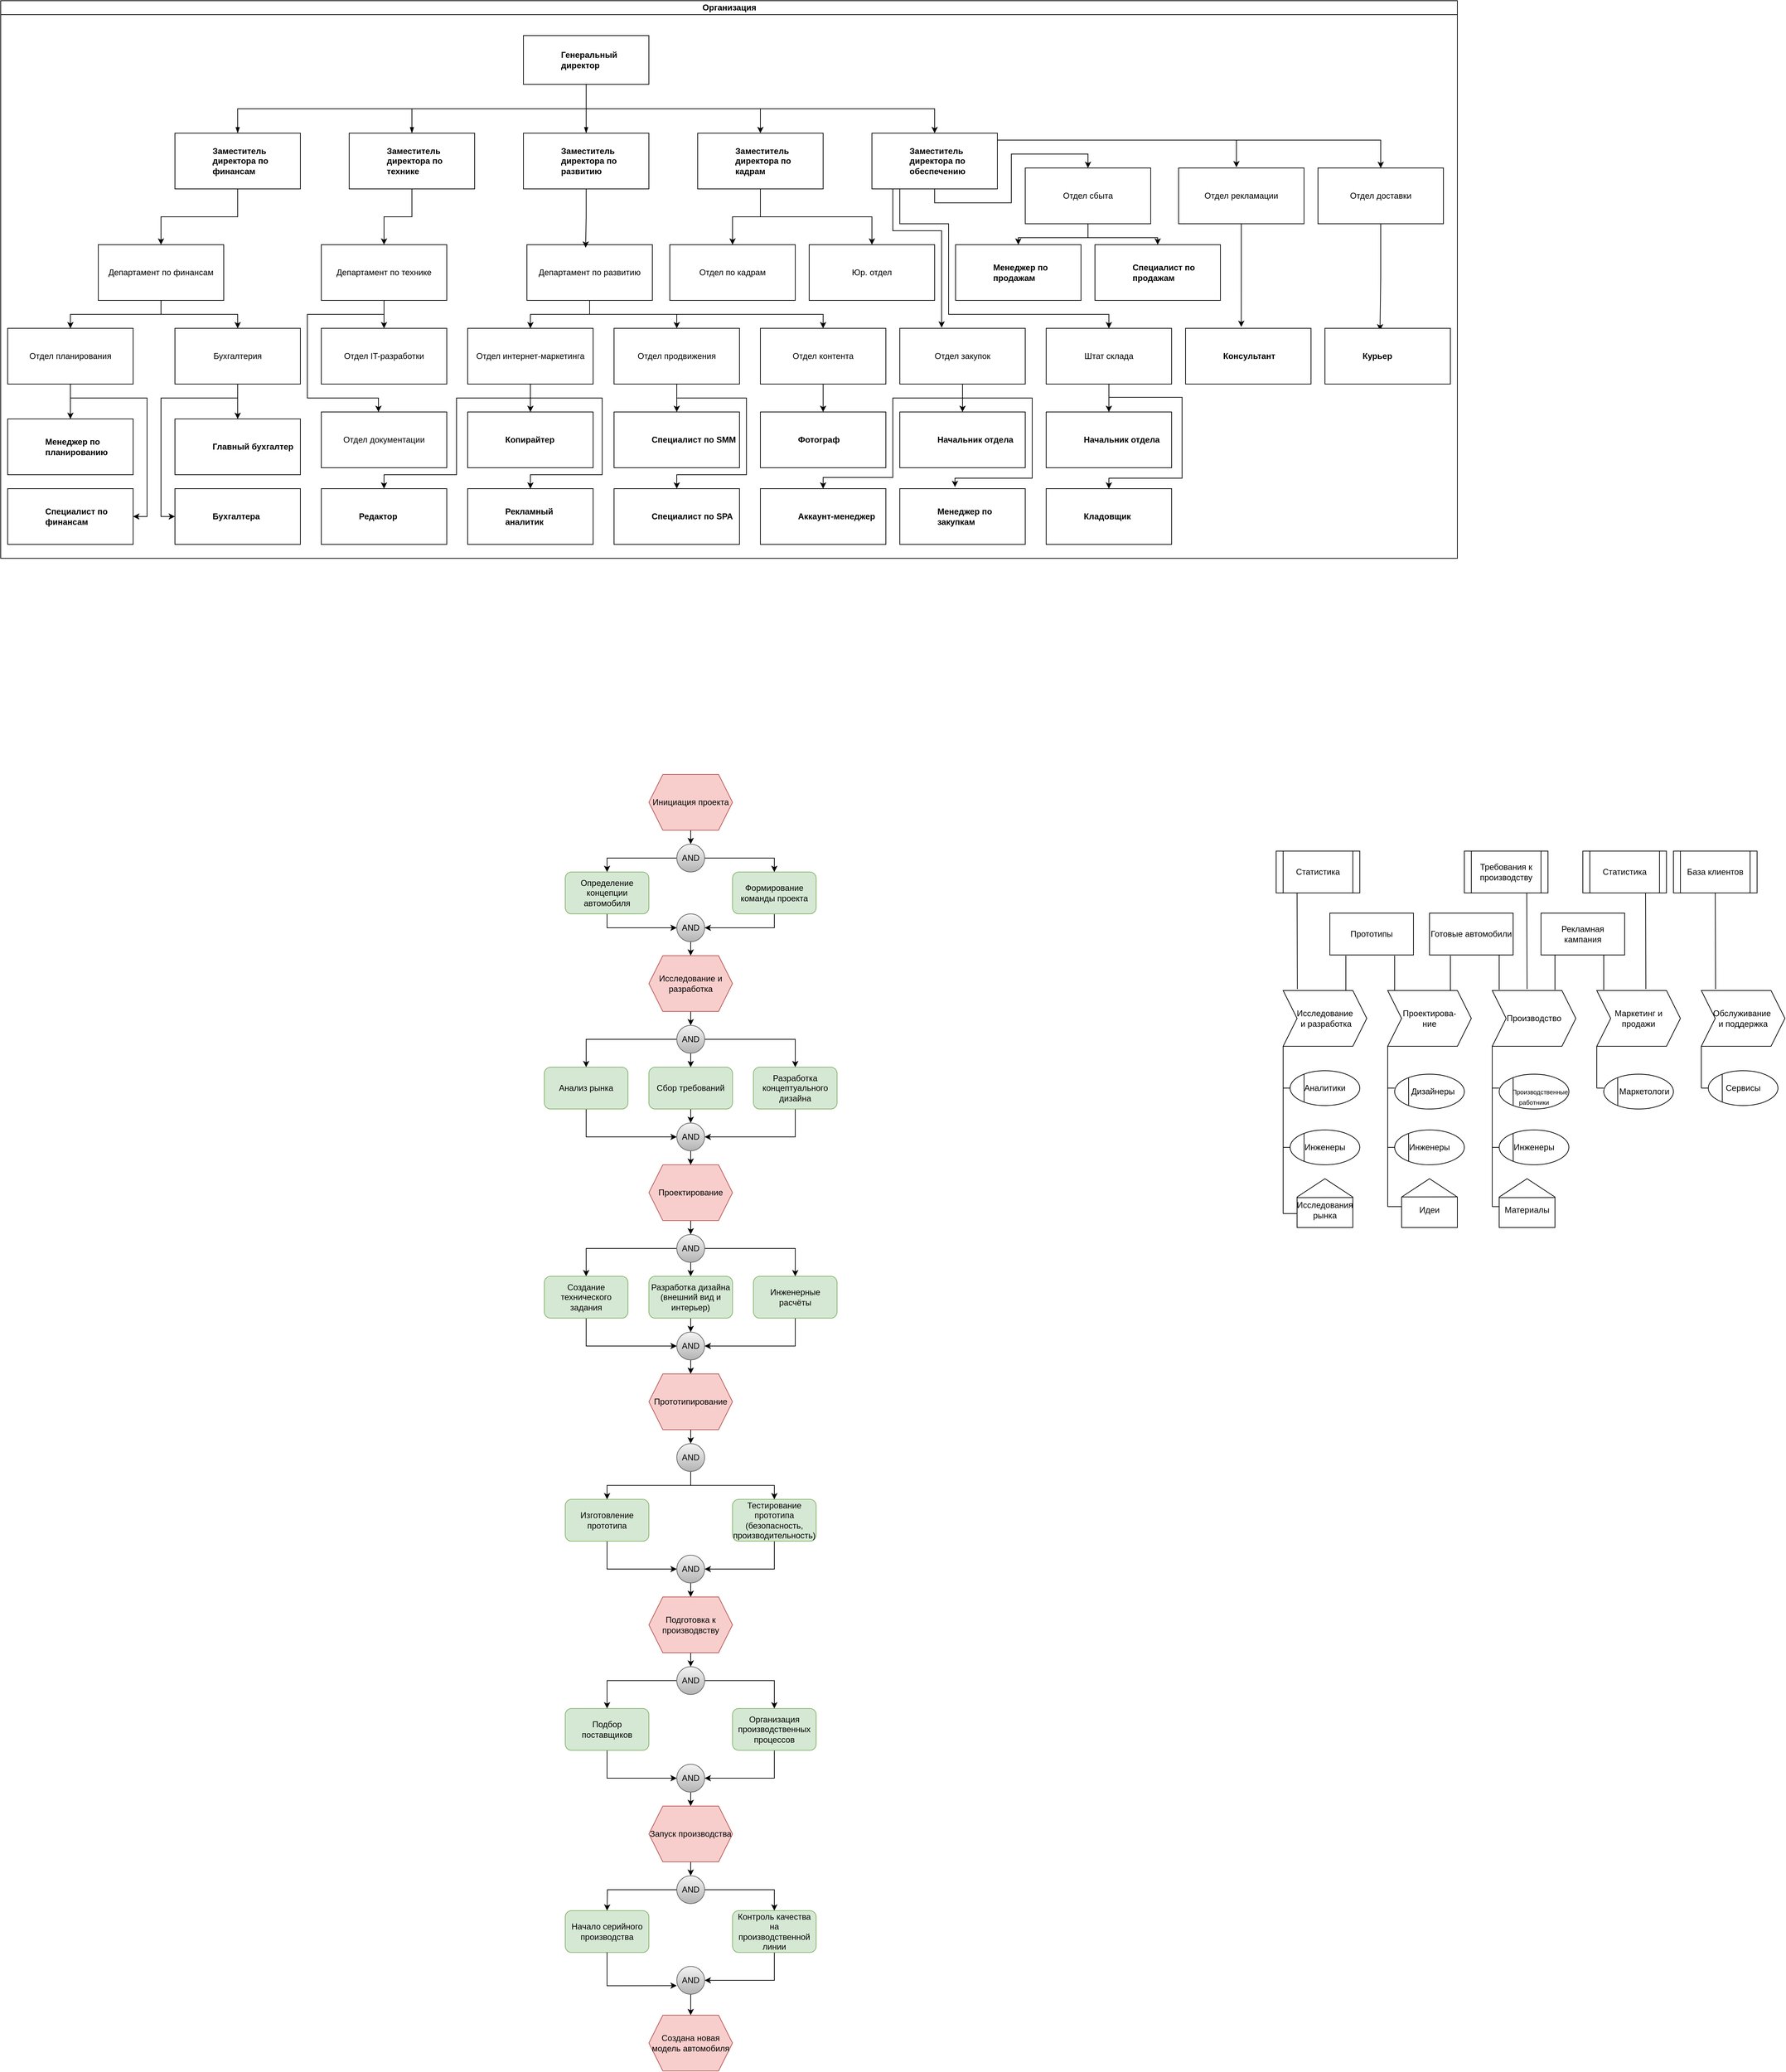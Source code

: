 <mxfile version="25.0.3" pages="2">
  <diagram id="prtHgNgQTEPvFCAcTncT" name="Page-1">
    <mxGraphModel dx="1223" dy="688" grid="1" gridSize="10" guides="1" tooltips="1" connect="1" arrows="1" fold="1" page="1" pageScale="1" pageWidth="827" pageHeight="1169" math="0" shadow="0">
      <root>
        <mxCell id="0" />
        <mxCell id="1" parent="0" />
        <mxCell id="dNxyNK7c78bLwvsdeMH5-11" value="Организация" style="swimlane;html=1;startSize=20;horizontal=1;containerType=tree;glass=0;" parent="1" vertex="1">
          <mxGeometry x="120" y="90" width="2090" height="800" as="geometry" />
        </mxCell>
        <mxCell id="nIFZRbmV8bxWE33dFjhR-6" style="edgeStyle=orthogonalEdgeStyle;rounded=0;orthogonalLoop=1;jettySize=auto;html=1;exitX=0.5;exitY=1;exitDx=0;exitDy=0;entryX=0.5;entryY=0;entryDx=0;entryDy=0;" parent="dNxyNK7c78bLwvsdeMH5-11" source="dNxyNK7c78bLwvsdeMH5-14" target="nIFZRbmV8bxWE33dFjhR-5" edge="1">
          <mxGeometry relative="1" as="geometry" />
        </mxCell>
        <mxCell id="nIFZRbmV8bxWE33dFjhR-10" style="edgeStyle=orthogonalEdgeStyle;rounded=0;orthogonalLoop=1;jettySize=auto;html=1;exitX=0.5;exitY=1;exitDx=0;exitDy=0;" parent="dNxyNK7c78bLwvsdeMH5-11" source="nIFZRbmV8bxWE33dFjhR-5" target="nIFZRbmV8bxWE33dFjhR-7" edge="1">
          <mxGeometry relative="1" as="geometry" />
        </mxCell>
        <mxCell id="nIFZRbmV8bxWE33dFjhR-11" style="edgeStyle=orthogonalEdgeStyle;rounded=0;orthogonalLoop=1;jettySize=auto;html=1;exitX=0.5;exitY=1;exitDx=0;exitDy=0;" parent="dNxyNK7c78bLwvsdeMH5-11" source="nIFZRbmV8bxWE33dFjhR-5" target="nIFZRbmV8bxWE33dFjhR-8" edge="1">
          <mxGeometry relative="1" as="geometry" />
        </mxCell>
        <mxCell id="nIFZRbmV8bxWE33dFjhR-5" value="Департамент по финансам" style="rounded=0;whiteSpace=wrap;html=1;" parent="dNxyNK7c78bLwvsdeMH5-11" vertex="1">
          <mxGeometry x="140" y="350" width="180" height="80" as="geometry" />
        </mxCell>
        <mxCell id="nIFZRbmV8bxWE33dFjhR-19" style="edgeStyle=orthogonalEdgeStyle;rounded=0;orthogonalLoop=1;jettySize=auto;html=1;exitX=0.5;exitY=1;exitDx=0;exitDy=0;entryX=0.5;entryY=0;entryDx=0;entryDy=0;" parent="dNxyNK7c78bLwvsdeMH5-11" source="nIFZRbmV8bxWE33dFjhR-8" target="nIFZRbmV8bxWE33dFjhR-18" edge="1">
          <mxGeometry relative="1" as="geometry" />
        </mxCell>
        <mxCell id="nIFZRbmV8bxWE33dFjhR-20" style="edgeStyle=orthogonalEdgeStyle;rounded=0;orthogonalLoop=1;jettySize=auto;html=1;exitX=0.5;exitY=1;exitDx=0;exitDy=0;entryX=0;entryY=0.5;entryDx=0;entryDy=0;" parent="dNxyNK7c78bLwvsdeMH5-11" source="nIFZRbmV8bxWE33dFjhR-8" target="nIFZRbmV8bxWE33dFjhR-17" edge="1">
          <mxGeometry relative="1" as="geometry">
            <Array as="points">
              <mxPoint x="340" y="570" />
              <mxPoint x="230" y="570" />
              <mxPoint x="230" y="740" />
            </Array>
          </mxGeometry>
        </mxCell>
        <mxCell id="nIFZRbmV8bxWE33dFjhR-8" value="Бухгалтерия" style="rounded=0;whiteSpace=wrap;html=1;" parent="dNxyNK7c78bLwvsdeMH5-11" vertex="1">
          <mxGeometry x="250" y="470" width="180" height="80" as="geometry" />
        </mxCell>
        <mxCell id="nIFZRbmV8bxWE33dFjhR-9" value="" style="group" parent="dNxyNK7c78bLwvsdeMH5-11" vertex="1" connectable="0">
          <mxGeometry x="250" y="50" width="1240" height="220" as="geometry" />
        </mxCell>
        <UserObject label="Генеральный директор" name="Tessa Miller" position="CFO" location="Office 1" email="me@example.com" placeholders="1" link="https://www.draw.io" id="dNxyNK7c78bLwvsdeMH5-12">
          <mxCell style="label;image=https://cdn3.iconfinder.com/data/icons/user-avatars-1/512/users-3-128.png;whiteSpace=wrap;html=1;rounded=0;glass=0;treeMoving=1;treeFolding=1;" parent="nIFZRbmV8bxWE33dFjhR-9" vertex="1">
            <mxGeometry x="500" width="180" height="70" as="geometry" />
          </mxCell>
        </UserObject>
        <UserObject label="Заместитель директора по финансам" name="Edward Morrison" position="Brand Manager" location="Office 2" email="me@example.com" placeholders="1" link="https://www.draw.io" id="dNxyNK7c78bLwvsdeMH5-14">
          <mxCell style="label;image=https://cdn3.iconfinder.com/data/icons/user-avatars-1/512/users-10-3-128.png;whiteSpace=wrap;html=1;rounded=0;glass=0;treeFolding=1;treeMoving=1;" parent="nIFZRbmV8bxWE33dFjhR-9" vertex="1">
            <mxGeometry y="140" width="180" height="80" as="geometry" />
          </mxCell>
        </UserObject>
        <UserObject label="Заместитель директора по развитию" name="Evan Valet" position="HR Director" location="Office 4" email="me@example.com" placeholders="1" link="https://www.draw.io" id="dNxyNK7c78bLwvsdeMH5-16">
          <mxCell style="label;image=https://cdn3.iconfinder.com/data/icons/user-avatars-1/512/users-9-2-128.png;whiteSpace=wrap;html=1;rounded=0;glass=0;treeFolding=1;treeMoving=1;" parent="nIFZRbmV8bxWE33dFjhR-9" vertex="1">
            <mxGeometry x="500" y="140" width="180" height="80" as="geometry" />
          </mxCell>
        </UserObject>
        <UserObject label="Заместитель директора по технике" name="Alison Donovan" position="System Admin" location="Office 3" email="me@example.com" placeholders="1" link="https://www.draw.io" id="dNxyNK7c78bLwvsdeMH5-18">
          <mxCell style="label;image=https://cdn3.iconfinder.com/data/icons/user-avatars-1/512/users-2-128.png;whiteSpace=wrap;html=1;rounded=0;glass=0;" parent="nIFZRbmV8bxWE33dFjhR-9" vertex="1">
            <mxGeometry x="250" y="140" width="180" height="80" as="geometry" />
          </mxCell>
        </UserObject>
        <UserObject label="Заместитель директора по обеспечению" name="Evan Valet" position="HR Director" location="Office 4" email="me@example.com" placeholders="1" link="https://www.draw.io" id="nIFZRbmV8bxWE33dFjhR-2">
          <mxCell style="label;image=https://cdn3.iconfinder.com/data/icons/user-avatars-1/512/users-9-2-128.png;whiteSpace=wrap;html=1;rounded=0;glass=0;treeFolding=1;treeMoving=1;" parent="nIFZRbmV8bxWE33dFjhR-9" vertex="1">
            <mxGeometry x="1000" y="140" width="180" height="80" as="geometry" />
          </mxCell>
        </UserObject>
        <UserObject label="Заместитель директора по кадрам" name="Evan Valet" position="HR Director" location="Office 4" email="me@example.com" placeholders="1" link="https://www.draw.io" id="nIFZRbmV8bxWE33dFjhR-1">
          <mxCell style="label;image=https://cdn3.iconfinder.com/data/icons/user-avatars-1/512/users-9-2-128.png;whiteSpace=wrap;html=1;rounded=0;glass=0;treeFolding=1;treeMoving=1;" parent="nIFZRbmV8bxWE33dFjhR-9" vertex="1">
            <mxGeometry x="750" y="140" width="180" height="80" as="geometry" />
          </mxCell>
        </UserObject>
        <mxCell id="dNxyNK7c78bLwvsdeMH5-13" value="" style="endArrow=blockThin;endFill=1;fontSize=11;edgeStyle=elbowEdgeStyle;elbow=vertical;rounded=0;" parent="nIFZRbmV8bxWE33dFjhR-9" source="dNxyNK7c78bLwvsdeMH5-12" target="dNxyNK7c78bLwvsdeMH5-14" edge="1">
          <mxGeometry relative="1" as="geometry" />
        </mxCell>
        <mxCell id="dNxyNK7c78bLwvsdeMH5-15" value="" style="endArrow=blockThin;endFill=1;fontSize=11;edgeStyle=elbowEdgeStyle;elbow=vertical;rounded=0;" parent="nIFZRbmV8bxWE33dFjhR-9" source="dNxyNK7c78bLwvsdeMH5-12" target="dNxyNK7c78bLwvsdeMH5-16" edge="1">
          <mxGeometry relative="1" as="geometry" />
        </mxCell>
        <mxCell id="dNxyNK7c78bLwvsdeMH5-17" value="" style="endArrow=blockThin;endFill=1;fontSize=11;edgeStyle=elbowEdgeStyle;elbow=vertical;rounded=0;" parent="nIFZRbmV8bxWE33dFjhR-9" source="dNxyNK7c78bLwvsdeMH5-12" target="dNxyNK7c78bLwvsdeMH5-18" edge="1">
          <mxGeometry relative="1" as="geometry" />
        </mxCell>
        <mxCell id="nIFZRbmV8bxWE33dFjhR-4" style="edgeStyle=orthogonalEdgeStyle;rounded=0;orthogonalLoop=1;jettySize=auto;html=1;exitX=0.5;exitY=1;exitDx=0;exitDy=0;entryX=0.5;entryY=0;entryDx=0;entryDy=0;" parent="nIFZRbmV8bxWE33dFjhR-9" source="dNxyNK7c78bLwvsdeMH5-12" target="nIFZRbmV8bxWE33dFjhR-2" edge="1">
          <mxGeometry relative="1" as="geometry" />
        </mxCell>
        <mxCell id="nIFZRbmV8bxWE33dFjhR-3" style="edgeStyle=orthogonalEdgeStyle;rounded=0;orthogonalLoop=1;jettySize=auto;html=1;exitX=0.5;exitY=1;exitDx=0;exitDy=0;entryX=0.5;entryY=0;entryDx=0;entryDy=0;" parent="nIFZRbmV8bxWE33dFjhR-9" source="dNxyNK7c78bLwvsdeMH5-12" target="nIFZRbmV8bxWE33dFjhR-1" edge="1">
          <mxGeometry relative="1" as="geometry" />
        </mxCell>
        <mxCell id="nIFZRbmV8bxWE33dFjhR-16" style="edgeStyle=orthogonalEdgeStyle;rounded=0;orthogonalLoop=1;jettySize=auto;html=1;exitX=0.5;exitY=1;exitDx=0;exitDy=0;entryX=1;entryY=0.5;entryDx=0;entryDy=0;" parent="dNxyNK7c78bLwvsdeMH5-11" source="nIFZRbmV8bxWE33dFjhR-7" target="nIFZRbmV8bxWE33dFjhR-13" edge="1">
          <mxGeometry relative="1" as="geometry">
            <Array as="points">
              <mxPoint x="100" y="570" />
              <mxPoint x="210" y="570" />
              <mxPoint x="210" y="740" />
            </Array>
          </mxGeometry>
        </mxCell>
        <mxCell id="nIFZRbmV8bxWE33dFjhR-7" value="Отдел планирования" style="rounded=0;whiteSpace=wrap;html=1;" parent="dNxyNK7c78bLwvsdeMH5-11" vertex="1">
          <mxGeometry x="10" y="470" width="180" height="80" as="geometry" />
        </mxCell>
        <UserObject label="Специалист по финансам" name="Edward Morrison" position="Brand Manager" location="Office 2" email="me@example.com" placeholders="1" link="https://www.draw.io" id="nIFZRbmV8bxWE33dFjhR-13">
          <mxCell style="label;image=https://cdn3.iconfinder.com/data/icons/user-avatars-1/512/users-10-3-128.png;whiteSpace=wrap;html=1;rounded=0;glass=0;treeFolding=1;treeMoving=1;" parent="dNxyNK7c78bLwvsdeMH5-11" vertex="1">
            <mxGeometry x="10" y="700" width="180" height="80" as="geometry" />
          </mxCell>
        </UserObject>
        <UserObject label="Менеджер по планированию" name="Edward Morrison" position="Brand Manager" location="Office 2" email="me@example.com" placeholders="1" link="https://www.draw.io" id="nIFZRbmV8bxWE33dFjhR-12">
          <mxCell style="label;image=https://cdn3.iconfinder.com/data/icons/user-avatars-1/512/users-10-3-128.png;whiteSpace=wrap;html=1;rounded=0;glass=0;treeFolding=1;treeMoving=1;" parent="dNxyNK7c78bLwvsdeMH5-11" vertex="1">
            <mxGeometry x="10" y="600" width="180" height="80" as="geometry" />
          </mxCell>
        </UserObject>
        <mxCell id="nIFZRbmV8bxWE33dFjhR-14" style="edgeStyle=orthogonalEdgeStyle;rounded=0;orthogonalLoop=1;jettySize=auto;html=1;exitX=0.5;exitY=1;exitDx=0;exitDy=0;entryX=0.5;entryY=0;entryDx=0;entryDy=0;" parent="dNxyNK7c78bLwvsdeMH5-11" source="nIFZRbmV8bxWE33dFjhR-7" target="nIFZRbmV8bxWE33dFjhR-12" edge="1">
          <mxGeometry relative="1" as="geometry" />
        </mxCell>
        <UserObject label="Главный бухгалтер" name="Edward Morrison" position="Brand Manager" location="Office 2" email="me@example.com" placeholders="1" link="https://www.draw.io" id="nIFZRbmV8bxWE33dFjhR-18">
          <mxCell style="label;image=https://cdn3.iconfinder.com/data/icons/user-avatars-1/512/users-10-3-128.png;whiteSpace=wrap;html=1;rounded=0;glass=0;treeFolding=1;treeMoving=1;" parent="dNxyNK7c78bLwvsdeMH5-11" vertex="1">
            <mxGeometry x="250" y="600" width="180" height="80" as="geometry" />
          </mxCell>
        </UserObject>
        <UserObject label="Бухгалтера" name="Edward Morrison" position="Brand Manager" location="Office 2" email="me@example.com" placeholders="1" link="https://www.draw.io" id="nIFZRbmV8bxWE33dFjhR-17">
          <mxCell style="label;image=https://cdn3.iconfinder.com/data/icons/user-avatars-1/512/users-10-3-128.png;whiteSpace=wrap;html=1;rounded=0;glass=0;treeFolding=1;treeMoving=1;" parent="dNxyNK7c78bLwvsdeMH5-11" vertex="1">
            <mxGeometry x="250" y="700" width="180" height="80" as="geometry" />
          </mxCell>
        </UserObject>
        <mxCell id="nIFZRbmV8bxWE33dFjhR-25" style="edgeStyle=orthogonalEdgeStyle;rounded=0;orthogonalLoop=1;jettySize=auto;html=1;exitX=0.5;exitY=1;exitDx=0;exitDy=0;entryX=0.5;entryY=0;entryDx=0;entryDy=0;" parent="dNxyNK7c78bLwvsdeMH5-11" source="nIFZRbmV8bxWE33dFjhR-21" target="nIFZRbmV8bxWE33dFjhR-24" edge="1">
          <mxGeometry relative="1" as="geometry" />
        </mxCell>
        <mxCell id="nIFZRbmV8bxWE33dFjhR-26" style="edgeStyle=orthogonalEdgeStyle;rounded=0;orthogonalLoop=1;jettySize=auto;html=1;exitX=0.5;exitY=1;exitDx=0;exitDy=0;" parent="dNxyNK7c78bLwvsdeMH5-11" source="nIFZRbmV8bxWE33dFjhR-21" target="nIFZRbmV8bxWE33dFjhR-23" edge="1">
          <mxGeometry relative="1" as="geometry">
            <Array as="points">
              <mxPoint x="550" y="450" />
              <mxPoint x="440" y="450" />
              <mxPoint x="440" y="570" />
              <mxPoint x="542" y="570" />
            </Array>
          </mxGeometry>
        </mxCell>
        <mxCell id="nIFZRbmV8bxWE33dFjhR-21" value="Департамент по технике" style="rounded=0;whiteSpace=wrap;html=1;" parent="dNxyNK7c78bLwvsdeMH5-11" vertex="1">
          <mxGeometry x="460" y="350" width="180" height="80" as="geometry" />
        </mxCell>
        <mxCell id="nIFZRbmV8bxWE33dFjhR-22" style="edgeStyle=orthogonalEdgeStyle;rounded=0;orthogonalLoop=1;jettySize=auto;html=1;exitX=0.5;exitY=1;exitDx=0;exitDy=0;entryX=0.5;entryY=0;entryDx=0;entryDy=0;" parent="dNxyNK7c78bLwvsdeMH5-11" source="dNxyNK7c78bLwvsdeMH5-18" target="nIFZRbmV8bxWE33dFjhR-21" edge="1">
          <mxGeometry relative="1" as="geometry" />
        </mxCell>
        <mxCell id="nIFZRbmV8bxWE33dFjhR-24" value="Отдел IT-разработки" style="rounded=0;whiteSpace=wrap;html=1;" parent="dNxyNK7c78bLwvsdeMH5-11" vertex="1">
          <mxGeometry x="460" y="470" width="180" height="80" as="geometry" />
        </mxCell>
        <mxCell id="nIFZRbmV8bxWE33dFjhR-23" value="Отдел документации" style="rounded=0;whiteSpace=wrap;html=1;" parent="dNxyNK7c78bLwvsdeMH5-11" vertex="1">
          <mxGeometry x="460" y="590" width="180" height="80" as="geometry" />
        </mxCell>
        <mxCell id="nIFZRbmV8bxWE33dFjhR-32" style="edgeStyle=orthogonalEdgeStyle;rounded=0;orthogonalLoop=1;jettySize=auto;html=1;exitX=0.5;exitY=1;exitDx=0;exitDy=0;entryX=0.5;entryY=0;entryDx=0;entryDy=0;" parent="dNxyNK7c78bLwvsdeMH5-11" source="nIFZRbmV8bxWE33dFjhR-27" target="nIFZRbmV8bxWE33dFjhR-31" edge="1">
          <mxGeometry relative="1" as="geometry" />
        </mxCell>
        <mxCell id="nIFZRbmV8bxWE33dFjhR-33" style="edgeStyle=orthogonalEdgeStyle;rounded=0;orthogonalLoop=1;jettySize=auto;html=1;exitX=0.5;exitY=1;exitDx=0;exitDy=0;entryX=0.5;entryY=0;entryDx=0;entryDy=0;" parent="dNxyNK7c78bLwvsdeMH5-11" source="nIFZRbmV8bxWE33dFjhR-27" target="nIFZRbmV8bxWE33dFjhR-30" edge="1">
          <mxGeometry relative="1" as="geometry" />
        </mxCell>
        <mxCell id="nIFZRbmV8bxWE33dFjhR-34" style="edgeStyle=orthogonalEdgeStyle;rounded=0;orthogonalLoop=1;jettySize=auto;html=1;exitX=0.5;exitY=1;exitDx=0;exitDy=0;entryX=0.5;entryY=0;entryDx=0;entryDy=0;" parent="dNxyNK7c78bLwvsdeMH5-11" source="nIFZRbmV8bxWE33dFjhR-27" target="nIFZRbmV8bxWE33dFjhR-29" edge="1">
          <mxGeometry relative="1" as="geometry" />
        </mxCell>
        <mxCell id="nIFZRbmV8bxWE33dFjhR-27" value="Департамент по развитию" style="rounded=0;whiteSpace=wrap;html=1;" parent="dNxyNK7c78bLwvsdeMH5-11" vertex="1">
          <mxGeometry x="755" y="350" width="180" height="80" as="geometry" />
        </mxCell>
        <mxCell id="nIFZRbmV8bxWE33dFjhR-28" style="edgeStyle=orthogonalEdgeStyle;rounded=0;orthogonalLoop=1;jettySize=auto;html=1;exitX=0.5;exitY=1;exitDx=0;exitDy=0;entryX=0.468;entryY=0.054;entryDx=0;entryDy=0;entryPerimeter=0;" parent="dNxyNK7c78bLwvsdeMH5-11" source="dNxyNK7c78bLwvsdeMH5-16" target="nIFZRbmV8bxWE33dFjhR-27" edge="1">
          <mxGeometry relative="1" as="geometry" />
        </mxCell>
        <mxCell id="nIFZRbmV8bxWE33dFjhR-38" style="edgeStyle=orthogonalEdgeStyle;rounded=0;orthogonalLoop=1;jettySize=auto;html=1;exitX=0.5;exitY=1;exitDx=0;exitDy=0;" parent="dNxyNK7c78bLwvsdeMH5-11" source="nIFZRbmV8bxWE33dFjhR-31" target="nIFZRbmV8bxWE33dFjhR-37" edge="1">
          <mxGeometry relative="1" as="geometry">
            <Array as="points">
              <mxPoint x="760" y="570" />
              <mxPoint x="654" y="570" />
              <mxPoint x="654" y="680" />
              <mxPoint x="550" y="680" />
            </Array>
          </mxGeometry>
        </mxCell>
        <mxCell id="nIFZRbmV8bxWE33dFjhR-39" style="edgeStyle=orthogonalEdgeStyle;rounded=0;orthogonalLoop=1;jettySize=auto;html=1;exitX=0.5;exitY=1;exitDx=0;exitDy=0;entryX=0.5;entryY=0;entryDx=0;entryDy=0;" parent="dNxyNK7c78bLwvsdeMH5-11" source="nIFZRbmV8bxWE33dFjhR-31" target="nIFZRbmV8bxWE33dFjhR-35" edge="1">
          <mxGeometry relative="1" as="geometry" />
        </mxCell>
        <mxCell id="nIFZRbmV8bxWE33dFjhR-40" style="edgeStyle=orthogonalEdgeStyle;rounded=0;orthogonalLoop=1;jettySize=auto;html=1;exitX=0.5;exitY=1;exitDx=0;exitDy=0;entryX=0.5;entryY=0;entryDx=0;entryDy=0;" parent="dNxyNK7c78bLwvsdeMH5-11" source="nIFZRbmV8bxWE33dFjhR-31" target="nIFZRbmV8bxWE33dFjhR-36" edge="1">
          <mxGeometry relative="1" as="geometry">
            <Array as="points">
              <mxPoint x="760" y="570" />
              <mxPoint x="863" y="570" />
              <mxPoint x="863" y="680" />
              <mxPoint x="760" y="680" />
            </Array>
          </mxGeometry>
        </mxCell>
        <mxCell id="nIFZRbmV8bxWE33dFjhR-31" value="Отдел интернет-маркетинга" style="rounded=0;whiteSpace=wrap;html=1;" parent="dNxyNK7c78bLwvsdeMH5-11" vertex="1">
          <mxGeometry x="670" y="470" width="180" height="80" as="geometry" />
        </mxCell>
        <mxCell id="nIFZRbmV8bxWE33dFjhR-43" style="edgeStyle=orthogonalEdgeStyle;rounded=0;orthogonalLoop=1;jettySize=auto;html=1;exitX=0.5;exitY=1;exitDx=0;exitDy=0;entryX=0.5;entryY=0;entryDx=0;entryDy=0;" parent="dNxyNK7c78bLwvsdeMH5-11" source="nIFZRbmV8bxWE33dFjhR-30" target="nIFZRbmV8bxWE33dFjhR-42" edge="1">
          <mxGeometry relative="1" as="geometry" />
        </mxCell>
        <mxCell id="nIFZRbmV8bxWE33dFjhR-44" style="edgeStyle=orthogonalEdgeStyle;rounded=0;orthogonalLoop=1;jettySize=auto;html=1;exitX=0.5;exitY=1;exitDx=0;exitDy=0;" parent="dNxyNK7c78bLwvsdeMH5-11" source="nIFZRbmV8bxWE33dFjhR-30" target="nIFZRbmV8bxWE33dFjhR-41" edge="1">
          <mxGeometry relative="1" as="geometry">
            <Array as="points">
              <mxPoint x="970" y="570" />
              <mxPoint x="1070" y="570" />
              <mxPoint x="1070" y="680" />
              <mxPoint x="970" y="680" />
            </Array>
          </mxGeometry>
        </mxCell>
        <mxCell id="nIFZRbmV8bxWE33dFjhR-30" value="Отдел продвижения" style="rounded=0;whiteSpace=wrap;html=1;" parent="dNxyNK7c78bLwvsdeMH5-11" vertex="1">
          <mxGeometry x="880" y="470" width="180" height="80" as="geometry" />
        </mxCell>
        <mxCell id="nIFZRbmV8bxWE33dFjhR-46" style="edgeStyle=orthogonalEdgeStyle;rounded=0;orthogonalLoop=1;jettySize=auto;html=1;exitX=0.5;exitY=1;exitDx=0;exitDy=0;entryX=0.5;entryY=0;entryDx=0;entryDy=0;" parent="dNxyNK7c78bLwvsdeMH5-11" source="nIFZRbmV8bxWE33dFjhR-29" target="nIFZRbmV8bxWE33dFjhR-45" edge="1">
          <mxGeometry relative="1" as="geometry" />
        </mxCell>
        <mxCell id="nIFZRbmV8bxWE33dFjhR-29" value="Отдел контента" style="rounded=0;whiteSpace=wrap;html=1;" parent="dNxyNK7c78bLwvsdeMH5-11" vertex="1">
          <mxGeometry x="1090" y="470" width="180" height="80" as="geometry" />
        </mxCell>
        <UserObject label="Редактор" name="Edward Morrison" position="Brand Manager" location="Office 2" email="me@example.com" placeholders="1" link="https://www.draw.io" id="nIFZRbmV8bxWE33dFjhR-37">
          <mxCell style="label;image=https://cdn3.iconfinder.com/data/icons/user-avatars-1/512/users-10-3-128.png;whiteSpace=wrap;html=1;rounded=0;glass=0;treeFolding=1;treeMoving=1;" parent="dNxyNK7c78bLwvsdeMH5-11" vertex="1">
            <mxGeometry x="460" y="700" width="180" height="80" as="geometry" />
          </mxCell>
        </UserObject>
        <UserObject label="Рекламный аналитик" name="Edward Morrison" position="Brand Manager" location="Office 2" email="me@example.com" placeholders="1" link="https://www.draw.io" id="nIFZRbmV8bxWE33dFjhR-36">
          <mxCell style="label;image=https://cdn3.iconfinder.com/data/icons/user-avatars-1/512/users-10-3-128.png;whiteSpace=wrap;html=1;rounded=0;glass=0;treeFolding=1;treeMoving=1;" parent="dNxyNK7c78bLwvsdeMH5-11" vertex="1">
            <mxGeometry x="670" y="700" width="180" height="80" as="geometry" />
          </mxCell>
        </UserObject>
        <UserObject label="Копирайтер" name="Edward Morrison" position="Brand Manager" location="Office 2" email="me@example.com" placeholders="1" link="https://www.draw.io" id="nIFZRbmV8bxWE33dFjhR-35">
          <mxCell style="label;image=https://cdn3.iconfinder.com/data/icons/user-avatars-1/512/users-10-3-128.png;whiteSpace=wrap;html=1;rounded=0;glass=0;treeFolding=1;treeMoving=1;" parent="dNxyNK7c78bLwvsdeMH5-11" vertex="1">
            <mxGeometry x="670" y="590" width="180" height="80" as="geometry" />
          </mxCell>
        </UserObject>
        <UserObject label="Специалист по SMM" name="Edward Morrison" position="Brand Manager" location="Office 2" email="me@example.com" placeholders="1" link="https://www.draw.io" id="nIFZRbmV8bxWE33dFjhR-42">
          <mxCell style="label;image=https://cdn3.iconfinder.com/data/icons/user-avatars-1/512/users-10-3-128.png;whiteSpace=wrap;html=1;rounded=0;glass=0;treeFolding=1;treeMoving=1;" parent="dNxyNK7c78bLwvsdeMH5-11" vertex="1">
            <mxGeometry x="880" y="590" width="180" height="80" as="geometry" />
          </mxCell>
        </UserObject>
        <UserObject label="Специалист по SPA" name="Edward Morrison" position="Brand Manager" location="Office 2" email="me@example.com" placeholders="1" link="https://www.draw.io" id="nIFZRbmV8bxWE33dFjhR-41">
          <mxCell style="label;image=https://cdn3.iconfinder.com/data/icons/user-avatars-1/512/users-10-3-128.png;whiteSpace=wrap;html=1;rounded=0;glass=0;treeFolding=1;treeMoving=1;" parent="dNxyNK7c78bLwvsdeMH5-11" vertex="1">
            <mxGeometry x="880" y="700" width="180" height="80" as="geometry" />
          </mxCell>
        </UserObject>
        <UserObject label="Фотограф" name="Edward Morrison" position="Brand Manager" location="Office 2" email="me@example.com" placeholders="1" link="https://www.draw.io" id="nIFZRbmV8bxWE33dFjhR-45">
          <mxCell style="label;image=https://cdn3.iconfinder.com/data/icons/user-avatars-1/512/users-10-3-128.png;whiteSpace=wrap;html=1;rounded=0;glass=0;treeFolding=1;treeMoving=1;" parent="dNxyNK7c78bLwvsdeMH5-11" vertex="1">
            <mxGeometry x="1090" y="590" width="180" height="80" as="geometry" />
          </mxCell>
        </UserObject>
        <mxCell id="nIFZRbmV8bxWE33dFjhR-48" value="Отдел по кадрам" style="rounded=0;whiteSpace=wrap;html=1;" parent="dNxyNK7c78bLwvsdeMH5-11" vertex="1">
          <mxGeometry x="960" y="350" width="180" height="80" as="geometry" />
        </mxCell>
        <mxCell id="nIFZRbmV8bxWE33dFjhR-47" value="Юр. отдел" style="rounded=0;whiteSpace=wrap;html=1;" parent="dNxyNK7c78bLwvsdeMH5-11" vertex="1">
          <mxGeometry x="1160" y="350" width="180" height="80" as="geometry" />
        </mxCell>
        <mxCell id="nIFZRbmV8bxWE33dFjhR-49" style="edgeStyle=orthogonalEdgeStyle;rounded=0;orthogonalLoop=1;jettySize=auto;html=1;exitX=0.5;exitY=1;exitDx=0;exitDy=0;entryX=0.5;entryY=0;entryDx=0;entryDy=0;" parent="dNxyNK7c78bLwvsdeMH5-11" source="nIFZRbmV8bxWE33dFjhR-1" target="nIFZRbmV8bxWE33dFjhR-48" edge="1">
          <mxGeometry relative="1" as="geometry" />
        </mxCell>
        <mxCell id="nIFZRbmV8bxWE33dFjhR-50" style="edgeStyle=orthogonalEdgeStyle;rounded=0;orthogonalLoop=1;jettySize=auto;html=1;exitX=0.5;exitY=1;exitDx=0;exitDy=0;entryX=0.5;entryY=0;entryDx=0;entryDy=0;" parent="dNxyNK7c78bLwvsdeMH5-11" source="nIFZRbmV8bxWE33dFjhR-1" target="nIFZRbmV8bxWE33dFjhR-47" edge="1">
          <mxGeometry relative="1" as="geometry" />
        </mxCell>
        <mxCell id="nIFZRbmV8bxWE33dFjhR-56" style="edgeStyle=orthogonalEdgeStyle;rounded=0;orthogonalLoop=1;jettySize=auto;html=1;exitX=0.5;exitY=1;exitDx=0;exitDy=0;entryX=0.5;entryY=0;entryDx=0;entryDy=0;" parent="dNxyNK7c78bLwvsdeMH5-11" source="nIFZRbmV8bxWE33dFjhR-51" target="nIFZRbmV8bxWE33dFjhR-55" edge="1">
          <mxGeometry relative="1" as="geometry" />
        </mxCell>
        <mxCell id="nIFZRbmV8bxWE33dFjhR-57" style="edgeStyle=orthogonalEdgeStyle;rounded=0;orthogonalLoop=1;jettySize=auto;html=1;exitX=0.5;exitY=1;exitDx=0;exitDy=0;" parent="dNxyNK7c78bLwvsdeMH5-11" source="nIFZRbmV8bxWE33dFjhR-51" target="nIFZRbmV8bxWE33dFjhR-54" edge="1">
          <mxGeometry relative="1" as="geometry">
            <Array as="points">
              <mxPoint x="1380" y="570" />
              <mxPoint x="1280" y="570" />
              <mxPoint x="1280" y="684" />
              <mxPoint x="1180" y="684" />
            </Array>
          </mxGeometry>
        </mxCell>
        <mxCell id="nIFZRbmV8bxWE33dFjhR-51" value="Отдел закупок" style="rounded=0;whiteSpace=wrap;html=1;" parent="dNxyNK7c78bLwvsdeMH5-11" vertex="1">
          <mxGeometry x="1290" y="470" width="180" height="80" as="geometry" />
        </mxCell>
        <mxCell id="nIFZRbmV8bxWE33dFjhR-52" style="edgeStyle=orthogonalEdgeStyle;rounded=0;orthogonalLoop=1;jettySize=auto;html=1;exitX=0.5;exitY=1;exitDx=0;exitDy=0;" parent="dNxyNK7c78bLwvsdeMH5-11" source="nIFZRbmV8bxWE33dFjhR-2" edge="1">
          <mxGeometry relative="1" as="geometry">
            <mxPoint x="1350" y="469" as="targetPoint" />
            <Array as="points">
              <mxPoint x="1280" y="270" />
              <mxPoint x="1280" y="330" />
              <mxPoint x="1350" y="330" />
              <mxPoint x="1350" y="469" />
            </Array>
          </mxGeometry>
        </mxCell>
        <UserObject label="Начальник отдела" name="Edward Morrison" position="Brand Manager" location="Office 2" email="me@example.com" placeholders="1" link="https://www.draw.io" id="nIFZRbmV8bxWE33dFjhR-55">
          <mxCell style="label;image=https://cdn3.iconfinder.com/data/icons/user-avatars-1/512/users-10-3-128.png;whiteSpace=wrap;html=1;rounded=0;glass=0;treeFolding=1;treeMoving=1;" parent="dNxyNK7c78bLwvsdeMH5-11" vertex="1">
            <mxGeometry x="1290" y="590" width="180" height="80" as="geometry" />
          </mxCell>
        </UserObject>
        <UserObject label="Аккаунт-менеджер" name="Edward Morrison" position="Brand Manager" location="Office 2" email="me@example.com" placeholders="1" link="https://www.draw.io" id="nIFZRbmV8bxWE33dFjhR-54">
          <mxCell style="label;image=https://cdn3.iconfinder.com/data/icons/user-avatars-1/512/users-10-3-128.png;whiteSpace=wrap;html=1;rounded=0;glass=0;treeFolding=1;treeMoving=1;" parent="dNxyNK7c78bLwvsdeMH5-11" vertex="1">
            <mxGeometry x="1090" y="700" width="180" height="80" as="geometry" />
          </mxCell>
        </UserObject>
        <UserObject label="Менеджер по закупкам" name="Edward Morrison" position="Brand Manager" location="Office 2" email="me@example.com" placeholders="1" link="https://www.draw.io" id="nIFZRbmV8bxWE33dFjhR-53">
          <mxCell style="label;image=https://cdn3.iconfinder.com/data/icons/user-avatars-1/512/users-10-3-128.png;whiteSpace=wrap;html=1;rounded=0;glass=0;treeFolding=1;treeMoving=1;" parent="dNxyNK7c78bLwvsdeMH5-11" vertex="1">
            <mxGeometry x="1290" y="700" width="180" height="80" as="geometry" />
          </mxCell>
        </UserObject>
        <mxCell id="nIFZRbmV8bxWE33dFjhR-58" style="edgeStyle=orthogonalEdgeStyle;rounded=0;orthogonalLoop=1;jettySize=auto;html=1;exitX=0.5;exitY=1;exitDx=0;exitDy=0;entryX=0.44;entryY=-0.029;entryDx=0;entryDy=0;entryPerimeter=0;" parent="dNxyNK7c78bLwvsdeMH5-11" source="nIFZRbmV8bxWE33dFjhR-51" target="nIFZRbmV8bxWE33dFjhR-53" edge="1">
          <mxGeometry relative="1" as="geometry">
            <Array as="points">
              <mxPoint x="1380" y="570" />
              <mxPoint x="1480" y="570" />
              <mxPoint x="1480" y="685" />
              <mxPoint x="1369" y="685" />
            </Array>
          </mxGeometry>
        </mxCell>
        <UserObject label="Начальник отдела" name="Edward Morrison" position="Brand Manager" location="Office 2" email="me@example.com" placeholders="1" link="https://www.draw.io" id="nIFZRbmV8bxWE33dFjhR-60">
          <mxCell style="label;image=https://cdn3.iconfinder.com/data/icons/user-avatars-1/512/users-10-3-128.png;whiteSpace=wrap;html=1;rounded=0;glass=0;treeFolding=1;treeMoving=1;" parent="dNxyNK7c78bLwvsdeMH5-11" vertex="1">
            <mxGeometry x="1500" y="590" width="180" height="80" as="geometry" />
          </mxCell>
        </UserObject>
        <UserObject label="Кладовщик" name="Edward Morrison" position="Brand Manager" location="Office 2" email="me@example.com" placeholders="1" link="https://www.draw.io" id="nIFZRbmV8bxWE33dFjhR-59">
          <mxCell style="label;image=https://cdn3.iconfinder.com/data/icons/user-avatars-1/512/users-10-3-128.png;whiteSpace=wrap;html=1;rounded=0;glass=0;treeFolding=1;treeMoving=1;" parent="dNxyNK7c78bLwvsdeMH5-11" vertex="1">
            <mxGeometry x="1500" y="700" width="180" height="80" as="geometry" />
          </mxCell>
        </UserObject>
        <mxCell id="nIFZRbmV8bxWE33dFjhR-63" style="edgeStyle=orthogonalEdgeStyle;rounded=0;orthogonalLoop=1;jettySize=auto;html=1;exitX=0.5;exitY=1;exitDx=0;exitDy=0;entryX=0.5;entryY=0;entryDx=0;entryDy=0;" parent="dNxyNK7c78bLwvsdeMH5-11" source="nIFZRbmV8bxWE33dFjhR-61" target="nIFZRbmV8bxWE33dFjhR-60" edge="1">
          <mxGeometry relative="1" as="geometry" />
        </mxCell>
        <mxCell id="nIFZRbmV8bxWE33dFjhR-64" style="edgeStyle=orthogonalEdgeStyle;rounded=0;orthogonalLoop=1;jettySize=auto;html=1;exitX=0.5;exitY=1;exitDx=0;exitDy=0;" parent="dNxyNK7c78bLwvsdeMH5-11" source="nIFZRbmV8bxWE33dFjhR-61" target="nIFZRbmV8bxWE33dFjhR-59" edge="1">
          <mxGeometry relative="1" as="geometry">
            <Array as="points">
              <mxPoint x="1590" y="569" />
              <mxPoint x="1695" y="569" />
              <mxPoint x="1695" y="685" />
              <mxPoint x="1590" y="685" />
            </Array>
          </mxGeometry>
        </mxCell>
        <mxCell id="nIFZRbmV8bxWE33dFjhR-61" value="Штат склада" style="rounded=0;whiteSpace=wrap;html=1;" parent="dNxyNK7c78bLwvsdeMH5-11" vertex="1">
          <mxGeometry x="1500" y="470" width="180" height="80" as="geometry" />
        </mxCell>
        <mxCell id="nIFZRbmV8bxWE33dFjhR-62" style="edgeStyle=orthogonalEdgeStyle;rounded=0;orthogonalLoop=1;jettySize=auto;html=1;exitX=0.5;exitY=1;exitDx=0;exitDy=0;entryX=0.5;entryY=0;entryDx=0;entryDy=0;" parent="dNxyNK7c78bLwvsdeMH5-11" source="nIFZRbmV8bxWE33dFjhR-2" target="nIFZRbmV8bxWE33dFjhR-61" edge="1">
          <mxGeometry relative="1" as="geometry">
            <Array as="points">
              <mxPoint x="1290" y="270" />
              <mxPoint x="1290" y="320" />
              <mxPoint x="1360" y="320" />
              <mxPoint x="1360" y="450" />
              <mxPoint x="1590" y="450" />
            </Array>
          </mxGeometry>
        </mxCell>
        <mxCell id="nIFZRbmV8bxWE33dFjhR-80" style="edgeStyle=orthogonalEdgeStyle;rounded=0;orthogonalLoop=1;jettySize=auto;html=1;exitX=0.5;exitY=1;exitDx=0;exitDy=0;entryX=0.5;entryY=0;entryDx=0;entryDy=0;" parent="dNxyNK7c78bLwvsdeMH5-11" source="nIFZRbmV8bxWE33dFjhR-71" target="nIFZRbmV8bxWE33dFjhR-76" edge="1">
          <mxGeometry relative="1" as="geometry" />
        </mxCell>
        <mxCell id="nIFZRbmV8bxWE33dFjhR-81" style="edgeStyle=orthogonalEdgeStyle;rounded=0;orthogonalLoop=1;jettySize=auto;html=1;exitX=0.5;exitY=1;exitDx=0;exitDy=0;entryX=0.5;entryY=0;entryDx=0;entryDy=0;" parent="dNxyNK7c78bLwvsdeMH5-11" source="nIFZRbmV8bxWE33dFjhR-71" target="nIFZRbmV8bxWE33dFjhR-77" edge="1">
          <mxGeometry relative="1" as="geometry" />
        </mxCell>
        <mxCell id="nIFZRbmV8bxWE33dFjhR-71" value="Отдел сбыта" style="rounded=0;whiteSpace=wrap;html=1;" parent="dNxyNK7c78bLwvsdeMH5-11" vertex="1">
          <mxGeometry x="1470" y="240" width="180" height="80" as="geometry" />
        </mxCell>
        <mxCell id="nIFZRbmV8bxWE33dFjhR-74" style="edgeStyle=orthogonalEdgeStyle;rounded=0;orthogonalLoop=1;jettySize=auto;html=1;exitX=0.5;exitY=1;exitDx=0;exitDy=0;entryX=0.5;entryY=0;entryDx=0;entryDy=0;" parent="dNxyNK7c78bLwvsdeMH5-11" source="nIFZRbmV8bxWE33dFjhR-2" target="nIFZRbmV8bxWE33dFjhR-71" edge="1">
          <mxGeometry relative="1" as="geometry" />
        </mxCell>
        <mxCell id="nIFZRbmV8bxWE33dFjhR-67" value="Отдел рекламации" style="rounded=0;whiteSpace=wrap;html=1;" parent="dNxyNK7c78bLwvsdeMH5-11" vertex="1">
          <mxGeometry x="1690" y="240" width="180" height="80" as="geometry" />
        </mxCell>
        <mxCell id="nIFZRbmV8bxWE33dFjhR-85" style="edgeStyle=orthogonalEdgeStyle;rounded=0;orthogonalLoop=1;jettySize=auto;html=1;exitX=0.5;exitY=1;exitDx=0;exitDy=0;" parent="dNxyNK7c78bLwvsdeMH5-11" source="nIFZRbmV8bxWE33dFjhR-72" edge="1">
          <mxGeometry relative="1" as="geometry">
            <mxPoint x="1979" y="473" as="targetPoint" />
          </mxGeometry>
        </mxCell>
        <mxCell id="nIFZRbmV8bxWE33dFjhR-72" value="Отдел доставки" style="rounded=0;whiteSpace=wrap;html=1;" parent="dNxyNK7c78bLwvsdeMH5-11" vertex="1">
          <mxGeometry x="1890" y="240" width="180" height="80" as="geometry" />
        </mxCell>
        <UserObject label="Менеджер по продажам" name="Edward Morrison" position="Brand Manager" location="Office 2" email="me@example.com" placeholders="1" link="https://www.draw.io" id="nIFZRbmV8bxWE33dFjhR-76">
          <mxCell style="label;image=https://cdn3.iconfinder.com/data/icons/user-avatars-1/512/users-10-3-128.png;whiteSpace=wrap;html=1;rounded=0;glass=0;treeFolding=1;treeMoving=1;" parent="dNxyNK7c78bLwvsdeMH5-11" vertex="1">
            <mxGeometry x="1370" y="350" width="180" height="80" as="geometry" />
          </mxCell>
        </UserObject>
        <UserObject label="Специалист по продажам" name="Edward Morrison" position="Brand Manager" location="Office 2" email="me@example.com" placeholders="1" link="https://www.draw.io" id="nIFZRbmV8bxWE33dFjhR-77">
          <mxCell style="label;image=https://cdn3.iconfinder.com/data/icons/user-avatars-1/512/users-10-3-128.png;whiteSpace=wrap;html=1;rounded=0;glass=0;treeFolding=1;treeMoving=1;" parent="dNxyNK7c78bLwvsdeMH5-11" vertex="1">
            <mxGeometry x="1570" y="350" width="180" height="80" as="geometry" />
          </mxCell>
        </UserObject>
        <UserObject label="Консультант" name="Edward Morrison" position="Brand Manager" location="Office 2" email="me@example.com" placeholders="1" link="https://www.draw.io" id="nIFZRbmV8bxWE33dFjhR-79">
          <mxCell style="label;image=https://cdn3.iconfinder.com/data/icons/user-avatars-1/512/users-10-3-128.png;whiteSpace=wrap;html=1;rounded=0;glass=0;treeFolding=1;treeMoving=1;" parent="dNxyNK7c78bLwvsdeMH5-11" vertex="1">
            <mxGeometry x="1700" y="470" width="180" height="80" as="geometry" />
          </mxCell>
        </UserObject>
        <UserObject label="Курьер" name="Edward Morrison" position="Brand Manager" location="Office 2" email="me@example.com" placeholders="1" link="https://www.draw.io" id="nIFZRbmV8bxWE33dFjhR-78">
          <mxCell style="label;image=https://cdn3.iconfinder.com/data/icons/user-avatars-1/512/users-10-3-128.png;whiteSpace=wrap;html=1;rounded=0;glass=0;treeFolding=1;treeMoving=1;" parent="dNxyNK7c78bLwvsdeMH5-11" vertex="1">
            <mxGeometry x="1900" y="470" width="180" height="80" as="geometry" />
          </mxCell>
        </UserObject>
        <mxCell id="nIFZRbmV8bxWE33dFjhR-82" style="edgeStyle=orthogonalEdgeStyle;rounded=0;orthogonalLoop=1;jettySize=auto;html=1;exitX=1;exitY=0.5;exitDx=0;exitDy=0;entryX=0.5;entryY=0;entryDx=0;entryDy=0;" parent="dNxyNK7c78bLwvsdeMH5-11" source="nIFZRbmV8bxWE33dFjhR-2" target="nIFZRbmV8bxWE33dFjhR-72" edge="1">
          <mxGeometry relative="1" as="geometry">
            <Array as="points">
              <mxPoint x="1430" y="200" />
              <mxPoint x="1980" y="200" />
            </Array>
          </mxGeometry>
        </mxCell>
        <mxCell id="nIFZRbmV8bxWE33dFjhR-83" style="edgeStyle=orthogonalEdgeStyle;rounded=0;orthogonalLoop=1;jettySize=auto;html=1;exitX=1;exitY=0.5;exitDx=0;exitDy=0;entryX=0.461;entryY=-0.012;entryDx=0;entryDy=0;entryPerimeter=0;" parent="dNxyNK7c78bLwvsdeMH5-11" source="nIFZRbmV8bxWE33dFjhR-2" target="nIFZRbmV8bxWE33dFjhR-67" edge="1">
          <mxGeometry relative="1" as="geometry">
            <Array as="points">
              <mxPoint x="1430" y="200" />
              <mxPoint x="1773" y="200" />
            </Array>
          </mxGeometry>
        </mxCell>
        <mxCell id="nIFZRbmV8bxWE33dFjhR-86" style="edgeStyle=orthogonalEdgeStyle;rounded=0;orthogonalLoop=1;jettySize=auto;html=1;exitX=0.5;exitY=1;exitDx=0;exitDy=0;entryX=0.444;entryY=-0.025;entryDx=0;entryDy=0;entryPerimeter=0;" parent="dNxyNK7c78bLwvsdeMH5-11" source="nIFZRbmV8bxWE33dFjhR-67" target="nIFZRbmV8bxWE33dFjhR-79" edge="1">
          <mxGeometry relative="1" as="geometry" />
        </mxCell>
        <mxCell id="BCSL1dlJdubZli3--5jW-6" style="edgeStyle=orthogonalEdgeStyle;rounded=0;orthogonalLoop=1;jettySize=auto;html=1;exitX=0.5;exitY=1;exitDx=0;exitDy=0;entryX=0.5;entryY=0;entryDx=0;entryDy=0;" parent="1" source="BCSL1dlJdubZli3--5jW-2" target="BCSL1dlJdubZli3--5jW-5" edge="1">
          <mxGeometry relative="1" as="geometry" />
        </mxCell>
        <mxCell id="BCSL1dlJdubZli3--5jW-2" value="Инициация проекта" style="shape=hexagon;perimeter=hexagonPerimeter2;whiteSpace=wrap;html=1;fixedSize=1;fillColor=#f8cecc;strokeColor=#b85450;" parent="1" vertex="1">
          <mxGeometry x="1050" y="1200" width="120" height="80" as="geometry" />
        </mxCell>
        <mxCell id="BCSL1dlJdubZli3--5jW-11" style="edgeStyle=orthogonalEdgeStyle;rounded=0;orthogonalLoop=1;jettySize=auto;html=1;exitX=0.5;exitY=1;exitDx=0;exitDy=0;entryX=0;entryY=0.5;entryDx=0;entryDy=0;" parent="1" source="BCSL1dlJdubZli3--5jW-3" target="BCSL1dlJdubZli3--5jW-10" edge="1">
          <mxGeometry relative="1" as="geometry" />
        </mxCell>
        <mxCell id="BCSL1dlJdubZli3--5jW-3" value="Определение концепции автомобиля" style="rounded=1;whiteSpace=wrap;html=1;fillColor=#d5e8d4;strokeColor=#82b366;" parent="1" vertex="1">
          <mxGeometry x="930" y="1340" width="120" height="60" as="geometry" />
        </mxCell>
        <mxCell id="BCSL1dlJdubZli3--5jW-12" style="edgeStyle=orthogonalEdgeStyle;rounded=0;orthogonalLoop=1;jettySize=auto;html=1;exitX=0.5;exitY=1;exitDx=0;exitDy=0;entryX=1;entryY=0.5;entryDx=0;entryDy=0;" parent="1" source="BCSL1dlJdubZli3--5jW-4" target="BCSL1dlJdubZli3--5jW-10" edge="1">
          <mxGeometry relative="1" as="geometry" />
        </mxCell>
        <mxCell id="BCSL1dlJdubZli3--5jW-4" value="Формирование команды проекта" style="rounded=1;whiteSpace=wrap;html=1;fillColor=#d5e8d4;strokeColor=#82b366;" parent="1" vertex="1">
          <mxGeometry x="1170" y="1340" width="120" height="60" as="geometry" />
        </mxCell>
        <mxCell id="BCSL1dlJdubZli3--5jW-7" style="edgeStyle=orthogonalEdgeStyle;rounded=0;orthogonalLoop=1;jettySize=auto;html=1;exitX=0;exitY=0.5;exitDx=0;exitDy=0;entryX=0.5;entryY=0;entryDx=0;entryDy=0;" parent="1" source="BCSL1dlJdubZli3--5jW-5" target="BCSL1dlJdubZli3--5jW-3" edge="1">
          <mxGeometry relative="1" as="geometry" />
        </mxCell>
        <mxCell id="BCSL1dlJdubZli3--5jW-8" style="edgeStyle=orthogonalEdgeStyle;rounded=0;orthogonalLoop=1;jettySize=auto;html=1;exitX=1;exitY=0.5;exitDx=0;exitDy=0;entryX=0.5;entryY=0;entryDx=0;entryDy=0;" parent="1" source="BCSL1dlJdubZli3--5jW-5" target="BCSL1dlJdubZli3--5jW-4" edge="1">
          <mxGeometry relative="1" as="geometry" />
        </mxCell>
        <mxCell id="BCSL1dlJdubZli3--5jW-5" value="AND" style="ellipse;whiteSpace=wrap;html=1;aspect=fixed;fillColor=#f5f5f5;gradientColor=#b3b3b3;strokeColor=#666666;" parent="1" vertex="1">
          <mxGeometry x="1090" y="1300" width="40" height="40" as="geometry" />
        </mxCell>
        <mxCell id="BCSL1dlJdubZli3--5jW-18" style="edgeStyle=orthogonalEdgeStyle;rounded=0;orthogonalLoop=1;jettySize=auto;html=1;exitX=0.5;exitY=1;exitDx=0;exitDy=0;entryX=0.5;entryY=0;entryDx=0;entryDy=0;" parent="1" source="BCSL1dlJdubZli3--5jW-9" target="BCSL1dlJdubZli3--5jW-15" edge="1">
          <mxGeometry relative="1" as="geometry" />
        </mxCell>
        <mxCell id="BCSL1dlJdubZli3--5jW-9" value="Исследование и разработка" style="shape=hexagon;perimeter=hexagonPerimeter2;whiteSpace=wrap;html=1;fixedSize=1;fillColor=#f8cecc;strokeColor=#b85450;" parent="1" vertex="1">
          <mxGeometry x="1050" y="1460" width="120" height="80" as="geometry" />
        </mxCell>
        <mxCell id="BCSL1dlJdubZli3--5jW-13" style="edgeStyle=orthogonalEdgeStyle;rounded=0;orthogonalLoop=1;jettySize=auto;html=1;exitX=0.5;exitY=1;exitDx=0;exitDy=0;entryX=0.5;entryY=0;entryDx=0;entryDy=0;" parent="1" source="BCSL1dlJdubZli3--5jW-10" target="BCSL1dlJdubZli3--5jW-9" edge="1">
          <mxGeometry relative="1" as="geometry" />
        </mxCell>
        <mxCell id="BCSL1dlJdubZli3--5jW-10" value="AND" style="ellipse;whiteSpace=wrap;html=1;aspect=fixed;fillColor=#f5f5f5;gradientColor=#b3b3b3;strokeColor=#666666;" parent="1" vertex="1">
          <mxGeometry x="1090" y="1400" width="40" height="40" as="geometry" />
        </mxCell>
        <mxCell id="BCSL1dlJdubZli3--5jW-24" style="edgeStyle=orthogonalEdgeStyle;rounded=0;orthogonalLoop=1;jettySize=auto;html=1;exitX=0.5;exitY=1;exitDx=0;exitDy=0;entryX=0.5;entryY=0;entryDx=0;entryDy=0;" parent="1" source="BCSL1dlJdubZli3--5jW-14" target="BCSL1dlJdubZli3--5jW-20" edge="1">
          <mxGeometry relative="1" as="geometry" />
        </mxCell>
        <mxCell id="BCSL1dlJdubZli3--5jW-14" value="Сбор требований" style="rounded=1;whiteSpace=wrap;html=1;fillColor=#d5e8d4;strokeColor=#82b366;" parent="1" vertex="1">
          <mxGeometry x="1050" y="1620" width="120" height="60" as="geometry" />
        </mxCell>
        <mxCell id="BCSL1dlJdubZli3--5jW-19" style="edgeStyle=orthogonalEdgeStyle;rounded=0;orthogonalLoop=1;jettySize=auto;html=1;exitX=0.5;exitY=1;exitDx=0;exitDy=0;entryX=0.5;entryY=0;entryDx=0;entryDy=0;" parent="1" source="BCSL1dlJdubZli3--5jW-15" target="BCSL1dlJdubZli3--5jW-14" edge="1">
          <mxGeometry relative="1" as="geometry" />
        </mxCell>
        <mxCell id="BCSL1dlJdubZli3--5jW-21" style="edgeStyle=orthogonalEdgeStyle;rounded=0;orthogonalLoop=1;jettySize=auto;html=1;exitX=1;exitY=0.5;exitDx=0;exitDy=0;entryX=0.5;entryY=0;entryDx=0;entryDy=0;" parent="1" source="BCSL1dlJdubZli3--5jW-15" target="BCSL1dlJdubZli3--5jW-16" edge="1">
          <mxGeometry relative="1" as="geometry" />
        </mxCell>
        <mxCell id="BCSL1dlJdubZli3--5jW-22" style="edgeStyle=orthogonalEdgeStyle;rounded=0;orthogonalLoop=1;jettySize=auto;html=1;exitX=0;exitY=0.5;exitDx=0;exitDy=0;entryX=0.5;entryY=0;entryDx=0;entryDy=0;" parent="1" source="BCSL1dlJdubZli3--5jW-15" target="BCSL1dlJdubZli3--5jW-17" edge="1">
          <mxGeometry relative="1" as="geometry" />
        </mxCell>
        <mxCell id="BCSL1dlJdubZli3--5jW-15" value="AND" style="ellipse;whiteSpace=wrap;html=1;aspect=fixed;fillColor=#f5f5f5;gradientColor=#b3b3b3;strokeColor=#666666;" parent="1" vertex="1">
          <mxGeometry x="1090" y="1560" width="40" height="40" as="geometry" />
        </mxCell>
        <mxCell id="BCSL1dlJdubZli3--5jW-25" style="edgeStyle=orthogonalEdgeStyle;rounded=0;orthogonalLoop=1;jettySize=auto;html=1;exitX=0.5;exitY=1;exitDx=0;exitDy=0;entryX=1;entryY=0.5;entryDx=0;entryDy=0;" parent="1" source="BCSL1dlJdubZli3--5jW-16" target="BCSL1dlJdubZli3--5jW-20" edge="1">
          <mxGeometry relative="1" as="geometry" />
        </mxCell>
        <mxCell id="BCSL1dlJdubZli3--5jW-16" value="Разработка концептуального дизайна" style="rounded=1;whiteSpace=wrap;html=1;fillColor=#d5e8d4;strokeColor=#82b366;" parent="1" vertex="1">
          <mxGeometry x="1200" y="1620" width="120" height="60" as="geometry" />
        </mxCell>
        <mxCell id="BCSL1dlJdubZli3--5jW-23" style="edgeStyle=orthogonalEdgeStyle;rounded=0;orthogonalLoop=1;jettySize=auto;html=1;exitX=0.5;exitY=1;exitDx=0;exitDy=0;entryX=0;entryY=0.5;entryDx=0;entryDy=0;" parent="1" source="BCSL1dlJdubZli3--5jW-17" target="BCSL1dlJdubZli3--5jW-20" edge="1">
          <mxGeometry relative="1" as="geometry" />
        </mxCell>
        <mxCell id="BCSL1dlJdubZli3--5jW-17" value="Анализ рынка" style="rounded=1;whiteSpace=wrap;html=1;fillColor=#d5e8d4;strokeColor=#82b366;" parent="1" vertex="1">
          <mxGeometry x="900" y="1620" width="120" height="60" as="geometry" />
        </mxCell>
        <mxCell id="BCSL1dlJdubZli3--5jW-29" style="edgeStyle=orthogonalEdgeStyle;rounded=0;orthogonalLoop=1;jettySize=auto;html=1;exitX=0.5;exitY=1;exitDx=0;exitDy=0;" parent="1" source="BCSL1dlJdubZli3--5jW-20" target="BCSL1dlJdubZli3--5jW-26" edge="1">
          <mxGeometry relative="1" as="geometry" />
        </mxCell>
        <mxCell id="BCSL1dlJdubZli3--5jW-20" value="AND" style="ellipse;whiteSpace=wrap;html=1;aspect=fixed;fillColor=#f5f5f5;gradientColor=#b3b3b3;strokeColor=#666666;" parent="1" vertex="1">
          <mxGeometry x="1090" y="1700" width="40" height="40" as="geometry" />
        </mxCell>
        <mxCell id="BCSL1dlJdubZli3--5jW-30" style="edgeStyle=orthogonalEdgeStyle;rounded=0;orthogonalLoop=1;jettySize=auto;html=1;exitX=0.5;exitY=1;exitDx=0;exitDy=0;entryX=0.5;entryY=0;entryDx=0;entryDy=0;" parent="1" source="BCSL1dlJdubZli3--5jW-26" target="BCSL1dlJdubZli3--5jW-27" edge="1">
          <mxGeometry relative="1" as="geometry" />
        </mxCell>
        <mxCell id="BCSL1dlJdubZli3--5jW-26" value="Проектирование" style="shape=hexagon;perimeter=hexagonPerimeter2;whiteSpace=wrap;html=1;fixedSize=1;fillColor=#f8cecc;strokeColor=#b85450;" parent="1" vertex="1">
          <mxGeometry x="1050" y="1760" width="120" height="80" as="geometry" />
        </mxCell>
        <mxCell id="BCSL1dlJdubZli3--5jW-34" style="edgeStyle=orthogonalEdgeStyle;rounded=0;orthogonalLoop=1;jettySize=auto;html=1;exitX=0.5;exitY=1;exitDx=0;exitDy=0;entryX=0.5;entryY=0;entryDx=0;entryDy=0;" parent="1" source="BCSL1dlJdubZli3--5jW-27" target="BCSL1dlJdubZli3--5jW-33" edge="1">
          <mxGeometry relative="1" as="geometry" />
        </mxCell>
        <mxCell id="BCSL1dlJdubZli3--5jW-35" style="edgeStyle=orthogonalEdgeStyle;rounded=0;orthogonalLoop=1;jettySize=auto;html=1;exitX=0;exitY=0.5;exitDx=0;exitDy=0;" parent="1" source="BCSL1dlJdubZli3--5jW-27" target="BCSL1dlJdubZli3--5jW-32" edge="1">
          <mxGeometry relative="1" as="geometry" />
        </mxCell>
        <mxCell id="BCSL1dlJdubZli3--5jW-36" style="edgeStyle=orthogonalEdgeStyle;rounded=0;orthogonalLoop=1;jettySize=auto;html=1;exitX=1;exitY=0.5;exitDx=0;exitDy=0;entryX=0.5;entryY=0;entryDx=0;entryDy=0;" parent="1" source="BCSL1dlJdubZli3--5jW-27" target="BCSL1dlJdubZli3--5jW-31" edge="1">
          <mxGeometry relative="1" as="geometry" />
        </mxCell>
        <mxCell id="BCSL1dlJdubZli3--5jW-27" value="AND" style="ellipse;whiteSpace=wrap;html=1;aspect=fixed;fillColor=#f5f5f5;gradientColor=#b3b3b3;strokeColor=#666666;" parent="1" vertex="1">
          <mxGeometry x="1090" y="1860" width="40" height="40" as="geometry" />
        </mxCell>
        <mxCell id="BCSL1dlJdubZli3--5jW-45" style="edgeStyle=orthogonalEdgeStyle;rounded=0;orthogonalLoop=1;jettySize=auto;html=1;exitX=0.5;exitY=1;exitDx=0;exitDy=0;entryX=0.5;entryY=0;entryDx=0;entryDy=0;" parent="1" source="BCSL1dlJdubZli3--5jW-28" target="BCSL1dlJdubZli3--5jW-40" edge="1">
          <mxGeometry relative="1" as="geometry" />
        </mxCell>
        <mxCell id="BCSL1dlJdubZli3--5jW-28" value="AND" style="ellipse;whiteSpace=wrap;html=1;aspect=fixed;fillColor=#f5f5f5;gradientColor=#b3b3b3;strokeColor=#666666;" parent="1" vertex="1">
          <mxGeometry x="1090" y="2000" width="40" height="40" as="geometry" />
        </mxCell>
        <mxCell id="BCSL1dlJdubZli3--5jW-37" style="edgeStyle=orthogonalEdgeStyle;rounded=0;orthogonalLoop=1;jettySize=auto;html=1;exitX=0.5;exitY=1;exitDx=0;exitDy=0;entryX=1;entryY=0.5;entryDx=0;entryDy=0;" parent="1" source="BCSL1dlJdubZli3--5jW-31" target="BCSL1dlJdubZli3--5jW-28" edge="1">
          <mxGeometry relative="1" as="geometry" />
        </mxCell>
        <mxCell id="BCSL1dlJdubZli3--5jW-31" value="Инженерные расчёты" style="rounded=1;whiteSpace=wrap;html=1;fillColor=#d5e8d4;strokeColor=#82b366;" parent="1" vertex="1">
          <mxGeometry x="1200" y="1920" width="120" height="60" as="geometry" />
        </mxCell>
        <mxCell id="BCSL1dlJdubZli3--5jW-39" style="edgeStyle=orthogonalEdgeStyle;rounded=0;orthogonalLoop=1;jettySize=auto;html=1;exitX=0.5;exitY=1;exitDx=0;exitDy=0;entryX=0;entryY=0.5;entryDx=0;entryDy=0;" parent="1" source="BCSL1dlJdubZli3--5jW-32" target="BCSL1dlJdubZli3--5jW-28" edge="1">
          <mxGeometry relative="1" as="geometry" />
        </mxCell>
        <mxCell id="BCSL1dlJdubZli3--5jW-32" value="Создание технического задания" style="rounded=1;whiteSpace=wrap;html=1;fillColor=#d5e8d4;strokeColor=#82b366;" parent="1" vertex="1">
          <mxGeometry x="900" y="1920" width="120" height="60" as="geometry" />
        </mxCell>
        <mxCell id="BCSL1dlJdubZli3--5jW-38" style="edgeStyle=orthogonalEdgeStyle;rounded=0;orthogonalLoop=1;jettySize=auto;html=1;exitX=0.5;exitY=1;exitDx=0;exitDy=0;entryX=0.5;entryY=0;entryDx=0;entryDy=0;" parent="1" source="BCSL1dlJdubZli3--5jW-33" target="BCSL1dlJdubZli3--5jW-28" edge="1">
          <mxGeometry relative="1" as="geometry" />
        </mxCell>
        <mxCell id="BCSL1dlJdubZli3--5jW-33" value="Разработка дизайна (внешний вид и интерьер)" style="rounded=1;whiteSpace=wrap;html=1;fillColor=#d5e8d4;strokeColor=#82b366;" parent="1" vertex="1">
          <mxGeometry x="1050" y="1920" width="120" height="60" as="geometry" />
        </mxCell>
        <mxCell id="BCSL1dlJdubZli3--5jW-46" style="edgeStyle=orthogonalEdgeStyle;rounded=0;orthogonalLoop=1;jettySize=auto;html=1;exitX=0.5;exitY=1;exitDx=0;exitDy=0;entryX=0.5;entryY=0;entryDx=0;entryDy=0;" parent="1" source="BCSL1dlJdubZli3--5jW-40" target="BCSL1dlJdubZli3--5jW-44" edge="1">
          <mxGeometry relative="1" as="geometry" />
        </mxCell>
        <mxCell id="BCSL1dlJdubZli3--5jW-40" value="Прототипирование" style="shape=hexagon;perimeter=hexagonPerimeter2;whiteSpace=wrap;html=1;fixedSize=1;fillColor=#f8cecc;strokeColor=#b85450;" parent="1" vertex="1">
          <mxGeometry x="1050" y="2060" width="120" height="80" as="geometry" />
        </mxCell>
        <mxCell id="BCSL1dlJdubZli3--5jW-49" style="edgeStyle=orthogonalEdgeStyle;rounded=0;orthogonalLoop=1;jettySize=auto;html=1;exitX=0.5;exitY=1;exitDx=0;exitDy=0;entryX=1;entryY=0.5;entryDx=0;entryDy=0;" parent="1" source="BCSL1dlJdubZli3--5jW-41" target="BCSL1dlJdubZli3--5jW-43" edge="1">
          <mxGeometry relative="1" as="geometry" />
        </mxCell>
        <mxCell id="BCSL1dlJdubZli3--5jW-41" value="Тестирование прототипа (безопасность, производительность)" style="rounded=1;whiteSpace=wrap;html=1;fillColor=#d5e8d4;strokeColor=#82b366;" parent="1" vertex="1">
          <mxGeometry x="1170" y="2240" width="120" height="60" as="geometry" />
        </mxCell>
        <mxCell id="BCSL1dlJdubZli3--5jW-50" style="edgeStyle=orthogonalEdgeStyle;rounded=0;orthogonalLoop=1;jettySize=auto;html=1;exitX=0.5;exitY=1;exitDx=0;exitDy=0;entryX=0;entryY=0.5;entryDx=0;entryDy=0;" parent="1" source="BCSL1dlJdubZli3--5jW-42" target="BCSL1dlJdubZli3--5jW-43" edge="1">
          <mxGeometry relative="1" as="geometry" />
        </mxCell>
        <mxCell id="BCSL1dlJdubZli3--5jW-42" value="Изготовление прототипа" style="rounded=1;whiteSpace=wrap;html=1;fillColor=#d5e8d4;strokeColor=#82b366;" parent="1" vertex="1">
          <mxGeometry x="930" y="2240" width="120" height="60" as="geometry" />
        </mxCell>
        <mxCell id="BCSL1dlJdubZli3--5jW-62" style="edgeStyle=orthogonalEdgeStyle;rounded=0;orthogonalLoop=1;jettySize=auto;html=1;exitX=0.5;exitY=1;exitDx=0;exitDy=0;entryX=0.5;entryY=0;entryDx=0;entryDy=0;" parent="1" source="BCSL1dlJdubZli3--5jW-43" target="BCSL1dlJdubZli3--5jW-51" edge="1">
          <mxGeometry relative="1" as="geometry" />
        </mxCell>
        <mxCell id="BCSL1dlJdubZli3--5jW-43" value="AND" style="ellipse;whiteSpace=wrap;html=1;aspect=fixed;fillColor=#f5f5f5;gradientColor=#b3b3b3;strokeColor=#666666;" parent="1" vertex="1">
          <mxGeometry x="1090" y="2320" width="40" height="40" as="geometry" />
        </mxCell>
        <mxCell id="BCSL1dlJdubZli3--5jW-47" style="edgeStyle=orthogonalEdgeStyle;rounded=0;orthogonalLoop=1;jettySize=auto;html=1;exitX=0.5;exitY=1;exitDx=0;exitDy=0;entryX=0.5;entryY=0;entryDx=0;entryDy=0;" parent="1" source="BCSL1dlJdubZli3--5jW-44" target="BCSL1dlJdubZli3--5jW-42" edge="1">
          <mxGeometry relative="1" as="geometry" />
        </mxCell>
        <mxCell id="BCSL1dlJdubZli3--5jW-48" style="edgeStyle=orthogonalEdgeStyle;rounded=0;orthogonalLoop=1;jettySize=auto;html=1;exitX=0.5;exitY=1;exitDx=0;exitDy=0;entryX=0.5;entryY=0;entryDx=0;entryDy=0;" parent="1" source="BCSL1dlJdubZli3--5jW-44" target="BCSL1dlJdubZli3--5jW-41" edge="1">
          <mxGeometry relative="1" as="geometry" />
        </mxCell>
        <mxCell id="BCSL1dlJdubZli3--5jW-44" value="AND" style="ellipse;whiteSpace=wrap;html=1;aspect=fixed;fillColor=#f5f5f5;gradientColor=#b3b3b3;strokeColor=#666666;" parent="1" vertex="1">
          <mxGeometry x="1090" y="2160" width="40" height="40" as="geometry" />
        </mxCell>
        <mxCell id="BCSL1dlJdubZli3--5jW-56" style="edgeStyle=orthogonalEdgeStyle;rounded=0;orthogonalLoop=1;jettySize=auto;html=1;exitX=0.5;exitY=1;exitDx=0;exitDy=0;entryX=0.5;entryY=0;entryDx=0;entryDy=0;" parent="1" source="BCSL1dlJdubZli3--5jW-51" target="BCSL1dlJdubZli3--5jW-55" edge="1">
          <mxGeometry relative="1" as="geometry" />
        </mxCell>
        <mxCell id="BCSL1dlJdubZli3--5jW-51" value="Подготовка к производвству" style="shape=hexagon;perimeter=hexagonPerimeter2;whiteSpace=wrap;html=1;fixedSize=1;fillColor=#f8cecc;strokeColor=#b85450;" parent="1" vertex="1">
          <mxGeometry x="1050" y="2380" width="120" height="80" as="geometry" />
        </mxCell>
        <mxCell id="BCSL1dlJdubZli3--5jW-60" style="edgeStyle=orthogonalEdgeStyle;rounded=0;orthogonalLoop=1;jettySize=auto;html=1;exitX=0.5;exitY=1;exitDx=0;exitDy=0;entryX=0;entryY=0.5;entryDx=0;entryDy=0;" parent="1" source="BCSL1dlJdubZli3--5jW-52" target="BCSL1dlJdubZli3--5jW-54" edge="1">
          <mxGeometry relative="1" as="geometry" />
        </mxCell>
        <mxCell id="BCSL1dlJdubZli3--5jW-52" value="Подбор поставщиков" style="rounded=1;whiteSpace=wrap;html=1;fillColor=#d5e8d4;strokeColor=#82b366;" parent="1" vertex="1">
          <mxGeometry x="930" y="2540" width="120" height="60" as="geometry" />
        </mxCell>
        <mxCell id="BCSL1dlJdubZli3--5jW-59" style="edgeStyle=orthogonalEdgeStyle;rounded=0;orthogonalLoop=1;jettySize=auto;html=1;exitX=0.5;exitY=1;exitDx=0;exitDy=0;entryX=1;entryY=0.5;entryDx=0;entryDy=0;" parent="1" source="BCSL1dlJdubZli3--5jW-53" target="BCSL1dlJdubZli3--5jW-54" edge="1">
          <mxGeometry relative="1" as="geometry" />
        </mxCell>
        <mxCell id="BCSL1dlJdubZli3--5jW-53" value="Организация производственных процессов" style="rounded=1;whiteSpace=wrap;html=1;fillColor=#d5e8d4;strokeColor=#82b366;" parent="1" vertex="1">
          <mxGeometry x="1170" y="2540" width="120" height="60" as="geometry" />
        </mxCell>
        <mxCell id="BCSL1dlJdubZli3--5jW-67" style="edgeStyle=orthogonalEdgeStyle;rounded=0;orthogonalLoop=1;jettySize=auto;html=1;exitX=0.5;exitY=1;exitDx=0;exitDy=0;entryX=0.5;entryY=0;entryDx=0;entryDy=0;" parent="1" source="BCSL1dlJdubZli3--5jW-54" target="BCSL1dlJdubZli3--5jW-61" edge="1">
          <mxGeometry relative="1" as="geometry" />
        </mxCell>
        <mxCell id="BCSL1dlJdubZli3--5jW-54" value="AND" style="ellipse;whiteSpace=wrap;html=1;aspect=fixed;fillColor=#f5f5f5;gradientColor=#b3b3b3;strokeColor=#666666;" parent="1" vertex="1">
          <mxGeometry x="1090" y="2620" width="40" height="40" as="geometry" />
        </mxCell>
        <mxCell id="BCSL1dlJdubZli3--5jW-57" style="edgeStyle=orthogonalEdgeStyle;rounded=0;orthogonalLoop=1;jettySize=auto;html=1;exitX=1;exitY=0.5;exitDx=0;exitDy=0;entryX=0.5;entryY=0;entryDx=0;entryDy=0;" parent="1" source="BCSL1dlJdubZli3--5jW-55" target="BCSL1dlJdubZli3--5jW-53" edge="1">
          <mxGeometry relative="1" as="geometry" />
        </mxCell>
        <mxCell id="BCSL1dlJdubZli3--5jW-58" style="edgeStyle=orthogonalEdgeStyle;rounded=0;orthogonalLoop=1;jettySize=auto;html=1;exitX=0;exitY=0.5;exitDx=0;exitDy=0;entryX=0.5;entryY=0;entryDx=0;entryDy=0;" parent="1" source="BCSL1dlJdubZli3--5jW-55" target="BCSL1dlJdubZli3--5jW-52" edge="1">
          <mxGeometry relative="1" as="geometry" />
        </mxCell>
        <mxCell id="BCSL1dlJdubZli3--5jW-55" value="AND" style="ellipse;whiteSpace=wrap;html=1;aspect=fixed;fillColor=#f5f5f5;gradientColor=#b3b3b3;strokeColor=#666666;" parent="1" vertex="1">
          <mxGeometry x="1090" y="2480" width="40" height="40" as="geometry" />
        </mxCell>
        <mxCell id="BCSL1dlJdubZli3--5jW-68" style="edgeStyle=orthogonalEdgeStyle;rounded=0;orthogonalLoop=1;jettySize=auto;html=1;exitX=0.5;exitY=1;exitDx=0;exitDy=0;entryX=0.5;entryY=0;entryDx=0;entryDy=0;" parent="1" source="BCSL1dlJdubZli3--5jW-61" target="BCSL1dlJdubZli3--5jW-64" edge="1">
          <mxGeometry relative="1" as="geometry" />
        </mxCell>
        <mxCell id="BCSL1dlJdubZli3--5jW-61" value="Запуск производства" style="shape=hexagon;perimeter=hexagonPerimeter2;whiteSpace=wrap;html=1;fixedSize=1;fillColor=#f8cecc;strokeColor=#b85450;" parent="1" vertex="1">
          <mxGeometry x="1050" y="2680" width="120" height="80" as="geometry" />
        </mxCell>
        <mxCell id="BCSL1dlJdubZli3--5jW-69" style="edgeStyle=orthogonalEdgeStyle;rounded=0;orthogonalLoop=1;jettySize=auto;html=1;exitX=1;exitY=0.5;exitDx=0;exitDy=0;entryX=0.5;entryY=0;entryDx=0;entryDy=0;" parent="1" source="BCSL1dlJdubZli3--5jW-64" target="BCSL1dlJdubZli3--5jW-66" edge="1">
          <mxGeometry relative="1" as="geometry" />
        </mxCell>
        <mxCell id="BCSL1dlJdubZli3--5jW-64" value="AND" style="ellipse;whiteSpace=wrap;html=1;aspect=fixed;fillColor=#f5f5f5;gradientColor=#b3b3b3;strokeColor=#666666;" parent="1" vertex="1">
          <mxGeometry x="1090" y="2780" width="40" height="40" as="geometry" />
        </mxCell>
        <mxCell id="BCSL1dlJdubZli3--5jW-65" value="Начало серийного производства" style="rounded=1;whiteSpace=wrap;html=1;fillColor=#d5e8d4;strokeColor=#82b366;" parent="1" vertex="1">
          <mxGeometry x="930" y="2830" width="120" height="60" as="geometry" />
        </mxCell>
        <mxCell id="BCSL1dlJdubZli3--5jW-72" style="edgeStyle=orthogonalEdgeStyle;rounded=0;orthogonalLoop=1;jettySize=auto;html=1;exitX=0.5;exitY=1;exitDx=0;exitDy=0;entryX=1;entryY=0.5;entryDx=0;entryDy=0;" parent="1" source="BCSL1dlJdubZli3--5jW-66" target="BCSL1dlJdubZli3--5jW-71" edge="1">
          <mxGeometry relative="1" as="geometry" />
        </mxCell>
        <mxCell id="BCSL1dlJdubZli3--5jW-66" value="Контроль качества на производственной линии" style="rounded=1;whiteSpace=wrap;html=1;fillColor=#d5e8d4;strokeColor=#82b366;" parent="1" vertex="1">
          <mxGeometry x="1170" y="2830" width="120" height="60" as="geometry" />
        </mxCell>
        <mxCell id="BCSL1dlJdubZli3--5jW-70" style="edgeStyle=orthogonalEdgeStyle;rounded=0;orthogonalLoop=1;jettySize=auto;html=1;exitX=0;exitY=0.5;exitDx=0;exitDy=0;" parent="1" source="BCSL1dlJdubZli3--5jW-64" edge="1">
          <mxGeometry relative="1" as="geometry">
            <mxPoint x="990" y="2830" as="targetPoint" />
          </mxGeometry>
        </mxCell>
        <mxCell id="BCSL1dlJdubZli3--5jW-75" style="edgeStyle=orthogonalEdgeStyle;rounded=0;orthogonalLoop=1;jettySize=auto;html=1;exitX=0.5;exitY=1;exitDx=0;exitDy=0;entryX=0.5;entryY=0;entryDx=0;entryDy=0;" parent="1" source="BCSL1dlJdubZli3--5jW-71" target="BCSL1dlJdubZli3--5jW-74" edge="1">
          <mxGeometry relative="1" as="geometry" />
        </mxCell>
        <mxCell id="BCSL1dlJdubZli3--5jW-71" value="AND" style="ellipse;whiteSpace=wrap;html=1;aspect=fixed;fillColor=#f5f5f5;gradientColor=#b3b3b3;strokeColor=#666666;" parent="1" vertex="1">
          <mxGeometry x="1090" y="2910" width="40" height="40" as="geometry" />
        </mxCell>
        <mxCell id="BCSL1dlJdubZli3--5jW-73" style="edgeStyle=orthogonalEdgeStyle;rounded=0;orthogonalLoop=1;jettySize=auto;html=1;exitX=0.5;exitY=1;exitDx=0;exitDy=0;entryX=0;entryY=0.692;entryDx=0;entryDy=0;entryPerimeter=0;" parent="1" source="BCSL1dlJdubZli3--5jW-65" target="BCSL1dlJdubZli3--5jW-71" edge="1">
          <mxGeometry relative="1" as="geometry" />
        </mxCell>
        <mxCell id="BCSL1dlJdubZli3--5jW-74" value="Создана новая модель автомобиля" style="shape=hexagon;perimeter=hexagonPerimeter2;whiteSpace=wrap;html=1;fixedSize=1;fillColor=#f8cecc;strokeColor=#b85450;" parent="1" vertex="1">
          <mxGeometry x="1050" y="2980" width="120" height="80" as="geometry" />
        </mxCell>
        <mxCell id="p6XmPdf1CuFxgDMDzNMs-1" value="Исследование&lt;div&gt;&amp;nbsp;и разработка&lt;/div&gt;" style="shape=step;perimeter=stepPerimeter;whiteSpace=wrap;html=1;fixedSize=1;" vertex="1" parent="1">
          <mxGeometry x="1960" y="1510" width="120" height="80" as="geometry" />
        </mxCell>
        <mxCell id="p6XmPdf1CuFxgDMDzNMs-2" value="Проектирова-&lt;div&gt;ние&lt;/div&gt;" style="shape=step;perimeter=stepPerimeter;whiteSpace=wrap;html=1;fixedSize=1;" vertex="1" parent="1">
          <mxGeometry x="2110" y="1510" width="120" height="80" as="geometry" />
        </mxCell>
        <mxCell id="p6XmPdf1CuFxgDMDzNMs-3" value="Обслуживание&amp;nbsp;&lt;div&gt;и поддержка&lt;/div&gt;" style="shape=step;perimeter=stepPerimeter;whiteSpace=wrap;html=1;fixedSize=1;" vertex="1" parent="1">
          <mxGeometry x="2560" y="1510" width="120" height="80" as="geometry" />
        </mxCell>
        <mxCell id="p6XmPdf1CuFxgDMDzNMs-4" value="Производство" style="shape=step;perimeter=stepPerimeter;whiteSpace=wrap;html=1;fixedSize=1;" vertex="1" parent="1">
          <mxGeometry x="2260" y="1510" width="120" height="80" as="geometry" />
        </mxCell>
        <mxCell id="p6XmPdf1CuFxgDMDzNMs-5" value="Маркетинг и продажи" style="shape=step;perimeter=stepPerimeter;whiteSpace=wrap;html=1;fixedSize=1;" vertex="1" parent="1">
          <mxGeometry x="2410" y="1510" width="120" height="80" as="geometry" />
        </mxCell>
        <mxCell id="p6XmPdf1CuFxgDMDzNMs-8" value="" style="group" vertex="1" connectable="0" parent="1">
          <mxGeometry x="1970" y="1625" width="100" height="50" as="geometry" />
        </mxCell>
        <mxCell id="p6XmPdf1CuFxgDMDzNMs-6" value="Аналитики" style="ellipse;whiteSpace=wrap;html=1;" vertex="1" parent="p6XmPdf1CuFxgDMDzNMs-8">
          <mxGeometry width="100" height="50" as="geometry" />
        </mxCell>
        <mxCell id="p6XmPdf1CuFxgDMDzNMs-7" value="" style="endArrow=none;html=1;rounded=0;entryX=0.229;entryY=0.097;entryDx=0;entryDy=0;entryPerimeter=0;" edge="1" parent="p6XmPdf1CuFxgDMDzNMs-8">
          <mxGeometry width="50" height="50" relative="1" as="geometry">
            <mxPoint x="20.1" y="45" as="sourcePoint" />
            <mxPoint x="20" y="5" as="targetPoint" />
          </mxGeometry>
        </mxCell>
        <mxCell id="p6XmPdf1CuFxgDMDzNMs-9" value="" style="group" vertex="1" connectable="0" parent="1">
          <mxGeometry x="1970" y="1710" width="100" height="50" as="geometry" />
        </mxCell>
        <mxCell id="p6XmPdf1CuFxgDMDzNMs-10" value="Инженеры" style="ellipse;whiteSpace=wrap;html=1;" vertex="1" parent="p6XmPdf1CuFxgDMDzNMs-9">
          <mxGeometry width="100" height="50" as="geometry" />
        </mxCell>
        <mxCell id="p6XmPdf1CuFxgDMDzNMs-11" value="" style="endArrow=none;html=1;rounded=0;entryX=0.229;entryY=0.097;entryDx=0;entryDy=0;entryPerimeter=0;" edge="1" parent="p6XmPdf1CuFxgDMDzNMs-9">
          <mxGeometry width="50" height="50" relative="1" as="geometry">
            <mxPoint x="20.1" y="45" as="sourcePoint" />
            <mxPoint x="20" y="5" as="targetPoint" />
          </mxGeometry>
        </mxCell>
        <mxCell id="p6XmPdf1CuFxgDMDzNMs-33" value="" style="endArrow=none;html=1;rounded=0;entryX=0;entryY=0.5;entryDx=0;entryDy=0;" edge="1" parent="p6XmPdf1CuFxgDMDzNMs-9">
          <mxGeometry width="50" height="50" relative="1" as="geometry">
            <mxPoint x="-10" y="25" as="sourcePoint" />
            <mxPoint y="25" as="targetPoint" />
          </mxGeometry>
        </mxCell>
        <mxCell id="p6XmPdf1CuFxgDMDzNMs-12" value="" style="group" vertex="1" connectable="0" parent="1">
          <mxGeometry x="2570" y="1625" width="100" height="50" as="geometry" />
        </mxCell>
        <mxCell id="p6XmPdf1CuFxgDMDzNMs-13" value="Сервисы" style="ellipse;whiteSpace=wrap;html=1;" vertex="1" parent="p6XmPdf1CuFxgDMDzNMs-12">
          <mxGeometry width="100" height="50" as="geometry" />
        </mxCell>
        <mxCell id="p6XmPdf1CuFxgDMDzNMs-14" value="" style="endArrow=none;html=1;rounded=0;entryX=0.229;entryY=0.097;entryDx=0;entryDy=0;entryPerimeter=0;" edge="1" parent="p6XmPdf1CuFxgDMDzNMs-12">
          <mxGeometry width="50" height="50" relative="1" as="geometry">
            <mxPoint x="20.1" y="45" as="sourcePoint" />
            <mxPoint x="20" y="5" as="targetPoint" />
          </mxGeometry>
        </mxCell>
        <mxCell id="p6XmPdf1CuFxgDMDzNMs-15" value="" style="group" vertex="1" connectable="0" parent="1">
          <mxGeometry x="2420" y="1630" width="100" height="50" as="geometry" />
        </mxCell>
        <mxCell id="p6XmPdf1CuFxgDMDzNMs-16" value="&amp;nbsp; &amp;nbsp; &amp;nbsp;Маркетологи" style="ellipse;whiteSpace=wrap;html=1;" vertex="1" parent="p6XmPdf1CuFxgDMDzNMs-15">
          <mxGeometry width="100" height="50" as="geometry" />
        </mxCell>
        <mxCell id="p6XmPdf1CuFxgDMDzNMs-17" value="" style="endArrow=none;html=1;rounded=0;entryX=0.229;entryY=0.097;entryDx=0;entryDy=0;entryPerimeter=0;" edge="1" parent="p6XmPdf1CuFxgDMDzNMs-15">
          <mxGeometry width="50" height="50" relative="1" as="geometry">
            <mxPoint x="20.1" y="45" as="sourcePoint" />
            <mxPoint x="20" y="5" as="targetPoint" />
          </mxGeometry>
        </mxCell>
        <mxCell id="p6XmPdf1CuFxgDMDzNMs-18" value="" style="group" vertex="1" connectable="0" parent="1">
          <mxGeometry x="2270" y="1630" width="100" height="50" as="geometry" />
        </mxCell>
        <mxCell id="p6XmPdf1CuFxgDMDzNMs-19" value="&lt;font style=&quot;font-size: 9px;&quot;&gt;&amp;nbsp; &amp;nbsp; &amp;nbsp; &amp;nbsp;&lt;/font&gt;&lt;div&gt;&lt;span style=&quot;font-size: 9px; background-color: initial;&quot;&gt;&amp;nbsp; &amp;nbsp; &amp;nbsp; &amp;nbsp;Производственные работники&lt;/span&gt;&lt;/div&gt;" style="ellipse;whiteSpace=wrap;html=1;" vertex="1" parent="p6XmPdf1CuFxgDMDzNMs-18">
          <mxGeometry width="100" height="50" as="geometry" />
        </mxCell>
        <mxCell id="p6XmPdf1CuFxgDMDzNMs-20" value="" style="endArrow=none;html=1;rounded=0;entryX=0.229;entryY=0.097;entryDx=0;entryDy=0;entryPerimeter=0;" edge="1" parent="p6XmPdf1CuFxgDMDzNMs-18">
          <mxGeometry width="50" height="50" relative="1" as="geometry">
            <mxPoint x="20.1" y="45" as="sourcePoint" />
            <mxPoint x="20" y="5" as="targetPoint" />
          </mxGeometry>
        </mxCell>
        <mxCell id="p6XmPdf1CuFxgDMDzNMs-21" value="" style="group" vertex="1" connectable="0" parent="1">
          <mxGeometry x="2120" y="1630" width="100" height="50" as="geometry" />
        </mxCell>
        <mxCell id="p6XmPdf1CuFxgDMDzNMs-22" value="&amp;nbsp; &amp;nbsp;Дизайнеры" style="ellipse;whiteSpace=wrap;html=1;" vertex="1" parent="p6XmPdf1CuFxgDMDzNMs-21">
          <mxGeometry width="100" height="50" as="geometry" />
        </mxCell>
        <mxCell id="p6XmPdf1CuFxgDMDzNMs-23" value="" style="endArrow=none;html=1;rounded=0;entryX=0.229;entryY=0.097;entryDx=0;entryDy=0;entryPerimeter=0;" edge="1" parent="p6XmPdf1CuFxgDMDzNMs-21">
          <mxGeometry width="50" height="50" relative="1" as="geometry">
            <mxPoint x="20.1" y="45" as="sourcePoint" />
            <mxPoint x="20" y="5" as="targetPoint" />
          </mxGeometry>
        </mxCell>
        <mxCell id="p6XmPdf1CuFxgDMDzNMs-24" value="" style="group" vertex="1" connectable="0" parent="1">
          <mxGeometry x="2120" y="1710" width="100" height="50" as="geometry" />
        </mxCell>
        <mxCell id="p6XmPdf1CuFxgDMDzNMs-25" value="Инженеры" style="ellipse;whiteSpace=wrap;html=1;" vertex="1" parent="p6XmPdf1CuFxgDMDzNMs-24">
          <mxGeometry width="100" height="50" as="geometry" />
        </mxCell>
        <mxCell id="p6XmPdf1CuFxgDMDzNMs-26" value="" style="endArrow=none;html=1;rounded=0;entryX=0.229;entryY=0.097;entryDx=0;entryDy=0;entryPerimeter=0;" edge="1" parent="p6XmPdf1CuFxgDMDzNMs-24">
          <mxGeometry width="50" height="50" relative="1" as="geometry">
            <mxPoint x="20.1" y="45" as="sourcePoint" />
            <mxPoint x="20" y="5" as="targetPoint" />
          </mxGeometry>
        </mxCell>
        <mxCell id="p6XmPdf1CuFxgDMDzNMs-27" value="" style="group" vertex="1" connectable="0" parent="1">
          <mxGeometry x="2270" y="1710" width="100" height="50" as="geometry" />
        </mxCell>
        <mxCell id="p6XmPdf1CuFxgDMDzNMs-28" value="Инженеры" style="ellipse;whiteSpace=wrap;html=1;" vertex="1" parent="p6XmPdf1CuFxgDMDzNMs-27">
          <mxGeometry width="100" height="50" as="geometry" />
        </mxCell>
        <mxCell id="p6XmPdf1CuFxgDMDzNMs-29" value="" style="endArrow=none;html=1;rounded=0;entryX=0.229;entryY=0.097;entryDx=0;entryDy=0;entryPerimeter=0;" edge="1" parent="p6XmPdf1CuFxgDMDzNMs-27">
          <mxGeometry width="50" height="50" relative="1" as="geometry">
            <mxPoint x="20.1" y="45" as="sourcePoint" />
            <mxPoint x="20" y="5" as="targetPoint" />
          </mxGeometry>
        </mxCell>
        <mxCell id="p6XmPdf1CuFxgDMDzNMs-31" value="" style="endArrow=none;html=1;rounded=0;" edge="1" parent="1">
          <mxGeometry width="50" height="50" relative="1" as="geometry">
            <mxPoint x="1960" y="1830" as="sourcePoint" />
            <mxPoint x="1960" y="1590" as="targetPoint" />
            <Array as="points">
              <mxPoint x="1960" y="1660" />
            </Array>
          </mxGeometry>
        </mxCell>
        <mxCell id="p6XmPdf1CuFxgDMDzNMs-32" value="" style="endArrow=none;html=1;rounded=0;entryX=0;entryY=0.5;entryDx=0;entryDy=0;" edge="1" parent="1" target="p6XmPdf1CuFxgDMDzNMs-6">
          <mxGeometry width="50" height="50" relative="1" as="geometry">
            <mxPoint x="1960" y="1650" as="sourcePoint" />
            <mxPoint x="2020" y="1646" as="targetPoint" />
          </mxGeometry>
        </mxCell>
        <mxCell id="p6XmPdf1CuFxgDMDzNMs-36" value="" style="endArrow=none;html=1;rounded=0;entryX=0;entryY=0.5;entryDx=0;entryDy=0;" edge="1" parent="1">
          <mxGeometry width="50" height="50" relative="1" as="geometry">
            <mxPoint x="2110" y="1735" as="sourcePoint" />
            <mxPoint x="2120" y="1735" as="targetPoint" />
          </mxGeometry>
        </mxCell>
        <mxCell id="p6XmPdf1CuFxgDMDzNMs-37" value="" style="endArrow=none;html=1;rounded=0;" edge="1" parent="1">
          <mxGeometry width="50" height="50" relative="1" as="geometry">
            <mxPoint x="2110" y="1820" as="sourcePoint" />
            <mxPoint x="2110" y="1590" as="targetPoint" />
            <Array as="points">
              <mxPoint x="2110" y="1660" />
            </Array>
          </mxGeometry>
        </mxCell>
        <mxCell id="p6XmPdf1CuFxgDMDzNMs-38" value="" style="endArrow=none;html=1;rounded=0;entryX=0;entryY=0.5;entryDx=0;entryDy=0;" edge="1" parent="1">
          <mxGeometry width="50" height="50" relative="1" as="geometry">
            <mxPoint x="2110" y="1650" as="sourcePoint" />
            <mxPoint x="2120" y="1650" as="targetPoint" />
          </mxGeometry>
        </mxCell>
        <mxCell id="p6XmPdf1CuFxgDMDzNMs-39" value="" style="endArrow=none;html=1;rounded=0;entryX=0;entryY=0.5;entryDx=0;entryDy=0;" edge="1" parent="1">
          <mxGeometry width="50" height="50" relative="1" as="geometry">
            <mxPoint x="2260" y="1735" as="sourcePoint" />
            <mxPoint x="2270" y="1735" as="targetPoint" />
          </mxGeometry>
        </mxCell>
        <mxCell id="p6XmPdf1CuFxgDMDzNMs-40" value="" style="endArrow=none;html=1;rounded=0;" edge="1" parent="1">
          <mxGeometry width="50" height="50" relative="1" as="geometry">
            <mxPoint x="2260" y="1820" as="sourcePoint" />
            <mxPoint x="2260" y="1590" as="targetPoint" />
            <Array as="points">
              <mxPoint x="2260" y="1660" />
            </Array>
          </mxGeometry>
        </mxCell>
        <mxCell id="p6XmPdf1CuFxgDMDzNMs-41" value="" style="endArrow=none;html=1;rounded=0;entryX=0;entryY=0.5;entryDx=0;entryDy=0;" edge="1" parent="1">
          <mxGeometry width="50" height="50" relative="1" as="geometry">
            <mxPoint x="2260" y="1650" as="sourcePoint" />
            <mxPoint x="2270" y="1650" as="targetPoint" />
          </mxGeometry>
        </mxCell>
        <mxCell id="p6XmPdf1CuFxgDMDzNMs-45" value="" style="group" vertex="1" connectable="0" parent="1">
          <mxGeometry x="2410" y="1590" width="10" height="60" as="geometry" />
        </mxCell>
        <mxCell id="p6XmPdf1CuFxgDMDzNMs-43" value="" style="endArrow=none;html=1;rounded=0;" edge="1" parent="p6XmPdf1CuFxgDMDzNMs-45">
          <mxGeometry width="50" height="50" relative="1" as="geometry">
            <mxPoint y="60" as="sourcePoint" />
            <mxPoint as="targetPoint" />
            <Array as="points" />
          </mxGeometry>
        </mxCell>
        <mxCell id="p6XmPdf1CuFxgDMDzNMs-44" value="" style="endArrow=none;html=1;rounded=0;entryX=0;entryY=0.5;entryDx=0;entryDy=0;" edge="1" parent="p6XmPdf1CuFxgDMDzNMs-45">
          <mxGeometry width="50" height="50" relative="1" as="geometry">
            <mxPoint y="60" as="sourcePoint" />
            <mxPoint x="10" y="60" as="targetPoint" />
          </mxGeometry>
        </mxCell>
        <mxCell id="p6XmPdf1CuFxgDMDzNMs-46" value="" style="group" vertex="1" connectable="0" parent="1">
          <mxGeometry x="2560" y="1590" width="10" height="60" as="geometry" />
        </mxCell>
        <mxCell id="p6XmPdf1CuFxgDMDzNMs-47" value="" style="endArrow=none;html=1;rounded=0;" edge="1" parent="p6XmPdf1CuFxgDMDzNMs-46">
          <mxGeometry width="50" height="50" relative="1" as="geometry">
            <mxPoint y="60" as="sourcePoint" />
            <mxPoint as="targetPoint" />
            <Array as="points" />
          </mxGeometry>
        </mxCell>
        <mxCell id="p6XmPdf1CuFxgDMDzNMs-48" value="" style="endArrow=none;html=1;rounded=0;entryX=0;entryY=0.5;entryDx=0;entryDy=0;" edge="1" parent="p6XmPdf1CuFxgDMDzNMs-46">
          <mxGeometry width="50" height="50" relative="1" as="geometry">
            <mxPoint y="60" as="sourcePoint" />
            <mxPoint x="10" y="60" as="targetPoint" />
          </mxGeometry>
        </mxCell>
        <mxCell id="p6XmPdf1CuFxgDMDzNMs-49" value="Прототипы" style="rounded=0;whiteSpace=wrap;html=1;" vertex="1" parent="1">
          <mxGeometry x="2027" y="1399" width="120" height="60" as="geometry" />
        </mxCell>
        <mxCell id="p6XmPdf1CuFxgDMDzNMs-51" value="" style="endArrow=none;html=1;rounded=0;exitX=0.75;exitY=0;exitDx=0;exitDy=0;" edge="1" parent="1" source="p6XmPdf1CuFxgDMDzNMs-1">
          <mxGeometry width="50" height="50" relative="1" as="geometry">
            <mxPoint x="2000" y="1510" as="sourcePoint" />
            <mxPoint x="2050" y="1460" as="targetPoint" />
          </mxGeometry>
        </mxCell>
        <mxCell id="p6XmPdf1CuFxgDMDzNMs-52" value="" style="endArrow=none;html=1;rounded=0;exitX=0.75;exitY=0;exitDx=0;exitDy=0;" edge="1" parent="1">
          <mxGeometry width="50" height="50" relative="1" as="geometry">
            <mxPoint x="2120" y="1510" as="sourcePoint" />
            <mxPoint x="2120" y="1460" as="targetPoint" />
          </mxGeometry>
        </mxCell>
        <mxCell id="p6XmPdf1CuFxgDMDzNMs-53" value="Готовые автомобили" style="rounded=0;whiteSpace=wrap;html=1;" vertex="1" parent="1">
          <mxGeometry x="2170" y="1399" width="120" height="60" as="geometry" />
        </mxCell>
        <mxCell id="p6XmPdf1CuFxgDMDzNMs-54" value="" style="endArrow=none;html=1;rounded=0;exitX=0.75;exitY=0;exitDx=0;exitDy=0;" edge="1" parent="1">
          <mxGeometry width="50" height="50" relative="1" as="geometry">
            <mxPoint x="2270" y="1509" as="sourcePoint" />
            <mxPoint x="2270" y="1459" as="targetPoint" />
          </mxGeometry>
        </mxCell>
        <mxCell id="p6XmPdf1CuFxgDMDzNMs-55" value="Рекламная кампания" style="rounded=0;whiteSpace=wrap;html=1;" vertex="1" parent="1">
          <mxGeometry x="2330" y="1399" width="120" height="60" as="geometry" />
        </mxCell>
        <mxCell id="p6XmPdf1CuFxgDMDzNMs-56" value="" style="endArrow=none;html=1;rounded=0;exitX=0.75;exitY=0;exitDx=0;exitDy=0;" edge="1" parent="1">
          <mxGeometry width="50" height="50" relative="1" as="geometry">
            <mxPoint x="2420" y="1509" as="sourcePoint" />
            <mxPoint x="2420" y="1459" as="targetPoint" />
          </mxGeometry>
        </mxCell>
        <mxCell id="p6XmPdf1CuFxgDMDzNMs-62" value="" style="group" vertex="1" connectable="0" parent="1">
          <mxGeometry x="2130" y="1780" width="80" height="70" as="geometry" />
        </mxCell>
        <mxCell id="p6XmPdf1CuFxgDMDzNMs-60" value="" style="shape=offPageConnector;whiteSpace=wrap;html=1;rotation=-180;" vertex="1" parent="p6XmPdf1CuFxgDMDzNMs-62">
          <mxGeometry width="80" height="70" as="geometry" />
        </mxCell>
        <mxCell id="p6XmPdf1CuFxgDMDzNMs-61" value="Идеи" style="text;html=1;align=center;verticalAlign=middle;whiteSpace=wrap;rounded=0;" vertex="1" parent="p6XmPdf1CuFxgDMDzNMs-62">
          <mxGeometry y="30" width="80" height="30" as="geometry" />
        </mxCell>
        <mxCell id="p6XmPdf1CuFxgDMDzNMs-63" value="" style="group" vertex="1" connectable="0" parent="1">
          <mxGeometry x="1980" y="1780" width="80" height="70" as="geometry" />
        </mxCell>
        <mxCell id="p6XmPdf1CuFxgDMDzNMs-64" value="" style="shape=offPageConnector;whiteSpace=wrap;html=1;rotation=-180;" vertex="1" parent="p6XmPdf1CuFxgDMDzNMs-63">
          <mxGeometry width="80" height="70" as="geometry" />
        </mxCell>
        <mxCell id="p6XmPdf1CuFxgDMDzNMs-65" value="Исследования рынка" style="text;html=1;align=center;verticalAlign=middle;whiteSpace=wrap;rounded=0;" vertex="1" parent="p6XmPdf1CuFxgDMDzNMs-63">
          <mxGeometry y="30" width="80" height="30" as="geometry" />
        </mxCell>
        <mxCell id="p6XmPdf1CuFxgDMDzNMs-66" value="" style="group" vertex="1" connectable="0" parent="1">
          <mxGeometry x="2270" y="1780" width="80" height="70" as="geometry" />
        </mxCell>
        <mxCell id="p6XmPdf1CuFxgDMDzNMs-67" value="" style="shape=offPageConnector;whiteSpace=wrap;html=1;rotation=-180;" vertex="1" parent="p6XmPdf1CuFxgDMDzNMs-66">
          <mxGeometry width="80" height="70" as="geometry" />
        </mxCell>
        <mxCell id="p6XmPdf1CuFxgDMDzNMs-68" value="Материалы" style="text;html=1;align=center;verticalAlign=middle;whiteSpace=wrap;rounded=0;" vertex="1" parent="p6XmPdf1CuFxgDMDzNMs-66">
          <mxGeometry y="30" width="80" height="30" as="geometry" />
        </mxCell>
        <mxCell id="p6XmPdf1CuFxgDMDzNMs-75" value="" style="endArrow=none;html=1;rounded=0;" edge="1" parent="p6XmPdf1CuFxgDMDzNMs-66">
          <mxGeometry width="50" height="50" relative="1" as="geometry">
            <mxPoint y="27.13" as="sourcePoint" />
            <mxPoint x="80" y="27" as="targetPoint" />
          </mxGeometry>
        </mxCell>
        <mxCell id="p6XmPdf1CuFxgDMDzNMs-70" value="" style="endArrow=none;html=1;rounded=0;entryX=0;entryY=0.5;entryDx=0;entryDy=0;" edge="1" parent="1">
          <mxGeometry width="50" height="50" relative="1" as="geometry">
            <mxPoint x="2260" y="1820" as="sourcePoint" />
            <mxPoint x="2270" y="1820" as="targetPoint" />
            <Array as="points" />
          </mxGeometry>
        </mxCell>
        <mxCell id="p6XmPdf1CuFxgDMDzNMs-71" value="" style="endArrow=none;html=1;rounded=0;" edge="1" parent="1">
          <mxGeometry width="50" height="50" relative="1" as="geometry">
            <mxPoint x="2110" y="1820" as="sourcePoint" />
            <mxPoint x="2130" y="1820" as="targetPoint" />
          </mxGeometry>
        </mxCell>
        <mxCell id="p6XmPdf1CuFxgDMDzNMs-72" value="" style="endArrow=none;html=1;rounded=0;" edge="1" parent="1">
          <mxGeometry width="50" height="50" relative="1" as="geometry">
            <mxPoint x="1960" y="1830" as="sourcePoint" />
            <mxPoint x="1980" y="1830" as="targetPoint" />
          </mxGeometry>
        </mxCell>
        <mxCell id="p6XmPdf1CuFxgDMDzNMs-73" value="" style="endArrow=none;html=1;rounded=0;" edge="1" parent="1">
          <mxGeometry width="50" height="50" relative="1" as="geometry">
            <mxPoint x="1980" y="1807.13" as="sourcePoint" />
            <mxPoint x="2060" y="1807" as="targetPoint" />
          </mxGeometry>
        </mxCell>
        <mxCell id="p6XmPdf1CuFxgDMDzNMs-74" value="" style="endArrow=none;html=1;rounded=0;" edge="1" parent="1">
          <mxGeometry width="50" height="50" relative="1" as="geometry">
            <mxPoint x="2130" y="1806.13" as="sourcePoint" />
            <mxPoint x="2210" y="1806" as="targetPoint" />
          </mxGeometry>
        </mxCell>
        <mxCell id="p6XmPdf1CuFxgDMDzNMs-78" value="" style="group" vertex="1" connectable="0" parent="1">
          <mxGeometry x="2220" y="1310" width="120" height="60" as="geometry" />
        </mxCell>
        <mxCell id="p6XmPdf1CuFxgDMDzNMs-76" value="" style="rounded=0;whiteSpace=wrap;html=1;" vertex="1" parent="p6XmPdf1CuFxgDMDzNMs-78">
          <mxGeometry width="120" height="60" as="geometry" />
        </mxCell>
        <mxCell id="p6XmPdf1CuFxgDMDzNMs-77" value="Требования к производству" style="rounded=0;whiteSpace=wrap;html=1;" vertex="1" parent="p6XmPdf1CuFxgDMDzNMs-78">
          <mxGeometry x="10" width="100" height="60" as="geometry" />
        </mxCell>
        <mxCell id="p6XmPdf1CuFxgDMDzNMs-79" value="" style="group" vertex="1" connectable="0" parent="1">
          <mxGeometry x="1950" y="1310" width="120" height="60" as="geometry" />
        </mxCell>
        <mxCell id="p6XmPdf1CuFxgDMDzNMs-80" value="" style="rounded=0;whiteSpace=wrap;html=1;" vertex="1" parent="p6XmPdf1CuFxgDMDzNMs-79">
          <mxGeometry width="120" height="60" as="geometry" />
        </mxCell>
        <mxCell id="p6XmPdf1CuFxgDMDzNMs-81" value="Статистика" style="rounded=0;whiteSpace=wrap;html=1;" vertex="1" parent="p6XmPdf1CuFxgDMDzNMs-79">
          <mxGeometry x="10" width="100" height="60" as="geometry" />
        </mxCell>
        <mxCell id="p6XmPdf1CuFxgDMDzNMs-82" value="" style="group" vertex="1" connectable="0" parent="1">
          <mxGeometry x="2520" y="1310" width="120" height="60" as="geometry" />
        </mxCell>
        <mxCell id="p6XmPdf1CuFxgDMDzNMs-83" value="" style="rounded=0;whiteSpace=wrap;html=1;" vertex="1" parent="p6XmPdf1CuFxgDMDzNMs-82">
          <mxGeometry width="120" height="60" as="geometry" />
        </mxCell>
        <mxCell id="p6XmPdf1CuFxgDMDzNMs-84" value="База клиентов" style="rounded=0;whiteSpace=wrap;html=1;" vertex="1" parent="p6XmPdf1CuFxgDMDzNMs-82">
          <mxGeometry x="10" width="100" height="60" as="geometry" />
        </mxCell>
        <mxCell id="p6XmPdf1CuFxgDMDzNMs-85" value="" style="endArrow=none;html=1;rounded=0;exitX=0.75;exitY=0;exitDx=0;exitDy=0;" edge="1" parent="1">
          <mxGeometry width="50" height="50" relative="1" as="geometry">
            <mxPoint x="2200" y="1510" as="sourcePoint" />
            <mxPoint x="2200" y="1460" as="targetPoint" />
          </mxGeometry>
        </mxCell>
        <mxCell id="p6XmPdf1CuFxgDMDzNMs-86" value="" style="endArrow=none;html=1;rounded=0;exitX=0.75;exitY=0;exitDx=0;exitDy=0;" edge="1" parent="1">
          <mxGeometry width="50" height="50" relative="1" as="geometry">
            <mxPoint x="2350" y="1509" as="sourcePoint" />
            <mxPoint x="2350" y="1459" as="targetPoint" />
          </mxGeometry>
        </mxCell>
        <mxCell id="p6XmPdf1CuFxgDMDzNMs-87" value="" style="endArrow=none;html=1;rounded=0;" edge="1" parent="1">
          <mxGeometry width="50" height="50" relative="1" as="geometry">
            <mxPoint x="2310" y="1508" as="sourcePoint" />
            <mxPoint x="2309.57" y="1370" as="targetPoint" />
          </mxGeometry>
        </mxCell>
        <mxCell id="p6XmPdf1CuFxgDMDzNMs-88" value="" style="endArrow=none;html=1;rounded=0;" edge="1" parent="1">
          <mxGeometry width="50" height="50" relative="1" as="geometry">
            <mxPoint x="1980.43" y="1508" as="sourcePoint" />
            <mxPoint x="1980.0" y="1370" as="targetPoint" />
          </mxGeometry>
        </mxCell>
        <mxCell id="p6XmPdf1CuFxgDMDzNMs-89" value="" style="endArrow=none;html=1;rounded=0;" edge="1" parent="1">
          <mxGeometry width="50" height="50" relative="1" as="geometry">
            <mxPoint x="2580.43" y="1508" as="sourcePoint" />
            <mxPoint x="2580" y="1370" as="targetPoint" />
          </mxGeometry>
        </mxCell>
        <mxCell id="p6XmPdf1CuFxgDMDzNMs-90" value="" style="group" vertex="1" connectable="0" parent="1">
          <mxGeometry x="2390" y="1310" width="120" height="60" as="geometry" />
        </mxCell>
        <mxCell id="p6XmPdf1CuFxgDMDzNMs-91" value="" style="rounded=0;whiteSpace=wrap;html=1;" vertex="1" parent="p6XmPdf1CuFxgDMDzNMs-90">
          <mxGeometry width="120" height="60" as="geometry" />
        </mxCell>
        <mxCell id="p6XmPdf1CuFxgDMDzNMs-92" value="Статистика" style="rounded=0;whiteSpace=wrap;html=1;" vertex="1" parent="p6XmPdf1CuFxgDMDzNMs-90">
          <mxGeometry x="10" width="100" height="60" as="geometry" />
        </mxCell>
        <mxCell id="p6XmPdf1CuFxgDMDzNMs-93" value="" style="endArrow=none;html=1;rounded=0;" edge="1" parent="1">
          <mxGeometry width="50" height="50" relative="1" as="geometry">
            <mxPoint x="2480.43" y="1508" as="sourcePoint" />
            <mxPoint x="2480" y="1370" as="targetPoint" />
          </mxGeometry>
        </mxCell>
      </root>
    </mxGraphModel>
  </diagram>
  <diagram id="3zgR1HicA9121EHadrzv" name="ARIS 2.0">
    <mxGraphModel dx="1386" dy="791" grid="1" gridSize="10" guides="1" tooltips="1" connect="1" arrows="1" fold="1" page="1" pageScale="1" pageWidth="827" pageHeight="1169" math="0" shadow="0">
      <root>
        <mxCell id="0" />
        <mxCell id="1" parent="0" />
        <mxCell id="F_uUJXo7H1F8GH58U6pk-1" value="Среднеобразовательная школа" style="swimlane;startSize=20;horizontal=1;containerType=tree;newEdgeStyle={&quot;edgeStyle&quot;:&quot;elbowEdgeStyle&quot;,&quot;startArrow&quot;:&quot;none&quot;,&quot;endArrow&quot;:&quot;none&quot;};" parent="1" vertex="1">
          <mxGeometry x="200" y="340" width="770" height="380" as="geometry" />
        </mxCell>
        <mxCell id="1Jgwr9jvbbGp-77eGseV-2" value="" style="group" vertex="1" connectable="0" parent="F_uUJXo7H1F8GH58U6pk-1">
          <mxGeometry x="10" y="30" width="750" height="330" as="geometry" />
        </mxCell>
        <mxCell id="F_uUJXo7H1F8GH58U6pk-5" value="Завуч" style="whiteSpace=wrap;html=1;align=center;verticalAlign=middle;treeFolding=1;treeMoving=1;newEdgeStyle={&quot;edgeStyle&quot;:&quot;elbowEdgeStyle&quot;,&quot;startArrow&quot;:&quot;none&quot;,&quot;endArrow&quot;:&quot;none&quot;};" parent="1Jgwr9jvbbGp-77eGseV-2" vertex="1">
          <mxGeometry x="60" y="105" width="100" height="60" as="geometry" />
        </mxCell>
        <mxCell id="F_uUJXo7H1F8GH58U6pk-21" value="Учителя-предметники" style="whiteSpace=wrap;html=1;align=center;verticalAlign=middle;treeFolding=1;treeMoving=1;newEdgeStyle={&quot;edgeStyle&quot;:&quot;elbowEdgeStyle&quot;,&quot;startArrow&quot;:&quot;none&quot;,&quot;endArrow&quot;:&quot;none&quot;};" parent="1Jgwr9jvbbGp-77eGseV-2" vertex="1">
          <mxGeometry y="190" width="100" height="60" as="geometry" />
        </mxCell>
        <mxCell id="F_uUJXo7H1F8GH58U6pk-28" value="Классные руководители" style="whiteSpace=wrap;html=1;align=center;verticalAlign=middle;treeFolding=1;treeMoving=1;newEdgeStyle={&quot;edgeStyle&quot;:&quot;elbowEdgeStyle&quot;,&quot;startArrow&quot;:&quot;none&quot;,&quot;endArrow&quot;:&quot;none&quot;};" parent="1Jgwr9jvbbGp-77eGseV-2" vertex="1">
          <mxGeometry x="120" y="190" width="100" height="60" as="geometry" />
        </mxCell>
        <mxCell id="F_uUJXo7H1F8GH58U6pk-37" style="edgeStyle=elbowEdgeStyle;rounded=0;orthogonalLoop=1;jettySize=auto;html=1;startArrow=none;endArrow=none;exitX=0.5;exitY=1;exitDx=0;exitDy=0;entryX=0.5;entryY=0;entryDx=0;entryDy=0;" parent="1Jgwr9jvbbGp-77eGseV-2" source="F_uUJXo7H1F8GH58U6pk-4" target="F_uUJXo7H1F8GH58U6pk-6" edge="1">
          <mxGeometry relative="1" as="geometry" />
        </mxCell>
        <mxCell id="F_uUJXo7H1F8GH58U6pk-38" style="edgeStyle=elbowEdgeStyle;rounded=0;orthogonalLoop=1;jettySize=auto;html=1;startArrow=none;endArrow=none;entryX=0.5;entryY=0;entryDx=0;entryDy=0;" parent="1Jgwr9jvbbGp-77eGseV-2" target="F_uUJXo7H1F8GH58U6pk-5" edge="1">
          <mxGeometry relative="1" as="geometry">
            <mxPoint x="359" y="85" as="sourcePoint" />
            <Array as="points">
              <mxPoint x="110" y="90" />
            </Array>
          </mxGeometry>
        </mxCell>
        <mxCell id="F_uUJXo7H1F8GH58U6pk-39" style="edgeStyle=elbowEdgeStyle;rounded=0;orthogonalLoop=1;jettySize=auto;html=1;startArrow=none;endArrow=none;entryX=0.5;entryY=0;entryDx=0;entryDy=0;" parent="1Jgwr9jvbbGp-77eGseV-2" target="F_uUJXo7H1F8GH58U6pk-7" edge="1">
          <mxGeometry relative="1" as="geometry">
            <mxPoint x="361" y="84" as="sourcePoint" />
            <Array as="points">
              <mxPoint x="630" y="110" />
            </Array>
          </mxGeometry>
        </mxCell>
        <UserObject label="Директор" treeRoot="1" id="F_uUJXo7H1F8GH58U6pk-4">
          <mxCell style="whiteSpace=wrap;html=1;align=center;treeFolding=1;treeMoving=1;newEdgeStyle={&quot;edgeStyle&quot;:&quot;elbowEdgeStyle&quot;,&quot;startArrow&quot;:&quot;none&quot;,&quot;endArrow&quot;:&quot;none&quot;};" parent="1Jgwr9jvbbGp-77eGseV-2" vertex="1">
            <mxGeometry x="300" width="120" height="60" as="geometry" />
          </mxCell>
        </UserObject>
        <mxCell id="F_uUJXo7H1F8GH58U6pk-6" value="Заместитель директора по воспитательной работе" style="whiteSpace=wrap;html=1;align=center;verticalAlign=middle;treeFolding=1;treeMoving=1;newEdgeStyle={&quot;edgeStyle&quot;:&quot;elbowEdgeStyle&quot;,&quot;startArrow&quot;:&quot;none&quot;,&quot;endArrow&quot;:&quot;none&quot;};" parent="1Jgwr9jvbbGp-77eGseV-2" vertex="1">
          <mxGeometry x="310" y="105" width="100" height="60" as="geometry" />
        </mxCell>
        <mxCell id="F_uUJXo7H1F8GH58U6pk-7" value="Заместитель директора по административно-хозяйственным вопросам" style="whiteSpace=wrap;html=1;align=center;verticalAlign=middle;treeFolding=1;treeMoving=1;newEdgeStyle={&quot;edgeStyle&quot;:&quot;elbowEdgeStyle&quot;,&quot;startArrow&quot;:&quot;none&quot;,&quot;endArrow&quot;:&quot;none&quot;};" parent="1Jgwr9jvbbGp-77eGseV-2" vertex="1">
          <mxGeometry x="560" y="105" width="140" height="60" as="geometry" />
        </mxCell>
        <mxCell id="F_uUJXo7H1F8GH58U6pk-13" value="Психолог" style="whiteSpace=wrap;html=1;align=center;verticalAlign=middle;treeFolding=1;treeMoving=1;newEdgeStyle={&quot;edgeStyle&quot;:&quot;elbowEdgeStyle&quot;,&quot;startArrow&quot;:&quot;none&quot;,&quot;endArrow&quot;:&quot;none&quot;};" parent="1Jgwr9jvbbGp-77eGseV-2" vertex="1">
          <mxGeometry x="380" y="190" width="100" height="60" as="geometry" />
        </mxCell>
        <mxCell id="F_uUJXo7H1F8GH58U6pk-12" value="Библиотекарь" style="whiteSpace=wrap;html=1;align=center;verticalAlign=middle;treeFolding=1;treeMoving=1;newEdgeStyle={&quot;edgeStyle&quot;:&quot;elbowEdgeStyle&quot;,&quot;startArrow&quot;:&quot;none&quot;,&quot;endArrow&quot;:&quot;none&quot;};" parent="1Jgwr9jvbbGp-77eGseV-2" vertex="1">
          <mxGeometry x="310" y="270" width="100" height="60" as="geometry" />
        </mxCell>
        <mxCell id="F_uUJXo7H1F8GH58U6pk-17" value="Соц. педагог" style="whiteSpace=wrap;html=1;align=center;verticalAlign=middle;treeFolding=1;treeMoving=1;newEdgeStyle={&quot;edgeStyle&quot;:&quot;elbowEdgeStyle&quot;,&quot;startArrow&quot;:&quot;none&quot;,&quot;endArrow&quot;:&quot;none&quot;};" parent="1Jgwr9jvbbGp-77eGseV-2" vertex="1">
          <mxGeometry x="253.5" y="190" width="100" height="60" as="geometry" />
        </mxCell>
        <mxCell id="F_uUJXo7H1F8GH58U6pk-20" value="Повара" style="whiteSpace=wrap;html=1;align=center;verticalAlign=middle;treeFolding=1;treeMoving=1;newEdgeStyle={&quot;edgeStyle&quot;:&quot;elbowEdgeStyle&quot;,&quot;startArrow&quot;:&quot;none&quot;,&quot;endArrow&quot;:&quot;none&quot;};" parent="1Jgwr9jvbbGp-77eGseV-2" vertex="1">
          <mxGeometry x="520" y="190" width="100" height="60" as="geometry" />
        </mxCell>
        <mxCell id="F_uUJXo7H1F8GH58U6pk-19" value="Секретарь" style="whiteSpace=wrap;html=1;align=center;verticalAlign=middle;treeFolding=1;treeMoving=1;newEdgeStyle={&quot;edgeStyle&quot;:&quot;elbowEdgeStyle&quot;,&quot;startArrow&quot;:&quot;none&quot;,&quot;endArrow&quot;:&quot;none&quot;};" parent="1Jgwr9jvbbGp-77eGseV-2" vertex="1">
          <mxGeometry x="650" y="190" width="100" height="60" as="geometry" />
        </mxCell>
        <mxCell id="F_uUJXo7H1F8GH58U6pk-18" value="Уборщицы и тех. персонал" style="whiteSpace=wrap;html=1;align=center;verticalAlign=middle;treeFolding=1;treeMoving=1;newEdgeStyle={&quot;edgeStyle&quot;:&quot;elbowEdgeStyle&quot;,&quot;startArrow&quot;:&quot;none&quot;,&quot;endArrow&quot;:&quot;none&quot;};" parent="1Jgwr9jvbbGp-77eGseV-2" vertex="1">
          <mxGeometry x="580" y="270" width="100" height="60" as="geometry" />
        </mxCell>
        <mxCell id="F_uUJXo7H1F8GH58U6pk-40" style="edgeStyle=elbowEdgeStyle;rounded=0;orthogonalLoop=1;jettySize=auto;html=1;startArrow=none;endArrow=none;exitX=0.25;exitY=1;exitDx=0;exitDy=0;entryX=0.75;entryY=0;entryDx=0;entryDy=0;" parent="1Jgwr9jvbbGp-77eGseV-2" source="F_uUJXo7H1F8GH58U6pk-5" target="F_uUJXo7H1F8GH58U6pk-21" edge="1">
          <mxGeometry relative="1" as="geometry" />
        </mxCell>
        <mxCell id="F_uUJXo7H1F8GH58U6pk-41" style="edgeStyle=elbowEdgeStyle;rounded=0;orthogonalLoop=1;jettySize=auto;html=1;startArrow=none;endArrow=none;exitX=0.75;exitY=1;exitDx=0;exitDy=0;entryX=0.25;entryY=0;entryDx=0;entryDy=0;" parent="1Jgwr9jvbbGp-77eGseV-2" source="F_uUJXo7H1F8GH58U6pk-5" target="F_uUJXo7H1F8GH58U6pk-28" edge="1">
          <mxGeometry relative="1" as="geometry" />
        </mxCell>
        <mxCell id="F_uUJXo7H1F8GH58U6pk-46" style="edgeStyle=elbowEdgeStyle;rounded=0;orthogonalLoop=1;jettySize=auto;html=1;startArrow=none;endArrow=none;exitX=0.75;exitY=1;exitDx=0;exitDy=0;entryX=0.25;entryY=0;entryDx=0;entryDy=0;" parent="1Jgwr9jvbbGp-77eGseV-2" source="F_uUJXo7H1F8GH58U6pk-6" target="F_uUJXo7H1F8GH58U6pk-13" edge="1">
          <mxGeometry relative="1" as="geometry" />
        </mxCell>
        <mxCell id="F_uUJXo7H1F8GH58U6pk-49" style="edgeStyle=elbowEdgeStyle;rounded=0;orthogonalLoop=1;jettySize=auto;html=1;startArrow=none;endArrow=none;exitX=0.5;exitY=1;exitDx=0;exitDy=0;entryX=0.6;entryY=0;entryDx=0;entryDy=0;entryPerimeter=0;" parent="1Jgwr9jvbbGp-77eGseV-2" source="F_uUJXo7H1F8GH58U6pk-6" target="F_uUJXo7H1F8GH58U6pk-12" edge="1">
          <mxGeometry relative="1" as="geometry" />
        </mxCell>
        <mxCell id="F_uUJXo7H1F8GH58U6pk-42" style="edgeStyle=elbowEdgeStyle;rounded=0;orthogonalLoop=1;jettySize=auto;html=1;startArrow=none;endArrow=none;exitX=0.25;exitY=1;exitDx=0;exitDy=0;entryX=0.5;entryY=0;entryDx=0;entryDy=0;" parent="1Jgwr9jvbbGp-77eGseV-2" source="F_uUJXo7H1F8GH58U6pk-6" target="F_uUJXo7H1F8GH58U6pk-17" edge="1">
          <mxGeometry relative="1" as="geometry" />
        </mxCell>
        <mxCell id="F_uUJXo7H1F8GH58U6pk-50" style="edgeStyle=elbowEdgeStyle;rounded=0;orthogonalLoop=1;jettySize=auto;html=1;startArrow=none;endArrow=none;exitX=0.25;exitY=1;exitDx=0;exitDy=0;entryX=0.75;entryY=0;entryDx=0;entryDy=0;" parent="1Jgwr9jvbbGp-77eGseV-2" source="F_uUJXo7H1F8GH58U6pk-7" target="F_uUJXo7H1F8GH58U6pk-20" edge="1">
          <mxGeometry relative="1" as="geometry" />
        </mxCell>
        <mxCell id="F_uUJXo7H1F8GH58U6pk-51" style="edgeStyle=elbowEdgeStyle;rounded=0;orthogonalLoop=1;jettySize=auto;html=1;startArrow=none;endArrow=none;exitX=0.75;exitY=1;exitDx=0;exitDy=0;entryX=0.16;entryY=-0.067;entryDx=0;entryDy=0;entryPerimeter=0;" parent="1Jgwr9jvbbGp-77eGseV-2" source="F_uUJXo7H1F8GH58U6pk-7" target="F_uUJXo7H1F8GH58U6pk-19" edge="1">
          <mxGeometry relative="1" as="geometry" />
        </mxCell>
        <mxCell id="F_uUJXo7H1F8GH58U6pk-52" style="edgeStyle=elbowEdgeStyle;rounded=0;orthogonalLoop=1;jettySize=auto;html=1;startArrow=none;endArrow=none;exitX=0.5;exitY=1;exitDx=0;exitDy=0;entryX=0.5;entryY=0;entryDx=0;entryDy=0;" parent="1Jgwr9jvbbGp-77eGseV-2" source="F_uUJXo7H1F8GH58U6pk-7" target="F_uUJXo7H1F8GH58U6pk-18" edge="1">
          <mxGeometry relative="1" as="geometry" />
        </mxCell>
        <mxCell id="1Jgwr9jvbbGp-77eGseV-3" value="Общеобразовательная школа" style="swimlane;startSize=20;horizontal=1;containerType=tree;newEdgeStyle={&quot;edgeStyle&quot;:&quot;elbowEdgeStyle&quot;,&quot;startArrow&quot;:&quot;none&quot;,&quot;endArrow&quot;:&quot;none&quot;};" vertex="1" parent="1">
          <mxGeometry x="160" y="840" width="1110" height="580" as="geometry" />
        </mxCell>
        <mxCell id="1Jgwr9jvbbGp-77eGseV-4" value="" style="edgeStyle=elbowEdgeStyle;elbow=vertical;sourcePerimeterSpacing=0;targetPerimeterSpacing=0;startArrow=none;endArrow=none;rounded=0;curved=0;" edge="1" parent="1Jgwr9jvbbGp-77eGseV-3" source="1Jgwr9jvbbGp-77eGseV-6" target="1Jgwr9jvbbGp-77eGseV-7">
          <mxGeometry relative="1" as="geometry" />
        </mxCell>
        <mxCell id="1Jgwr9jvbbGp-77eGseV-5" value="" style="edgeStyle=elbowEdgeStyle;elbow=vertical;sourcePerimeterSpacing=0;targetPerimeterSpacing=0;startArrow=none;endArrow=none;rounded=0;curved=0;" edge="1" parent="1Jgwr9jvbbGp-77eGseV-3" source="1Jgwr9jvbbGp-77eGseV-6" target="1Jgwr9jvbbGp-77eGseV-8">
          <mxGeometry relative="1" as="geometry" />
        </mxCell>
        <mxCell id="1Jgwr9jvbbGp-77eGseV-38" style="edgeStyle=elbowEdgeStyle;rounded=0;orthogonalLoop=1;jettySize=auto;html=1;startArrow=none;endArrow=none;entryX=0.5;entryY=0;entryDx=0;entryDy=0;" edge="1" parent="1Jgwr9jvbbGp-77eGseV-3" target="1Jgwr9jvbbGp-77eGseV-35">
          <mxGeometry relative="1" as="geometry">
            <mxPoint x="520" y="120" as="sourcePoint" />
            <Array as="points">
              <mxPoint x="920" y="140" />
            </Array>
          </mxGeometry>
        </mxCell>
        <UserObject label="Общеобразовательная школа" treeRoot="1" id="1Jgwr9jvbbGp-77eGseV-6">
          <mxCell style="whiteSpace=wrap;html=1;align=center;treeFolding=1;treeMoving=1;newEdgeStyle={&quot;edgeStyle&quot;:&quot;elbowEdgeStyle&quot;,&quot;startArrow&quot;:&quot;none&quot;,&quot;endArrow&quot;:&quot;none&quot;};" vertex="1" parent="1Jgwr9jvbbGp-77eGseV-3">
            <mxGeometry x="452.5" y="40" width="145" height="60" as="geometry" />
          </mxCell>
        </UserObject>
        <mxCell id="1Jgwr9jvbbGp-77eGseV-39" style="edgeStyle=elbowEdgeStyle;rounded=0;orthogonalLoop=1;jettySize=auto;html=1;startArrow=none;endArrow=none;exitX=0.25;exitY=1;exitDx=0;exitDy=0;entryX=0.75;entryY=0;entryDx=0;entryDy=0;" edge="1" parent="1Jgwr9jvbbGp-77eGseV-3" source="1Jgwr9jvbbGp-77eGseV-7" target="1Jgwr9jvbbGp-77eGseV-13">
          <mxGeometry relative="1" as="geometry" />
        </mxCell>
        <mxCell id="1Jgwr9jvbbGp-77eGseV-40" style="edgeStyle=elbowEdgeStyle;rounded=0;orthogonalLoop=1;jettySize=auto;html=1;startArrow=none;endArrow=none;exitX=0.75;exitY=1;exitDx=0;exitDy=0;entryX=0.25;entryY=0;entryDx=0;entryDy=0;" edge="1" parent="1Jgwr9jvbbGp-77eGseV-3" source="1Jgwr9jvbbGp-77eGseV-7" target="1Jgwr9jvbbGp-77eGseV-12">
          <mxGeometry relative="1" as="geometry" />
        </mxCell>
        <mxCell id="1Jgwr9jvbbGp-77eGseV-7" value="Образовательный процесс" style="whiteSpace=wrap;html=1;align=center;verticalAlign=middle;treeFolding=1;treeMoving=1;newEdgeStyle={&quot;edgeStyle&quot;:&quot;elbowEdgeStyle&quot;,&quot;startArrow&quot;:&quot;none&quot;,&quot;endArrow&quot;:&quot;none&quot;};" vertex="1" parent="1Jgwr9jvbbGp-77eGseV-3">
          <mxGeometry x="80" y="140" width="100" height="60" as="geometry" />
        </mxCell>
        <mxCell id="1Jgwr9jvbbGp-77eGseV-43" style="edgeStyle=elbowEdgeStyle;rounded=0;orthogonalLoop=1;jettySize=auto;html=1;startArrow=none;endArrow=none;exitX=0.5;exitY=1;exitDx=0;exitDy=0;entryX=0.5;entryY=0;entryDx=0;entryDy=0;" edge="1" parent="1Jgwr9jvbbGp-77eGseV-3" source="1Jgwr9jvbbGp-77eGseV-8" target="1Jgwr9jvbbGp-77eGseV-32">
          <mxGeometry relative="1" as="geometry" />
        </mxCell>
        <mxCell id="1Jgwr9jvbbGp-77eGseV-45" style="edgeStyle=elbowEdgeStyle;rounded=0;orthogonalLoop=1;jettySize=auto;html=1;startArrow=none;endArrow=none;entryX=0.5;entryY=0;entryDx=0;entryDy=0;" edge="1" parent="1Jgwr9jvbbGp-77eGseV-3" target="1Jgwr9jvbbGp-77eGseV-33">
          <mxGeometry relative="1" as="geometry">
            <mxPoint x="520" y="210" as="sourcePoint" />
            <Array as="points">
              <mxPoint x="660" y="220" />
            </Array>
          </mxGeometry>
        </mxCell>
        <mxCell id="1Jgwr9jvbbGp-77eGseV-8" value="Управление школой, поддержка образовательного процесса" style="whiteSpace=wrap;html=1;align=center;verticalAlign=middle;treeFolding=1;treeMoving=1;newEdgeStyle={&quot;edgeStyle&quot;:&quot;elbowEdgeStyle&quot;,&quot;startArrow&quot;:&quot;none&quot;,&quot;endArrow&quot;:&quot;none&quot;};" vertex="1" parent="1Jgwr9jvbbGp-77eGseV-3">
          <mxGeometry x="462.5" y="140" width="125" height="60" as="geometry" />
        </mxCell>
        <mxCell id="1Jgwr9jvbbGp-77eGseV-13" value="Учебная деятельность" style="whiteSpace=wrap;html=1;align=center;verticalAlign=middle;treeFolding=1;treeMoving=1;newEdgeStyle={&quot;edgeStyle&quot;:&quot;elbowEdgeStyle&quot;,&quot;startArrow&quot;:&quot;none&quot;,&quot;endArrow&quot;:&quot;none&quot;};" vertex="1" parent="1Jgwr9jvbbGp-77eGseV-3">
          <mxGeometry x="10" y="225" width="100" height="60" as="geometry" />
        </mxCell>
        <mxCell id="1Jgwr9jvbbGp-77eGseV-12" value="Воспитательный процесс" style="whiteSpace=wrap;html=1;align=center;verticalAlign=middle;treeFolding=1;treeMoving=1;newEdgeStyle={&quot;edgeStyle&quot;:&quot;elbowEdgeStyle&quot;,&quot;startArrow&quot;:&quot;none&quot;,&quot;endArrow&quot;:&quot;none&quot;};" vertex="1" parent="1Jgwr9jvbbGp-77eGseV-3">
          <mxGeometry x="154" y="225" width="100" height="60" as="geometry" />
        </mxCell>
        <mxCell id="1Jgwr9jvbbGp-77eGseV-11" value="Административное управление" style="whiteSpace=wrap;html=1;align=center;verticalAlign=middle;treeFolding=1;treeMoving=1;newEdgeStyle={&quot;edgeStyle&quot;:&quot;elbowEdgeStyle&quot;,&quot;startArrow&quot;:&quot;none&quot;,&quot;endArrow&quot;:&quot;none&quot;};" vertex="1" parent="1Jgwr9jvbbGp-77eGseV-3">
          <mxGeometry x="330" y="225" width="110" height="60" as="geometry" />
        </mxCell>
        <mxCell id="1Jgwr9jvbbGp-77eGseV-37" value="Обеспечение безопасности учащихся" style="whiteSpace=wrap;html=1;align=center;verticalAlign=middle;treeFolding=1;treeMoving=1;newEdgeStyle={&quot;edgeStyle&quot;:&quot;elbowEdgeStyle&quot;,&quot;startArrow&quot;:&quot;none&quot;,&quot;endArrow&quot;:&quot;none&quot;};" vertex="1" parent="1Jgwr9jvbbGp-77eGseV-3">
          <mxGeometry x="1000" y="225" width="100" height="60" as="geometry" />
        </mxCell>
        <mxCell id="1Jgwr9jvbbGp-77eGseV-36" value="Техническое обеспечение" style="whiteSpace=wrap;html=1;align=center;verticalAlign=middle;treeFolding=1;treeMoving=1;newEdgeStyle={&quot;edgeStyle&quot;:&quot;elbowEdgeStyle&quot;,&quot;startArrow&quot;:&quot;none&quot;,&quot;endArrow&quot;:&quot;none&quot;};" vertex="1" parent="1Jgwr9jvbbGp-77eGseV-3">
          <mxGeometry x="870" y="225" width="100" height="60" as="geometry" />
        </mxCell>
        <mxCell id="1Jgwr9jvbbGp-77eGseV-46" style="edgeStyle=elbowEdgeStyle;rounded=0;orthogonalLoop=1;jettySize=auto;html=1;startArrow=none;endArrow=none;exitX=0.5;exitY=1;exitDx=0;exitDy=0;entryX=0.5;entryY=0;entryDx=0;entryDy=0;" edge="1" parent="1Jgwr9jvbbGp-77eGseV-3" source="1Jgwr9jvbbGp-77eGseV-35" target="1Jgwr9jvbbGp-77eGseV-36">
          <mxGeometry relative="1" as="geometry">
            <mxPoint x="920" y="220" as="targetPoint" />
          </mxGeometry>
        </mxCell>
        <mxCell id="1Jgwr9jvbbGp-77eGseV-48" style="edgeStyle=elbowEdgeStyle;rounded=0;orthogonalLoop=1;jettySize=auto;html=1;startArrow=none;endArrow=none;entryX=0.5;entryY=0;entryDx=0;entryDy=0;" edge="1" parent="1Jgwr9jvbbGp-77eGseV-3" target="1Jgwr9jvbbGp-77eGseV-37">
          <mxGeometry relative="1" as="geometry">
            <mxPoint x="920" y="210" as="sourcePoint" />
            <Array as="points">
              <mxPoint x="1050" y="220" />
            </Array>
          </mxGeometry>
        </mxCell>
        <mxCell id="1Jgwr9jvbbGp-77eGseV-35" value="Инфраструктура, ресурсы, безопасность" style="whiteSpace=wrap;html=1;align=center;verticalAlign=middle;treeFolding=1;treeMoving=1;newEdgeStyle={&quot;edgeStyle&quot;:&quot;elbowEdgeStyle&quot;,&quot;startArrow&quot;:&quot;none&quot;,&quot;endArrow&quot;:&quot;none&quot;};" vertex="1" parent="1Jgwr9jvbbGp-77eGseV-3">
          <mxGeometry x="870" y="140" width="100" height="60" as="geometry" />
        </mxCell>
        <mxCell id="1Jgwr9jvbbGp-77eGseV-34" value="Материально-техническое обеспечение" style="whiteSpace=wrap;html=1;align=center;verticalAlign=middle;treeFolding=1;treeMoving=1;newEdgeStyle={&quot;edgeStyle&quot;:&quot;elbowEdgeStyle&quot;,&quot;startArrow&quot;:&quot;none&quot;,&quot;endArrow&quot;:&quot;none&quot;};" vertex="1" parent="1Jgwr9jvbbGp-77eGseV-3">
          <mxGeometry x="740" y="225" width="100" height="60" as="geometry" />
        </mxCell>
        <mxCell id="1Jgwr9jvbbGp-77eGseV-33" value="Психологическая поддержка" style="whiteSpace=wrap;html=1;align=center;verticalAlign=middle;treeFolding=1;treeMoving=1;newEdgeStyle={&quot;edgeStyle&quot;:&quot;elbowEdgeStyle&quot;,&quot;startArrow&quot;:&quot;none&quot;,&quot;endArrow&quot;:&quot;none&quot;};" vertex="1" parent="1Jgwr9jvbbGp-77eGseV-3">
          <mxGeometry x="610" y="225" width="100" height="60" as="geometry" />
        </mxCell>
        <mxCell id="1Jgwr9jvbbGp-77eGseV-32" value="Методическая поддержка" style="whiteSpace=wrap;html=1;align=center;verticalAlign=middle;treeFolding=1;treeMoving=1;newEdgeStyle={&quot;edgeStyle&quot;:&quot;elbowEdgeStyle&quot;,&quot;startArrow&quot;:&quot;none&quot;,&quot;endArrow&quot;:&quot;none&quot;};" vertex="1" parent="1Jgwr9jvbbGp-77eGseV-3">
          <mxGeometry x="475" y="225" width="100" height="60" as="geometry" />
        </mxCell>
        <mxCell id="1Jgwr9jvbbGp-77eGseV-44" style="edgeStyle=elbowEdgeStyle;rounded=0;orthogonalLoop=1;jettySize=auto;html=1;startArrow=none;endArrow=none;entryX=0.445;entryY=0.017;entryDx=0;entryDy=0;entryPerimeter=0;" edge="1" parent="1Jgwr9jvbbGp-77eGseV-3" target="1Jgwr9jvbbGp-77eGseV-11">
          <mxGeometry relative="1" as="geometry">
            <mxPoint x="530" y="210" as="sourcePoint" />
            <Array as="points">
              <mxPoint x="380" y="200" />
            </Array>
          </mxGeometry>
        </mxCell>
        <mxCell id="1Jgwr9jvbbGp-77eGseV-47" style="edgeStyle=elbowEdgeStyle;rounded=0;orthogonalLoop=1;jettySize=auto;html=1;startArrow=none;endArrow=none;entryX=0.5;entryY=0;entryDx=0;entryDy=0;" edge="1" parent="1Jgwr9jvbbGp-77eGseV-3" target="1Jgwr9jvbbGp-77eGseV-34">
          <mxGeometry relative="1" as="geometry">
            <mxPoint x="920" y="210" as="sourcePoint" />
            <mxPoint x="790" y="180" as="targetPoint" />
            <Array as="points">
              <mxPoint x="790" y="210" />
            </Array>
          </mxGeometry>
        </mxCell>
        <mxCell id="1Jgwr9jvbbGp-77eGseV-51" value="Разработка учебных планов и программ" style="whiteSpace=wrap;html=1;align=center;verticalAlign=middle;treeFolding=1;treeMoving=1;newEdgeStyle={&quot;edgeStyle&quot;:&quot;elbowEdgeStyle&quot;,&quot;startArrow&quot;:&quot;none&quot;,&quot;endArrow&quot;:&quot;none&quot;};" vertex="1" parent="1Jgwr9jvbbGp-77eGseV-3">
          <mxGeometry x="10" y="329" width="100" height="60" as="geometry" />
        </mxCell>
        <mxCell id="1Jgwr9jvbbGp-77eGseV-50" value="Проведение уроков" style="whiteSpace=wrap;html=1;align=center;verticalAlign=middle;treeFolding=1;treeMoving=1;newEdgeStyle={&quot;edgeStyle&quot;:&quot;elbowEdgeStyle&quot;,&quot;startArrow&quot;:&quot;none&quot;,&quot;endArrow&quot;:&quot;none&quot;};" vertex="1" parent="1Jgwr9jvbbGp-77eGseV-3">
          <mxGeometry x="10" y="410" width="100" height="60" as="geometry" />
        </mxCell>
        <mxCell id="1Jgwr9jvbbGp-77eGseV-49" value="Оценка успеваемости учащихся" style="whiteSpace=wrap;html=1;align=center;verticalAlign=middle;treeFolding=1;treeMoving=1;newEdgeStyle={&quot;edgeStyle&quot;:&quot;elbowEdgeStyle&quot;,&quot;startArrow&quot;:&quot;none&quot;,&quot;endArrow&quot;:&quot;none&quot;};" vertex="1" parent="1Jgwr9jvbbGp-77eGseV-3">
          <mxGeometry x="10" y="490" width="100" height="60" as="geometry" />
        </mxCell>
        <mxCell id="1Jgwr9jvbbGp-77eGseV-54" value="Организация внеурочной деятельности" style="whiteSpace=wrap;html=1;align=center;verticalAlign=middle;treeFolding=1;treeMoving=1;newEdgeStyle={&quot;edgeStyle&quot;:&quot;elbowEdgeStyle&quot;,&quot;startArrow&quot;:&quot;none&quot;,&quot;endArrow&quot;:&quot;none&quot;};" vertex="1" parent="1Jgwr9jvbbGp-77eGseV-3">
          <mxGeometry x="154" y="329" width="100" height="60" as="geometry" />
        </mxCell>
        <mxCell id="1Jgwr9jvbbGp-77eGseV-53" value="Проведение воспитательных мероприятий" style="whiteSpace=wrap;html=1;align=center;verticalAlign=middle;treeFolding=1;treeMoving=1;newEdgeStyle={&quot;edgeStyle&quot;:&quot;elbowEdgeStyle&quot;,&quot;startArrow&quot;:&quot;none&quot;,&quot;endArrow&quot;:&quot;none&quot;};" vertex="1" parent="1Jgwr9jvbbGp-77eGseV-3">
          <mxGeometry x="154" y="410" width="100" height="60" as="geometry" />
        </mxCell>
        <mxCell id="1Jgwr9jvbbGp-77eGseV-52" value="Поддержка ученического самоуправления" style="whiteSpace=wrap;html=1;align=center;verticalAlign=middle;treeFolding=1;treeMoving=1;newEdgeStyle={&quot;edgeStyle&quot;:&quot;elbowEdgeStyle&quot;,&quot;startArrow&quot;:&quot;none&quot;,&quot;endArrow&quot;:&quot;none&quot;};" vertex="1" parent="1Jgwr9jvbbGp-77eGseV-3">
          <mxGeometry x="154" y="490" width="100" height="60" as="geometry" />
        </mxCell>
        <mxCell id="1Jgwr9jvbbGp-77eGseV-58" value="" style="edgeStyle=segmentEdgeStyle;endArrow=classic;html=1;curved=0;rounded=0;endSize=8;startSize=8;exitX=0.5;exitY=1;exitDx=0;exitDy=0;entryX=1;entryY=0.5;entryDx=0;entryDy=0;" edge="1" parent="1Jgwr9jvbbGp-77eGseV-3" source="1Jgwr9jvbbGp-77eGseV-13" target="1Jgwr9jvbbGp-77eGseV-51">
          <mxGeometry width="50" height="50" relative="1" as="geometry">
            <mxPoint x="580" y="320" as="sourcePoint" />
            <mxPoint x="630" y="270" as="targetPoint" />
            <Array as="points">
              <mxPoint x="60" y="310" />
              <mxPoint x="129" y="310" />
              <mxPoint x="129" y="359" />
            </Array>
          </mxGeometry>
        </mxCell>
        <mxCell id="1Jgwr9jvbbGp-77eGseV-59" value="" style="edgeStyle=segmentEdgeStyle;endArrow=classic;html=1;curved=0;rounded=0;endSize=8;startSize=8;exitX=0.5;exitY=1;exitDx=0;exitDy=0;entryX=1;entryY=0.5;entryDx=0;entryDy=0;" edge="1" parent="1Jgwr9jvbbGp-77eGseV-3" source="1Jgwr9jvbbGp-77eGseV-13" target="1Jgwr9jvbbGp-77eGseV-50">
          <mxGeometry width="50" height="50" relative="1" as="geometry">
            <mxPoint x="580" y="320" as="sourcePoint" />
            <mxPoint x="630" y="270" as="targetPoint" />
            <Array as="points">
              <mxPoint x="60" y="310" />
              <mxPoint x="129" y="310" />
              <mxPoint x="129" y="440" />
            </Array>
          </mxGeometry>
        </mxCell>
        <mxCell id="1Jgwr9jvbbGp-77eGseV-60" value="" style="edgeStyle=segmentEdgeStyle;endArrow=classic;html=1;curved=0;rounded=0;endSize=8;startSize=8;exitX=0.5;exitY=1;exitDx=0;exitDy=0;entryX=1;entryY=0.5;entryDx=0;entryDy=0;" edge="1" parent="1Jgwr9jvbbGp-77eGseV-3" source="1Jgwr9jvbbGp-77eGseV-13" target="1Jgwr9jvbbGp-77eGseV-49">
          <mxGeometry width="50" height="50" relative="1" as="geometry">
            <mxPoint x="580" y="320" as="sourcePoint" />
            <mxPoint x="630" y="270" as="targetPoint" />
            <Array as="points">
              <mxPoint x="60" y="310" />
              <mxPoint x="129" y="310" />
              <mxPoint x="129" y="520" />
            </Array>
          </mxGeometry>
        </mxCell>
        <mxCell id="1Jgwr9jvbbGp-77eGseV-61" value="" style="edgeStyle=segmentEdgeStyle;endArrow=classic;html=1;curved=0;rounded=0;endSize=8;startSize=8;exitX=0.5;exitY=1;exitDx=0;exitDy=0;entryX=0;entryY=0.5;entryDx=0;entryDy=0;" edge="1" parent="1Jgwr9jvbbGp-77eGseV-3" source="1Jgwr9jvbbGp-77eGseV-12" target="1Jgwr9jvbbGp-77eGseV-54">
          <mxGeometry width="50" height="50" relative="1" as="geometry">
            <mxPoint x="580" y="320" as="sourcePoint" />
            <mxPoint x="630" y="270" as="targetPoint" />
            <Array as="points">
              <mxPoint x="204" y="310" />
              <mxPoint x="140" y="310" />
              <mxPoint x="140" y="359" />
            </Array>
          </mxGeometry>
        </mxCell>
        <mxCell id="1Jgwr9jvbbGp-77eGseV-62" value="" style="edgeStyle=segmentEdgeStyle;endArrow=classic;html=1;curved=0;rounded=0;endSize=8;startSize=8;exitX=0.5;exitY=1;exitDx=0;exitDy=0;entryX=0;entryY=0.5;entryDx=0;entryDy=0;" edge="1" parent="1Jgwr9jvbbGp-77eGseV-3" source="1Jgwr9jvbbGp-77eGseV-12" target="1Jgwr9jvbbGp-77eGseV-53">
          <mxGeometry width="50" height="50" relative="1" as="geometry">
            <mxPoint x="580" y="320" as="sourcePoint" />
            <mxPoint x="630" y="270" as="targetPoint" />
            <Array as="points">
              <mxPoint x="204" y="310" />
              <mxPoint x="140" y="310" />
              <mxPoint x="140" y="440" />
            </Array>
          </mxGeometry>
        </mxCell>
        <mxCell id="1Jgwr9jvbbGp-77eGseV-63" value="" style="edgeStyle=segmentEdgeStyle;endArrow=classic;html=1;curved=0;rounded=0;endSize=8;startSize=8;exitX=0.5;exitY=1;exitDx=0;exitDy=0;entryX=0;entryY=0.5;entryDx=0;entryDy=0;" edge="1" parent="1Jgwr9jvbbGp-77eGseV-3" source="1Jgwr9jvbbGp-77eGseV-12" target="1Jgwr9jvbbGp-77eGseV-52">
          <mxGeometry width="50" height="50" relative="1" as="geometry">
            <mxPoint x="290" y="329" as="sourcePoint" />
            <mxPoint x="340" y="279" as="targetPoint" />
            <Array as="points">
              <mxPoint x="204" y="310" />
              <mxPoint x="140" y="310" />
              <mxPoint x="140" y="520" />
            </Array>
          </mxGeometry>
        </mxCell>
        <mxCell id="1Jgwr9jvbbGp-77eGseV-66" value="Планирование и организация учебного процесса" style="whiteSpace=wrap;html=1;align=center;verticalAlign=middle;treeFolding=1;treeMoving=1;newEdgeStyle={&quot;edgeStyle&quot;:&quot;elbowEdgeStyle&quot;,&quot;startArrow&quot;:&quot;none&quot;,&quot;endArrow&quot;:&quot;none&quot;};" vertex="1" parent="1Jgwr9jvbbGp-77eGseV-3">
          <mxGeometry x="335" y="329" width="100" height="60" as="geometry" />
        </mxCell>
        <mxCell id="1Jgwr9jvbbGp-77eGseV-65" value="Управление кадровыми ресурсами" style="whiteSpace=wrap;html=1;align=center;verticalAlign=middle;treeFolding=1;treeMoving=1;newEdgeStyle={&quot;edgeStyle&quot;:&quot;elbowEdgeStyle&quot;,&quot;startArrow&quot;:&quot;none&quot;,&quot;endArrow&quot;:&quot;none&quot;};" vertex="1" parent="1Jgwr9jvbbGp-77eGseV-3">
          <mxGeometry x="335" y="410" width="100" height="60" as="geometry" />
        </mxCell>
        <mxCell id="1Jgwr9jvbbGp-77eGseV-64" value="Финансовое управление" style="whiteSpace=wrap;html=1;align=center;verticalAlign=middle;treeFolding=1;treeMoving=1;newEdgeStyle={&quot;edgeStyle&quot;:&quot;elbowEdgeStyle&quot;,&quot;startArrow&quot;:&quot;none&quot;,&quot;endArrow&quot;:&quot;none&quot;};" vertex="1" parent="1Jgwr9jvbbGp-77eGseV-3">
          <mxGeometry x="335" y="490" width="100" height="60" as="geometry" />
        </mxCell>
        <mxCell id="1Jgwr9jvbbGp-77eGseV-70" value="Повышение квалификации педагогов" style="whiteSpace=wrap;html=1;align=center;verticalAlign=middle;treeFolding=1;treeMoving=1;newEdgeStyle={&quot;edgeStyle&quot;:&quot;elbowEdgeStyle&quot;,&quot;startArrow&quot;:&quot;none&quot;,&quot;endArrow&quot;:&quot;none&quot;};" vertex="1" parent="1Jgwr9jvbbGp-77eGseV-3">
          <mxGeometry x="475" y="329" width="100" height="60" as="geometry" />
        </mxCell>
        <mxCell id="1Jgwr9jvbbGp-77eGseV-69" value="Консультирование учащихся" style="whiteSpace=wrap;html=1;align=center;verticalAlign=middle;treeFolding=1;treeMoving=1;newEdgeStyle={&quot;edgeStyle&quot;:&quot;elbowEdgeStyle&quot;,&quot;startArrow&quot;:&quot;none&quot;,&quot;endArrow&quot;:&quot;none&quot;};" vertex="1" parent="1Jgwr9jvbbGp-77eGseV-3">
          <mxGeometry x="605" y="329" width="110" height="60" as="geometry" />
        </mxCell>
        <mxCell id="1Jgwr9jvbbGp-77eGseV-68" value="Разработка методических материалов" style="whiteSpace=wrap;html=1;align=center;verticalAlign=middle;treeFolding=1;treeMoving=1;newEdgeStyle={&quot;edgeStyle&quot;:&quot;elbowEdgeStyle&quot;,&quot;startArrow&quot;:&quot;none&quot;,&quot;endArrow&quot;:&quot;none&quot;};" vertex="1" parent="1Jgwr9jvbbGp-77eGseV-3">
          <mxGeometry x="475" y="410" width="100" height="60" as="geometry" />
        </mxCell>
        <mxCell id="1Jgwr9jvbbGp-77eGseV-67" value="Проведение психологических тренингов" style="whiteSpace=wrap;html=1;align=center;verticalAlign=middle;treeFolding=1;treeMoving=1;newEdgeStyle={&quot;edgeStyle&quot;:&quot;elbowEdgeStyle&quot;,&quot;startArrow&quot;:&quot;none&quot;,&quot;endArrow&quot;:&quot;none&quot;};" vertex="1" parent="1Jgwr9jvbbGp-77eGseV-3">
          <mxGeometry x="610" y="410" width="100" height="60" as="geometry" />
        </mxCell>
        <mxCell id="1Jgwr9jvbbGp-77eGseV-71" value="" style="edgeStyle=segmentEdgeStyle;endArrow=classic;html=1;curved=0;rounded=0;endSize=8;startSize=8;exitX=0.4;exitY=0.983;exitDx=0;exitDy=0;exitPerimeter=0;entryX=0;entryY=0.5;entryDx=0;entryDy=0;" edge="1" parent="1Jgwr9jvbbGp-77eGseV-3" source="1Jgwr9jvbbGp-77eGseV-11" target="1Jgwr9jvbbGp-77eGseV-66">
          <mxGeometry width="50" height="50" relative="1" as="geometry">
            <mxPoint x="580" y="320" as="sourcePoint" />
            <mxPoint x="630" y="270" as="targetPoint" />
            <Array as="points">
              <mxPoint x="374" y="310" />
              <mxPoint x="320" y="310" />
              <mxPoint x="320" y="359" />
            </Array>
          </mxGeometry>
        </mxCell>
        <mxCell id="1Jgwr9jvbbGp-77eGseV-72" value="" style="edgeStyle=segmentEdgeStyle;endArrow=classic;html=1;curved=0;rounded=0;endSize=8;startSize=8;exitX=0.4;exitY=0.967;exitDx=0;exitDy=0;exitPerimeter=0;entryX=0;entryY=0.5;entryDx=0;entryDy=0;" edge="1" parent="1Jgwr9jvbbGp-77eGseV-3" source="1Jgwr9jvbbGp-77eGseV-11" target="1Jgwr9jvbbGp-77eGseV-65">
          <mxGeometry width="50" height="50" relative="1" as="geometry">
            <mxPoint x="580" y="320" as="sourcePoint" />
            <mxPoint x="630" y="270" as="targetPoint" />
            <Array as="points">
              <mxPoint x="374" y="310" />
              <mxPoint x="320" y="310" />
              <mxPoint x="320" y="440" />
            </Array>
          </mxGeometry>
        </mxCell>
        <mxCell id="1Jgwr9jvbbGp-77eGseV-74" value="" style="edgeStyle=segmentEdgeStyle;endArrow=classic;html=1;curved=0;rounded=0;endSize=8;startSize=8;exitX=0.427;exitY=0.983;exitDx=0;exitDy=0;exitPerimeter=0;entryX=0;entryY=0.5;entryDx=0;entryDy=0;" edge="1" parent="1Jgwr9jvbbGp-77eGseV-3" source="1Jgwr9jvbbGp-77eGseV-11" target="1Jgwr9jvbbGp-77eGseV-64">
          <mxGeometry width="50" height="50" relative="1" as="geometry">
            <mxPoint x="360" y="300" as="sourcePoint" />
            <mxPoint x="410" y="250" as="targetPoint" />
            <Array as="points">
              <mxPoint x="374" y="284" />
              <mxPoint x="374" y="310" />
              <mxPoint x="320" y="310" />
              <mxPoint x="320" y="520" />
            </Array>
          </mxGeometry>
        </mxCell>
        <mxCell id="1Jgwr9jvbbGp-77eGseV-75" value="" style="edgeStyle=segmentEdgeStyle;endArrow=classic;html=1;curved=0;rounded=0;endSize=8;startSize=8;exitX=0.5;exitY=1;exitDx=0;exitDy=0;entryX=0;entryY=0.5;entryDx=0;entryDy=0;" edge="1" parent="1Jgwr9jvbbGp-77eGseV-3" source="1Jgwr9jvbbGp-77eGseV-32" target="1Jgwr9jvbbGp-77eGseV-70">
          <mxGeometry width="50" height="50" relative="1" as="geometry">
            <mxPoint x="580" y="320" as="sourcePoint" />
            <mxPoint x="630" y="270" as="targetPoint" />
            <Array as="points">
              <mxPoint x="525" y="310" />
              <mxPoint x="460" y="310" />
              <mxPoint x="460" y="359" />
            </Array>
          </mxGeometry>
        </mxCell>
        <mxCell id="1Jgwr9jvbbGp-77eGseV-76" value="" style="edgeStyle=segmentEdgeStyle;endArrow=classic;html=1;curved=0;rounded=0;endSize=8;startSize=8;exitX=0.5;exitY=1;exitDx=0;exitDy=0;entryX=0;entryY=0.5;entryDx=0;entryDy=0;" edge="1" parent="1Jgwr9jvbbGp-77eGseV-3" source="1Jgwr9jvbbGp-77eGseV-32" target="1Jgwr9jvbbGp-77eGseV-68">
          <mxGeometry width="50" height="50" relative="1" as="geometry">
            <mxPoint x="580" y="320" as="sourcePoint" />
            <mxPoint x="630" y="270" as="targetPoint" />
            <Array as="points">
              <mxPoint x="525" y="310" />
              <mxPoint x="460" y="310" />
              <mxPoint x="460" y="440" />
            </Array>
          </mxGeometry>
        </mxCell>
        <mxCell id="1Jgwr9jvbbGp-77eGseV-77" value="" style="edgeStyle=segmentEdgeStyle;endArrow=classic;html=1;curved=0;rounded=0;endSize=8;startSize=8;exitX=0.5;exitY=1;exitDx=0;exitDy=0;entryX=0;entryY=0.5;entryDx=0;entryDy=0;" edge="1" parent="1Jgwr9jvbbGp-77eGseV-3" source="1Jgwr9jvbbGp-77eGseV-33" target="1Jgwr9jvbbGp-77eGseV-69">
          <mxGeometry width="50" height="50" relative="1" as="geometry">
            <mxPoint x="750" y="379" as="sourcePoint" />
            <mxPoint x="800" y="329" as="targetPoint" />
            <Array as="points">
              <mxPoint x="660" y="310" />
              <mxPoint x="590" y="310" />
              <mxPoint x="590" y="359" />
            </Array>
          </mxGeometry>
        </mxCell>
        <mxCell id="1Jgwr9jvbbGp-77eGseV-78" value="" style="edgeStyle=segmentEdgeStyle;endArrow=classic;html=1;curved=0;rounded=0;endSize=8;startSize=8;exitX=0.5;exitY=1;exitDx=0;exitDy=0;entryX=0;entryY=0.5;entryDx=0;entryDy=0;" edge="1" parent="1Jgwr9jvbbGp-77eGseV-3" source="1Jgwr9jvbbGp-77eGseV-33" target="1Jgwr9jvbbGp-77eGseV-67">
          <mxGeometry width="50" height="50" relative="1" as="geometry">
            <mxPoint x="580" y="320" as="sourcePoint" />
            <mxPoint x="630" y="270" as="targetPoint" />
            <Array as="points">
              <mxPoint x="660" y="310" />
              <mxPoint x="590" y="310" />
              <mxPoint x="590" y="440" />
            </Array>
          </mxGeometry>
        </mxCell>
        <mxCell id="1Jgwr9jvbbGp-77eGseV-84" value="Обслуживание учебных помещений" style="whiteSpace=wrap;html=1;align=center;verticalAlign=middle;treeFolding=1;treeMoving=1;newEdgeStyle={&quot;edgeStyle&quot;:&quot;elbowEdgeStyle&quot;,&quot;startArrow&quot;:&quot;none&quot;,&quot;endArrow&quot;:&quot;none&quot;};" vertex="1" parent="1Jgwr9jvbbGp-77eGseV-3">
          <mxGeometry x="740" y="329" width="100" height="60" as="geometry" />
        </mxCell>
        <mxCell id="1Jgwr9jvbbGp-77eGseV-83" value="Обеспечение учебными материалами" style="whiteSpace=wrap;html=1;align=center;verticalAlign=middle;treeFolding=1;treeMoving=1;newEdgeStyle={&quot;edgeStyle&quot;:&quot;elbowEdgeStyle&quot;,&quot;startArrow&quot;:&quot;none&quot;,&quot;endArrow&quot;:&quot;none&quot;};" vertex="1" parent="1Jgwr9jvbbGp-77eGseV-3">
          <mxGeometry x="740" y="410" width="100" height="60" as="geometry" />
        </mxCell>
        <mxCell id="1Jgwr9jvbbGp-77eGseV-82" value="Поддержка информационных технологий" style="whiteSpace=wrap;html=1;align=center;verticalAlign=middle;treeFolding=1;treeMoving=1;newEdgeStyle={&quot;edgeStyle&quot;:&quot;elbowEdgeStyle&quot;,&quot;startArrow&quot;:&quot;none&quot;,&quot;endArrow&quot;:&quot;none&quot;};" vertex="1" parent="1Jgwr9jvbbGp-77eGseV-3">
          <mxGeometry x="870" y="329" width="100" height="60" as="geometry" />
        </mxCell>
        <mxCell id="1Jgwr9jvbbGp-77eGseV-81" value="Обслуживание компьютерного оборудования" style="whiteSpace=wrap;html=1;align=center;verticalAlign=middle;treeFolding=1;treeMoving=1;newEdgeStyle={&quot;edgeStyle&quot;:&quot;elbowEdgeStyle&quot;,&quot;startArrow&quot;:&quot;none&quot;,&quot;endArrow&quot;:&quot;none&quot;};" vertex="1" parent="1Jgwr9jvbbGp-77eGseV-3">
          <mxGeometry x="870" y="410" width="100" height="60" as="geometry" />
        </mxCell>
        <mxCell id="1Jgwr9jvbbGp-77eGseV-80" value="Организация охраны школы" style="whiteSpace=wrap;html=1;align=center;verticalAlign=middle;treeFolding=1;treeMoving=1;newEdgeStyle={&quot;edgeStyle&quot;:&quot;elbowEdgeStyle&quot;,&quot;startArrow&quot;:&quot;none&quot;,&quot;endArrow&quot;:&quot;none&quot;};" vertex="1" parent="1Jgwr9jvbbGp-77eGseV-3">
          <mxGeometry x="1000" y="329" width="100" height="60" as="geometry" />
        </mxCell>
        <mxCell id="1Jgwr9jvbbGp-77eGseV-79" value="Проведение инструктажей по безопасности" style="whiteSpace=wrap;html=1;align=center;verticalAlign=middle;treeFolding=1;treeMoving=1;newEdgeStyle={&quot;edgeStyle&quot;:&quot;elbowEdgeStyle&quot;,&quot;startArrow&quot;:&quot;none&quot;,&quot;endArrow&quot;:&quot;none&quot;};" vertex="1" parent="1Jgwr9jvbbGp-77eGseV-3">
          <mxGeometry x="1000" y="410" width="100" height="60" as="geometry" />
        </mxCell>
        <mxCell id="1Jgwr9jvbbGp-77eGseV-85" value="" style="edgeStyle=segmentEdgeStyle;endArrow=classic;html=1;curved=0;rounded=0;endSize=8;startSize=8;exitX=0.5;exitY=1;exitDx=0;exitDy=0;entryX=0;entryY=0.5;entryDx=0;entryDy=0;" edge="1" parent="1Jgwr9jvbbGp-77eGseV-3" source="1Jgwr9jvbbGp-77eGseV-34" target="1Jgwr9jvbbGp-77eGseV-84">
          <mxGeometry width="50" height="50" relative="1" as="geometry">
            <mxPoint x="580" y="320" as="sourcePoint" />
            <mxPoint x="630" y="270" as="targetPoint" />
            <Array as="points">
              <mxPoint x="790" y="310" />
              <mxPoint x="720" y="310" />
              <mxPoint x="720" y="359" />
            </Array>
          </mxGeometry>
        </mxCell>
        <mxCell id="1Jgwr9jvbbGp-77eGseV-86" value="" style="edgeStyle=segmentEdgeStyle;endArrow=classic;html=1;curved=0;rounded=0;endSize=8;startSize=8;exitX=0.5;exitY=1;exitDx=0;exitDy=0;entryX=0;entryY=0.5;entryDx=0;entryDy=0;" edge="1" parent="1Jgwr9jvbbGp-77eGseV-3" source="1Jgwr9jvbbGp-77eGseV-34" target="1Jgwr9jvbbGp-77eGseV-83">
          <mxGeometry width="50" height="50" relative="1" as="geometry">
            <mxPoint x="580" y="320" as="sourcePoint" />
            <mxPoint x="630" y="270" as="targetPoint" />
            <Array as="points">
              <mxPoint x="790" y="310" />
              <mxPoint x="720" y="310" />
              <mxPoint x="720" y="440" />
            </Array>
          </mxGeometry>
        </mxCell>
        <mxCell id="1Jgwr9jvbbGp-77eGseV-87" value="" style="edgeStyle=segmentEdgeStyle;endArrow=classic;html=1;curved=0;rounded=0;endSize=8;startSize=8;exitX=0.5;exitY=1;exitDx=0;exitDy=0;entryX=0;entryY=0.5;entryDx=0;entryDy=0;" edge="1" parent="1Jgwr9jvbbGp-77eGseV-3" source="1Jgwr9jvbbGp-77eGseV-36" target="1Jgwr9jvbbGp-77eGseV-82">
          <mxGeometry width="50" height="50" relative="1" as="geometry">
            <mxPoint x="950" y="315" as="sourcePoint" />
            <mxPoint x="1000" y="265" as="targetPoint" />
            <Array as="points">
              <mxPoint x="920" y="310" />
              <mxPoint x="850" y="310" />
              <mxPoint x="850" y="359" />
            </Array>
          </mxGeometry>
        </mxCell>
        <mxCell id="1Jgwr9jvbbGp-77eGseV-88" value="" style="edgeStyle=segmentEdgeStyle;endArrow=classic;html=1;curved=0;rounded=0;endSize=8;startSize=8;exitX=0.5;exitY=1;exitDx=0;exitDy=0;entryX=-0.04;entryY=0.617;entryDx=0;entryDy=0;entryPerimeter=0;" edge="1" parent="1Jgwr9jvbbGp-77eGseV-3" source="1Jgwr9jvbbGp-77eGseV-36" target="1Jgwr9jvbbGp-77eGseV-81">
          <mxGeometry width="50" height="50" relative="1" as="geometry">
            <mxPoint x="930" y="315" as="sourcePoint" />
            <mxPoint x="980" y="265" as="targetPoint" />
            <Array as="points">
              <mxPoint x="920" y="310" />
              <mxPoint x="850" y="310" />
              <mxPoint x="850" y="447" />
            </Array>
          </mxGeometry>
        </mxCell>
        <mxCell id="1Jgwr9jvbbGp-77eGseV-89" value="" style="edgeStyle=segmentEdgeStyle;endArrow=classic;html=1;curved=0;rounded=0;endSize=8;startSize=8;exitX=0.5;exitY=1;exitDx=0;exitDy=0;entryX=0;entryY=0.5;entryDx=0;entryDy=0;" edge="1" parent="1Jgwr9jvbbGp-77eGseV-3" source="1Jgwr9jvbbGp-77eGseV-37" target="1Jgwr9jvbbGp-77eGseV-80">
          <mxGeometry width="50" height="50" relative="1" as="geometry">
            <mxPoint x="580" y="320" as="sourcePoint" />
            <mxPoint x="630" y="270" as="targetPoint" />
            <Array as="points">
              <mxPoint x="1050" y="310" />
              <mxPoint x="980" y="310" />
              <mxPoint x="980" y="359" />
            </Array>
          </mxGeometry>
        </mxCell>
        <mxCell id="1Jgwr9jvbbGp-77eGseV-90" value="" style="edgeStyle=segmentEdgeStyle;endArrow=classic;html=1;curved=0;rounded=0;endSize=8;startSize=8;exitX=0.5;exitY=1;exitDx=0;exitDy=0;entryX=0;entryY=0.5;entryDx=0;entryDy=0;" edge="1" parent="1Jgwr9jvbbGp-77eGseV-3" source="1Jgwr9jvbbGp-77eGseV-37" target="1Jgwr9jvbbGp-77eGseV-79">
          <mxGeometry width="50" height="50" relative="1" as="geometry">
            <mxPoint x="580" y="320" as="sourcePoint" />
            <mxPoint x="630" y="270" as="targetPoint" />
            <Array as="points">
              <mxPoint x="1050" y="310" />
              <mxPoint x="980" y="310" />
              <mxPoint x="980" y="440" />
            </Array>
          </mxGeometry>
        </mxCell>
        <mxCell id="FR40TMphTbOVDmMQYM0s-1" style="edgeStyle=elbowEdgeStyle;rounded=0;orthogonalLoop=1;jettySize=auto;html=1;startArrow=none;endArrow=none;exitX=1;exitY=0.5;exitDx=0;exitDy=0;" edge="1" parent="1Jgwr9jvbbGp-77eGseV-3" source="1Jgwr9jvbbGp-77eGseV-35" target="1Jgwr9jvbbGp-77eGseV-35">
          <mxGeometry relative="1" as="geometry" />
        </mxCell>
        <mxCell id="1Jgwr9jvbbGp-77eGseV-91" value="Общеобразовательная школа" style="swimlane;startSize=20;horizontal=1;containerType=tree;newEdgeStyle={&quot;edgeStyle&quot;:&quot;elbowEdgeStyle&quot;,&quot;startArrow&quot;:&quot;none&quot;,&quot;endArrow&quot;:&quot;none&quot;};" vertex="1" parent="1">
          <mxGeometry x="160" y="1510" width="1250" height="580" as="geometry" />
        </mxCell>
        <mxCell id="1Jgwr9jvbbGp-77eGseV-92" value="" style="edgeStyle=elbowEdgeStyle;elbow=vertical;sourcePerimeterSpacing=0;targetPerimeterSpacing=0;startArrow=none;endArrow=none;rounded=0;curved=0;" edge="1" parent="1Jgwr9jvbbGp-77eGseV-91" source="1Jgwr9jvbbGp-77eGseV-95" target="1Jgwr9jvbbGp-77eGseV-98">
          <mxGeometry relative="1" as="geometry" />
        </mxCell>
        <mxCell id="1Jgwr9jvbbGp-77eGseV-93" value="" style="edgeStyle=elbowEdgeStyle;elbow=vertical;sourcePerimeterSpacing=0;targetPerimeterSpacing=0;startArrow=none;endArrow=none;rounded=0;curved=0;" edge="1" parent="1Jgwr9jvbbGp-77eGseV-91" source="1Jgwr9jvbbGp-77eGseV-95" target="1Jgwr9jvbbGp-77eGseV-101">
          <mxGeometry relative="1" as="geometry" />
        </mxCell>
        <mxCell id="1Jgwr9jvbbGp-77eGseV-94" style="edgeStyle=elbowEdgeStyle;rounded=0;orthogonalLoop=1;jettySize=auto;html=1;startArrow=none;endArrow=none;entryX=0.5;entryY=0;entryDx=0;entryDy=0;" edge="1" parent="1Jgwr9jvbbGp-77eGseV-91" target="1Jgwr9jvbbGp-77eGseV-109">
          <mxGeometry relative="1" as="geometry">
            <mxPoint x="520" y="120" as="sourcePoint" />
            <Array as="points">
              <mxPoint x="980" y="120" />
            </Array>
          </mxGeometry>
        </mxCell>
        <UserObject label="Общеобразовательная школа" treeRoot="1" id="1Jgwr9jvbbGp-77eGseV-95">
          <mxCell style="whiteSpace=wrap;html=1;align=center;treeFolding=1;treeMoving=1;newEdgeStyle={&quot;edgeStyle&quot;:&quot;elbowEdgeStyle&quot;,&quot;startArrow&quot;:&quot;none&quot;,&quot;endArrow&quot;:&quot;none&quot;};" vertex="1" parent="1Jgwr9jvbbGp-77eGseV-91">
            <mxGeometry x="552.5" y="40" width="145" height="60" as="geometry" />
          </mxCell>
        </UserObject>
        <mxCell id="1Jgwr9jvbbGp-77eGseV-96" style="edgeStyle=elbowEdgeStyle;rounded=0;orthogonalLoop=1;jettySize=auto;html=1;startArrow=none;endArrow=none;exitX=0.25;exitY=1;exitDx=0;exitDy=0;entryX=0.75;entryY=0;entryDx=0;entryDy=0;" edge="1" parent="1Jgwr9jvbbGp-77eGseV-91" source="1Jgwr9jvbbGp-77eGseV-98" target="1Jgwr9jvbbGp-77eGseV-102">
          <mxGeometry relative="1" as="geometry" />
        </mxCell>
        <mxCell id="1Jgwr9jvbbGp-77eGseV-97" style="edgeStyle=elbowEdgeStyle;rounded=0;orthogonalLoop=1;jettySize=auto;html=1;startArrow=none;endArrow=none;exitX=0.75;exitY=1;exitDx=0;exitDy=0;entryX=0.25;entryY=0;entryDx=0;entryDy=0;" edge="1" parent="1Jgwr9jvbbGp-77eGseV-91" source="1Jgwr9jvbbGp-77eGseV-98" target="1Jgwr9jvbbGp-77eGseV-103">
          <mxGeometry relative="1" as="geometry" />
        </mxCell>
        <mxCell id="1Jgwr9jvbbGp-77eGseV-98" value="Основные функции" style="whiteSpace=wrap;html=1;align=center;verticalAlign=middle;treeFolding=1;treeMoving=1;newEdgeStyle={&quot;edgeStyle&quot;:&quot;elbowEdgeStyle&quot;,&quot;startArrow&quot;:&quot;none&quot;,&quot;endArrow&quot;:&quot;none&quot;};" vertex="1" parent="1Jgwr9jvbbGp-77eGseV-91">
          <mxGeometry x="80" y="140" width="100" height="60" as="geometry" />
        </mxCell>
        <mxCell id="1Jgwr9jvbbGp-77eGseV-99" style="edgeStyle=elbowEdgeStyle;rounded=0;orthogonalLoop=1;jettySize=auto;html=1;startArrow=none;endArrow=none;exitX=0.5;exitY=1;exitDx=0;exitDy=0;entryX=0.5;entryY=0;entryDx=0;entryDy=0;" edge="1" parent="1Jgwr9jvbbGp-77eGseV-91" source="1Jgwr9jvbbGp-77eGseV-101" target="1Jgwr9jvbbGp-77eGseV-112">
          <mxGeometry relative="1" as="geometry" />
        </mxCell>
        <mxCell id="1Jgwr9jvbbGp-77eGseV-100" style="edgeStyle=elbowEdgeStyle;rounded=0;orthogonalLoop=1;jettySize=auto;html=1;startArrow=none;endArrow=none;entryX=0.5;entryY=0;entryDx=0;entryDy=0;" edge="1" parent="1Jgwr9jvbbGp-77eGseV-91" target="1Jgwr9jvbbGp-77eGseV-111">
          <mxGeometry relative="1" as="geometry">
            <mxPoint x="520" y="210" as="sourcePoint" />
            <Array as="points">
              <mxPoint x="660" y="220" />
            </Array>
          </mxGeometry>
        </mxCell>
        <mxCell id="1Jgwr9jvbbGp-77eGseV-101" value="Управленческие функции" style="whiteSpace=wrap;html=1;align=center;verticalAlign=middle;treeFolding=1;treeMoving=1;newEdgeStyle={&quot;edgeStyle&quot;:&quot;elbowEdgeStyle&quot;,&quot;startArrow&quot;:&quot;none&quot;,&quot;endArrow&quot;:&quot;none&quot;};" vertex="1" parent="1Jgwr9jvbbGp-77eGseV-91">
          <mxGeometry x="462.5" y="140" width="125" height="60" as="geometry" />
        </mxCell>
        <mxCell id="1Jgwr9jvbbGp-77eGseV-102" value="Образовательный процесс" style="whiteSpace=wrap;html=1;align=center;verticalAlign=middle;treeFolding=1;treeMoving=1;newEdgeStyle={&quot;edgeStyle&quot;:&quot;elbowEdgeStyle&quot;,&quot;startArrow&quot;:&quot;none&quot;,&quot;endArrow&quot;:&quot;none&quot;};" vertex="1" parent="1Jgwr9jvbbGp-77eGseV-91">
          <mxGeometry x="10" y="225" width="100" height="60" as="geometry" />
        </mxCell>
        <mxCell id="1Jgwr9jvbbGp-77eGseV-103" value="Воспитательная работа" style="whiteSpace=wrap;html=1;align=center;verticalAlign=middle;treeFolding=1;treeMoving=1;newEdgeStyle={&quot;edgeStyle&quot;:&quot;elbowEdgeStyle&quot;,&quot;startArrow&quot;:&quot;none&quot;,&quot;endArrow&quot;:&quot;none&quot;};" vertex="1" parent="1Jgwr9jvbbGp-77eGseV-91">
          <mxGeometry x="154" y="225" width="100" height="60" as="geometry" />
        </mxCell>
        <mxCell id="1Jgwr9jvbbGp-77eGseV-104" value="Административное управление" style="whiteSpace=wrap;html=1;align=center;verticalAlign=middle;treeFolding=1;treeMoving=1;newEdgeStyle={&quot;edgeStyle&quot;:&quot;elbowEdgeStyle&quot;,&quot;startArrow&quot;:&quot;none&quot;,&quot;endArrow&quot;:&quot;none&quot;};" vertex="1" parent="1Jgwr9jvbbGp-77eGseV-91">
          <mxGeometry x="330" y="225" width="110" height="60" as="geometry" />
        </mxCell>
        <mxCell id="1Jgwr9jvbbGp-77eGseV-105" value="Материально-техническое обеспечение" style="whiteSpace=wrap;html=1;align=center;verticalAlign=middle;treeFolding=1;treeMoving=1;newEdgeStyle={&quot;edgeStyle&quot;:&quot;elbowEdgeStyle&quot;,&quot;startArrow&quot;:&quot;none&quot;,&quot;endArrow&quot;:&quot;none&quot;};" vertex="1" parent="1Jgwr9jvbbGp-77eGseV-91">
          <mxGeometry x="1000" y="225" width="100" height="60" as="geometry" />
        </mxCell>
        <mxCell id="1Jgwr9jvbbGp-77eGseV-106" value="Психологическая поддержка" style="whiteSpace=wrap;html=1;align=center;verticalAlign=middle;treeFolding=1;treeMoving=1;newEdgeStyle={&quot;edgeStyle&quot;:&quot;elbowEdgeStyle&quot;,&quot;startArrow&quot;:&quot;none&quot;,&quot;endArrow&quot;:&quot;none&quot;};" vertex="1" parent="1Jgwr9jvbbGp-77eGseV-91">
          <mxGeometry x="870" y="225" width="100" height="60" as="geometry" />
        </mxCell>
        <mxCell id="1Jgwr9jvbbGp-77eGseV-107" style="edgeStyle=elbowEdgeStyle;rounded=0;orthogonalLoop=1;jettySize=auto;html=1;startArrow=none;endArrow=none;exitX=0.5;exitY=1;exitDx=0;exitDy=0;entryX=0.5;entryY=0;entryDx=0;entryDy=0;" edge="1" parent="1Jgwr9jvbbGp-77eGseV-91" source="1Jgwr9jvbbGp-77eGseV-109" target="1Jgwr9jvbbGp-77eGseV-106">
          <mxGeometry relative="1" as="geometry">
            <mxPoint x="920" y="220" as="targetPoint" />
            <Array as="points">
              <mxPoint x="950" y="220" />
            </Array>
          </mxGeometry>
        </mxCell>
        <mxCell id="1Jgwr9jvbbGp-77eGseV-155" style="edgeStyle=elbowEdgeStyle;rounded=0;orthogonalLoop=1;jettySize=auto;html=1;startArrow=none;endArrow=none;exitX=0.75;exitY=1;exitDx=0;exitDy=0;entryX=0.25;entryY=0;entryDx=0;entryDy=0;" edge="1" parent="1Jgwr9jvbbGp-77eGseV-91">
          <mxGeometry relative="1" as="geometry">
            <mxPoint x="1010" y="200" as="sourcePoint" />
            <mxPoint x="1030" y="225" as="targetPoint" />
          </mxGeometry>
        </mxCell>
        <mxCell id="1Jgwr9jvbbGp-77eGseV-156" style="edgeStyle=elbowEdgeStyle;rounded=0;orthogonalLoop=1;jettySize=auto;html=1;startArrow=none;endArrow=none;entryX=0.5;entryY=0;entryDx=0;entryDy=0;" edge="1" parent="1Jgwr9jvbbGp-77eGseV-91" target="1Jgwr9jvbbGp-77eGseV-153">
          <mxGeometry relative="1" as="geometry">
            <mxPoint x="980" y="210" as="sourcePoint" />
            <Array as="points">
              <mxPoint x="1180" y="210" />
            </Array>
          </mxGeometry>
        </mxCell>
        <mxCell id="1Jgwr9jvbbGp-77eGseV-109" value="Обеспечивающие функции" style="whiteSpace=wrap;html=1;align=center;verticalAlign=middle;treeFolding=1;treeMoving=1;newEdgeStyle={&quot;edgeStyle&quot;:&quot;elbowEdgeStyle&quot;,&quot;startArrow&quot;:&quot;none&quot;,&quot;endArrow&quot;:&quot;none&quot;};" vertex="1" parent="1Jgwr9jvbbGp-77eGseV-91">
          <mxGeometry x="930" y="140" width="100" height="60" as="geometry" />
        </mxCell>
        <mxCell id="1Jgwr9jvbbGp-77eGseV-110" value="Методическая работа" style="whiteSpace=wrap;html=1;align=center;verticalAlign=middle;treeFolding=1;treeMoving=1;newEdgeStyle={&quot;edgeStyle&quot;:&quot;elbowEdgeStyle&quot;,&quot;startArrow&quot;:&quot;none&quot;,&quot;endArrow&quot;:&quot;none&quot;};" vertex="1" parent="1Jgwr9jvbbGp-77eGseV-91">
          <mxGeometry x="740" y="225" width="100" height="60" as="geometry" />
        </mxCell>
        <mxCell id="1Jgwr9jvbbGp-77eGseV-111" value="Обеспечение безопасности" style="whiteSpace=wrap;html=1;align=center;verticalAlign=middle;treeFolding=1;treeMoving=1;newEdgeStyle={&quot;edgeStyle&quot;:&quot;elbowEdgeStyle&quot;,&quot;startArrow&quot;:&quot;none&quot;,&quot;endArrow&quot;:&quot;none&quot;};" vertex="1" parent="1Jgwr9jvbbGp-77eGseV-91">
          <mxGeometry x="610" y="225" width="100" height="60" as="geometry" />
        </mxCell>
        <mxCell id="1Jgwr9jvbbGp-77eGseV-112" value="Взаимодействие с родителями и обществом" style="whiteSpace=wrap;html=1;align=center;verticalAlign=middle;treeFolding=1;treeMoving=1;newEdgeStyle={&quot;edgeStyle&quot;:&quot;elbowEdgeStyle&quot;,&quot;startArrow&quot;:&quot;none&quot;,&quot;endArrow&quot;:&quot;none&quot;};" vertex="1" parent="1Jgwr9jvbbGp-77eGseV-91">
          <mxGeometry x="475" y="225" width="100" height="60" as="geometry" />
        </mxCell>
        <mxCell id="1Jgwr9jvbbGp-77eGseV-113" style="edgeStyle=elbowEdgeStyle;rounded=0;orthogonalLoop=1;jettySize=auto;html=1;startArrow=none;endArrow=none;entryX=0.445;entryY=0.017;entryDx=0;entryDy=0;entryPerimeter=0;" edge="1" parent="1Jgwr9jvbbGp-77eGseV-91" target="1Jgwr9jvbbGp-77eGseV-104">
          <mxGeometry relative="1" as="geometry">
            <mxPoint x="530" y="210" as="sourcePoint" />
            <Array as="points">
              <mxPoint x="380" y="200" />
            </Array>
          </mxGeometry>
        </mxCell>
        <mxCell id="1Jgwr9jvbbGp-77eGseV-114" style="edgeStyle=elbowEdgeStyle;rounded=0;orthogonalLoop=1;jettySize=auto;html=1;startArrow=none;endArrow=none;entryX=0.5;entryY=0;entryDx=0;entryDy=0;" edge="1" parent="1Jgwr9jvbbGp-77eGseV-91" target="1Jgwr9jvbbGp-77eGseV-110">
          <mxGeometry relative="1" as="geometry">
            <mxPoint x="1040" y="210" as="sourcePoint" />
            <mxPoint x="790" y="180" as="targetPoint" />
            <Array as="points">
              <mxPoint x="790" y="210" />
            </Array>
          </mxGeometry>
        </mxCell>
        <mxCell id="1Jgwr9jvbbGp-77eGseV-115" value="Разработка учебных планов и программ" style="whiteSpace=wrap;html=1;align=center;verticalAlign=middle;treeFolding=1;treeMoving=1;newEdgeStyle={&quot;edgeStyle&quot;:&quot;elbowEdgeStyle&quot;,&quot;startArrow&quot;:&quot;none&quot;,&quot;endArrow&quot;:&quot;none&quot;};" vertex="1" parent="1Jgwr9jvbbGp-77eGseV-91">
          <mxGeometry x="10" y="329" width="100" height="60" as="geometry" />
        </mxCell>
        <mxCell id="1Jgwr9jvbbGp-77eGseV-116" value="Проведение уроков" style="whiteSpace=wrap;html=1;align=center;verticalAlign=middle;treeFolding=1;treeMoving=1;newEdgeStyle={&quot;edgeStyle&quot;:&quot;elbowEdgeStyle&quot;,&quot;startArrow&quot;:&quot;none&quot;,&quot;endArrow&quot;:&quot;none&quot;};" vertex="1" parent="1Jgwr9jvbbGp-77eGseV-91">
          <mxGeometry x="10" y="410" width="100" height="60" as="geometry" />
        </mxCell>
        <mxCell id="1Jgwr9jvbbGp-77eGseV-117" value="Оценка успеваемости учащихся" style="whiteSpace=wrap;html=1;align=center;verticalAlign=middle;treeFolding=1;treeMoving=1;newEdgeStyle={&quot;edgeStyle&quot;:&quot;elbowEdgeStyle&quot;,&quot;startArrow&quot;:&quot;none&quot;,&quot;endArrow&quot;:&quot;none&quot;};" vertex="1" parent="1Jgwr9jvbbGp-77eGseV-91">
          <mxGeometry x="10" y="490" width="100" height="60" as="geometry" />
        </mxCell>
        <mxCell id="1Jgwr9jvbbGp-77eGseV-118" value="Организация внеурочной деятельности" style="whiteSpace=wrap;html=1;align=center;verticalAlign=middle;treeFolding=1;treeMoving=1;newEdgeStyle={&quot;edgeStyle&quot;:&quot;elbowEdgeStyle&quot;,&quot;startArrow&quot;:&quot;none&quot;,&quot;endArrow&quot;:&quot;none&quot;};" vertex="1" parent="1Jgwr9jvbbGp-77eGseV-91">
          <mxGeometry x="154" y="329" width="100" height="60" as="geometry" />
        </mxCell>
        <mxCell id="1Jgwr9jvbbGp-77eGseV-119" value="Проведение воспитательных мероприятий" style="whiteSpace=wrap;html=1;align=center;verticalAlign=middle;treeFolding=1;treeMoving=1;newEdgeStyle={&quot;edgeStyle&quot;:&quot;elbowEdgeStyle&quot;,&quot;startArrow&quot;:&quot;none&quot;,&quot;endArrow&quot;:&quot;none&quot;};" vertex="1" parent="1Jgwr9jvbbGp-77eGseV-91">
          <mxGeometry x="154" y="410" width="100" height="60" as="geometry" />
        </mxCell>
        <mxCell id="1Jgwr9jvbbGp-77eGseV-120" value="Поддержка ученического самоуправления" style="whiteSpace=wrap;html=1;align=center;verticalAlign=middle;treeFolding=1;treeMoving=1;newEdgeStyle={&quot;edgeStyle&quot;:&quot;elbowEdgeStyle&quot;,&quot;startArrow&quot;:&quot;none&quot;,&quot;endArrow&quot;:&quot;none&quot;};" vertex="1" parent="1Jgwr9jvbbGp-77eGseV-91">
          <mxGeometry x="154" y="490" width="100" height="60" as="geometry" />
        </mxCell>
        <mxCell id="1Jgwr9jvbbGp-77eGseV-121" value="" style="edgeStyle=segmentEdgeStyle;endArrow=classic;html=1;curved=0;rounded=0;endSize=8;startSize=8;exitX=0.5;exitY=1;exitDx=0;exitDy=0;entryX=1;entryY=0.5;entryDx=0;entryDy=0;" edge="1" parent="1Jgwr9jvbbGp-77eGseV-91" source="1Jgwr9jvbbGp-77eGseV-102" target="1Jgwr9jvbbGp-77eGseV-115">
          <mxGeometry width="50" height="50" relative="1" as="geometry">
            <mxPoint x="580" y="320" as="sourcePoint" />
            <mxPoint x="630" y="270" as="targetPoint" />
            <Array as="points">
              <mxPoint x="60" y="310" />
              <mxPoint x="129" y="310" />
              <mxPoint x="129" y="359" />
            </Array>
          </mxGeometry>
        </mxCell>
        <mxCell id="1Jgwr9jvbbGp-77eGseV-122" value="" style="edgeStyle=segmentEdgeStyle;endArrow=classic;html=1;curved=0;rounded=0;endSize=8;startSize=8;exitX=0.5;exitY=1;exitDx=0;exitDy=0;entryX=1;entryY=0.5;entryDx=0;entryDy=0;" edge="1" parent="1Jgwr9jvbbGp-77eGseV-91" source="1Jgwr9jvbbGp-77eGseV-102" target="1Jgwr9jvbbGp-77eGseV-116">
          <mxGeometry width="50" height="50" relative="1" as="geometry">
            <mxPoint x="580" y="320" as="sourcePoint" />
            <mxPoint x="630" y="270" as="targetPoint" />
            <Array as="points">
              <mxPoint x="60" y="310" />
              <mxPoint x="129" y="310" />
              <mxPoint x="129" y="440" />
            </Array>
          </mxGeometry>
        </mxCell>
        <mxCell id="1Jgwr9jvbbGp-77eGseV-123" value="" style="edgeStyle=segmentEdgeStyle;endArrow=classic;html=1;curved=0;rounded=0;endSize=8;startSize=8;exitX=0.5;exitY=1;exitDx=0;exitDy=0;entryX=1;entryY=0.5;entryDx=0;entryDy=0;" edge="1" parent="1Jgwr9jvbbGp-77eGseV-91" source="1Jgwr9jvbbGp-77eGseV-102" target="1Jgwr9jvbbGp-77eGseV-117">
          <mxGeometry width="50" height="50" relative="1" as="geometry">
            <mxPoint x="580" y="320" as="sourcePoint" />
            <mxPoint x="630" y="270" as="targetPoint" />
            <Array as="points">
              <mxPoint x="60" y="310" />
              <mxPoint x="129" y="310" />
              <mxPoint x="129" y="520" />
            </Array>
          </mxGeometry>
        </mxCell>
        <mxCell id="1Jgwr9jvbbGp-77eGseV-124" value="" style="edgeStyle=segmentEdgeStyle;endArrow=classic;html=1;curved=0;rounded=0;endSize=8;startSize=8;exitX=0.5;exitY=1;exitDx=0;exitDy=0;entryX=0;entryY=0.5;entryDx=0;entryDy=0;" edge="1" parent="1Jgwr9jvbbGp-77eGseV-91" source="1Jgwr9jvbbGp-77eGseV-103" target="1Jgwr9jvbbGp-77eGseV-118">
          <mxGeometry width="50" height="50" relative="1" as="geometry">
            <mxPoint x="580" y="320" as="sourcePoint" />
            <mxPoint x="630" y="270" as="targetPoint" />
            <Array as="points">
              <mxPoint x="204" y="310" />
              <mxPoint x="140" y="310" />
              <mxPoint x="140" y="359" />
            </Array>
          </mxGeometry>
        </mxCell>
        <mxCell id="1Jgwr9jvbbGp-77eGseV-125" value="" style="edgeStyle=segmentEdgeStyle;endArrow=classic;html=1;curved=0;rounded=0;endSize=8;startSize=8;exitX=0.5;exitY=1;exitDx=0;exitDy=0;entryX=0;entryY=0.5;entryDx=0;entryDy=0;" edge="1" parent="1Jgwr9jvbbGp-77eGseV-91" source="1Jgwr9jvbbGp-77eGseV-103" target="1Jgwr9jvbbGp-77eGseV-119">
          <mxGeometry width="50" height="50" relative="1" as="geometry">
            <mxPoint x="580" y="320" as="sourcePoint" />
            <mxPoint x="630" y="270" as="targetPoint" />
            <Array as="points">
              <mxPoint x="204" y="310" />
              <mxPoint x="140" y="310" />
              <mxPoint x="140" y="440" />
            </Array>
          </mxGeometry>
        </mxCell>
        <mxCell id="1Jgwr9jvbbGp-77eGseV-126" value="" style="edgeStyle=segmentEdgeStyle;endArrow=classic;html=1;curved=0;rounded=0;endSize=8;startSize=8;exitX=0.5;exitY=1;exitDx=0;exitDy=0;entryX=0;entryY=0.5;entryDx=0;entryDy=0;" edge="1" parent="1Jgwr9jvbbGp-77eGseV-91" source="1Jgwr9jvbbGp-77eGseV-103" target="1Jgwr9jvbbGp-77eGseV-120">
          <mxGeometry width="50" height="50" relative="1" as="geometry">
            <mxPoint x="290" y="329" as="sourcePoint" />
            <mxPoint x="340" y="279" as="targetPoint" />
            <Array as="points">
              <mxPoint x="204" y="310" />
              <mxPoint x="140" y="310" />
              <mxPoint x="140" y="520" />
            </Array>
          </mxGeometry>
        </mxCell>
        <mxCell id="1Jgwr9jvbbGp-77eGseV-127" value="Планирование и организация учебного процесса" style="whiteSpace=wrap;html=1;align=center;verticalAlign=middle;treeFolding=1;treeMoving=1;newEdgeStyle={&quot;edgeStyle&quot;:&quot;elbowEdgeStyle&quot;,&quot;startArrow&quot;:&quot;none&quot;,&quot;endArrow&quot;:&quot;none&quot;};" vertex="1" parent="1Jgwr9jvbbGp-77eGseV-91">
          <mxGeometry x="335" y="329" width="100" height="60" as="geometry" />
        </mxCell>
        <mxCell id="1Jgwr9jvbbGp-77eGseV-128" value="Управление кадровыми ресурсами" style="whiteSpace=wrap;html=1;align=center;verticalAlign=middle;treeFolding=1;treeMoving=1;newEdgeStyle={&quot;edgeStyle&quot;:&quot;elbowEdgeStyle&quot;,&quot;startArrow&quot;:&quot;none&quot;,&quot;endArrow&quot;:&quot;none&quot;};" vertex="1" parent="1Jgwr9jvbbGp-77eGseV-91">
          <mxGeometry x="335" y="410" width="100" height="60" as="geometry" />
        </mxCell>
        <mxCell id="1Jgwr9jvbbGp-77eGseV-129" value="Финансовое управление" style="whiteSpace=wrap;html=1;align=center;verticalAlign=middle;treeFolding=1;treeMoving=1;newEdgeStyle={&quot;edgeStyle&quot;:&quot;elbowEdgeStyle&quot;,&quot;startArrow&quot;:&quot;none&quot;,&quot;endArrow&quot;:&quot;none&quot;};" vertex="1" parent="1Jgwr9jvbbGp-77eGseV-91">
          <mxGeometry x="335" y="490" width="100" height="60" as="geometry" />
        </mxCell>
        <mxCell id="1Jgwr9jvbbGp-77eGseV-130" value="Организация родительских собраний" style="whiteSpace=wrap;html=1;align=center;verticalAlign=middle;treeFolding=1;treeMoving=1;newEdgeStyle={&quot;edgeStyle&quot;:&quot;elbowEdgeStyle&quot;,&quot;startArrow&quot;:&quot;none&quot;,&quot;endArrow&quot;:&quot;none&quot;};" vertex="1" parent="1Jgwr9jvbbGp-77eGseV-91">
          <mxGeometry x="475" y="329" width="100" height="60" as="geometry" />
        </mxCell>
        <mxCell id="1Jgwr9jvbbGp-77eGseV-131" value="Организация охраны школы" style="whiteSpace=wrap;html=1;align=center;verticalAlign=middle;treeFolding=1;treeMoving=1;newEdgeStyle={&quot;edgeStyle&quot;:&quot;elbowEdgeStyle&quot;,&quot;startArrow&quot;:&quot;none&quot;,&quot;endArrow&quot;:&quot;none&quot;};" vertex="1" parent="1Jgwr9jvbbGp-77eGseV-91">
          <mxGeometry x="610" y="329" width="100" height="60" as="geometry" />
        </mxCell>
        <mxCell id="1Jgwr9jvbbGp-77eGseV-132" value="Информирование о деятельности школы" style="whiteSpace=wrap;html=1;align=center;verticalAlign=middle;treeFolding=1;treeMoving=1;newEdgeStyle={&quot;edgeStyle&quot;:&quot;elbowEdgeStyle&quot;,&quot;startArrow&quot;:&quot;none&quot;,&quot;endArrow&quot;:&quot;none&quot;};" vertex="1" parent="1Jgwr9jvbbGp-77eGseV-91">
          <mxGeometry x="475" y="410" width="100" height="60" as="geometry" />
        </mxCell>
        <mxCell id="1Jgwr9jvbbGp-77eGseV-133" value="Проведение инструктажей по безопасности" style="whiteSpace=wrap;html=1;align=center;verticalAlign=middle;treeFolding=1;treeMoving=1;newEdgeStyle={&quot;edgeStyle&quot;:&quot;elbowEdgeStyle&quot;,&quot;startArrow&quot;:&quot;none&quot;,&quot;endArrow&quot;:&quot;none&quot;};" vertex="1" parent="1Jgwr9jvbbGp-77eGseV-91">
          <mxGeometry x="610" y="410" width="100" height="60" as="geometry" />
        </mxCell>
        <mxCell id="1Jgwr9jvbbGp-77eGseV-134" value="" style="edgeStyle=segmentEdgeStyle;endArrow=classic;html=1;curved=0;rounded=0;endSize=8;startSize=8;exitX=0.4;exitY=0.983;exitDx=0;exitDy=0;exitPerimeter=0;entryX=0;entryY=0.5;entryDx=0;entryDy=0;" edge="1" parent="1Jgwr9jvbbGp-77eGseV-91" source="1Jgwr9jvbbGp-77eGseV-104" target="1Jgwr9jvbbGp-77eGseV-127">
          <mxGeometry width="50" height="50" relative="1" as="geometry">
            <mxPoint x="580" y="320" as="sourcePoint" />
            <mxPoint x="630" y="270" as="targetPoint" />
            <Array as="points">
              <mxPoint x="374" y="310" />
              <mxPoint x="320" y="310" />
              <mxPoint x="320" y="359" />
            </Array>
          </mxGeometry>
        </mxCell>
        <mxCell id="1Jgwr9jvbbGp-77eGseV-135" value="" style="edgeStyle=segmentEdgeStyle;endArrow=classic;html=1;curved=0;rounded=0;endSize=8;startSize=8;exitX=0.4;exitY=0.967;exitDx=0;exitDy=0;exitPerimeter=0;entryX=0;entryY=0.5;entryDx=0;entryDy=0;" edge="1" parent="1Jgwr9jvbbGp-77eGseV-91" source="1Jgwr9jvbbGp-77eGseV-104" target="1Jgwr9jvbbGp-77eGseV-128">
          <mxGeometry width="50" height="50" relative="1" as="geometry">
            <mxPoint x="580" y="320" as="sourcePoint" />
            <mxPoint x="630" y="270" as="targetPoint" />
            <Array as="points">
              <mxPoint x="374" y="310" />
              <mxPoint x="320" y="310" />
              <mxPoint x="320" y="440" />
            </Array>
          </mxGeometry>
        </mxCell>
        <mxCell id="1Jgwr9jvbbGp-77eGseV-136" value="" style="edgeStyle=segmentEdgeStyle;endArrow=classic;html=1;curved=0;rounded=0;endSize=8;startSize=8;exitX=0.427;exitY=0.983;exitDx=0;exitDy=0;exitPerimeter=0;entryX=0;entryY=0.5;entryDx=0;entryDy=0;" edge="1" parent="1Jgwr9jvbbGp-77eGseV-91" source="1Jgwr9jvbbGp-77eGseV-104" target="1Jgwr9jvbbGp-77eGseV-129">
          <mxGeometry width="50" height="50" relative="1" as="geometry">
            <mxPoint x="360" y="300" as="sourcePoint" />
            <mxPoint x="410" y="250" as="targetPoint" />
            <Array as="points">
              <mxPoint x="374" y="284" />
              <mxPoint x="374" y="310" />
              <mxPoint x="320" y="310" />
              <mxPoint x="320" y="520" />
            </Array>
          </mxGeometry>
        </mxCell>
        <mxCell id="1Jgwr9jvbbGp-77eGseV-137" value="" style="edgeStyle=segmentEdgeStyle;endArrow=classic;html=1;curved=0;rounded=0;endSize=8;startSize=8;exitX=0.5;exitY=1;exitDx=0;exitDy=0;entryX=0;entryY=0.5;entryDx=0;entryDy=0;" edge="1" parent="1Jgwr9jvbbGp-77eGseV-91" source="1Jgwr9jvbbGp-77eGseV-112" target="1Jgwr9jvbbGp-77eGseV-130">
          <mxGeometry width="50" height="50" relative="1" as="geometry">
            <mxPoint x="580" y="320" as="sourcePoint" />
            <mxPoint x="630" y="270" as="targetPoint" />
            <Array as="points">
              <mxPoint x="525" y="310" />
              <mxPoint x="460" y="310" />
              <mxPoint x="460" y="359" />
            </Array>
          </mxGeometry>
        </mxCell>
        <mxCell id="1Jgwr9jvbbGp-77eGseV-138" value="" style="edgeStyle=segmentEdgeStyle;endArrow=classic;html=1;curved=0;rounded=0;endSize=8;startSize=8;exitX=0.5;exitY=1;exitDx=0;exitDy=0;entryX=0;entryY=0.5;entryDx=0;entryDy=0;" edge="1" parent="1Jgwr9jvbbGp-77eGseV-91" source="1Jgwr9jvbbGp-77eGseV-112" target="1Jgwr9jvbbGp-77eGseV-132">
          <mxGeometry width="50" height="50" relative="1" as="geometry">
            <mxPoint x="580" y="320" as="sourcePoint" />
            <mxPoint x="630" y="270" as="targetPoint" />
            <Array as="points">
              <mxPoint x="525" y="310" />
              <mxPoint x="460" y="310" />
              <mxPoint x="460" y="440" />
            </Array>
          </mxGeometry>
        </mxCell>
        <mxCell id="1Jgwr9jvbbGp-77eGseV-139" value="" style="edgeStyle=segmentEdgeStyle;endArrow=classic;html=1;curved=0;rounded=0;endSize=8;startSize=8;exitX=0.5;exitY=1;exitDx=0;exitDy=0;entryX=0;entryY=0.5;entryDx=0;entryDy=0;" edge="1" parent="1Jgwr9jvbbGp-77eGseV-91" source="1Jgwr9jvbbGp-77eGseV-111" target="1Jgwr9jvbbGp-77eGseV-131">
          <mxGeometry width="50" height="50" relative="1" as="geometry">
            <mxPoint x="750" y="379" as="sourcePoint" />
            <mxPoint x="800" y="329" as="targetPoint" />
            <Array as="points">
              <mxPoint x="660" y="310" />
              <mxPoint x="590" y="310" />
              <mxPoint x="590" y="359" />
            </Array>
          </mxGeometry>
        </mxCell>
        <mxCell id="1Jgwr9jvbbGp-77eGseV-140" value="" style="edgeStyle=segmentEdgeStyle;endArrow=classic;html=1;curved=0;rounded=0;endSize=8;startSize=8;exitX=0.5;exitY=1;exitDx=0;exitDy=0;entryX=0;entryY=0.5;entryDx=0;entryDy=0;" edge="1" parent="1Jgwr9jvbbGp-77eGseV-91" source="1Jgwr9jvbbGp-77eGseV-111" target="1Jgwr9jvbbGp-77eGseV-133">
          <mxGeometry width="50" height="50" relative="1" as="geometry">
            <mxPoint x="580" y="320" as="sourcePoint" />
            <mxPoint x="630" y="270" as="targetPoint" />
            <Array as="points">
              <mxPoint x="660" y="310" />
              <mxPoint x="590" y="310" />
              <mxPoint x="590" y="440" />
            </Array>
          </mxGeometry>
        </mxCell>
        <mxCell id="1Jgwr9jvbbGp-77eGseV-141" value="Повышение квалификации педагогов" style="whiteSpace=wrap;html=1;align=center;verticalAlign=middle;treeFolding=1;treeMoving=1;newEdgeStyle={&quot;edgeStyle&quot;:&quot;elbowEdgeStyle&quot;,&quot;startArrow&quot;:&quot;none&quot;,&quot;endArrow&quot;:&quot;none&quot;};" vertex="1" parent="1Jgwr9jvbbGp-77eGseV-91">
          <mxGeometry x="740" y="329" width="100" height="60" as="geometry" />
        </mxCell>
        <mxCell id="1Jgwr9jvbbGp-77eGseV-142" value="Разработка методических материалов" style="whiteSpace=wrap;html=1;align=center;verticalAlign=middle;treeFolding=1;treeMoving=1;newEdgeStyle={&quot;edgeStyle&quot;:&quot;elbowEdgeStyle&quot;,&quot;startArrow&quot;:&quot;none&quot;,&quot;endArrow&quot;:&quot;none&quot;};" vertex="1" parent="1Jgwr9jvbbGp-77eGseV-91">
          <mxGeometry x="740" y="410" width="100" height="60" as="geometry" />
        </mxCell>
        <mxCell id="1Jgwr9jvbbGp-77eGseV-143" value="Консультирование учащихся" style="whiteSpace=wrap;html=1;align=center;verticalAlign=middle;treeFolding=1;treeMoving=1;newEdgeStyle={&quot;edgeStyle&quot;:&quot;elbowEdgeStyle&quot;,&quot;startArrow&quot;:&quot;none&quot;,&quot;endArrow&quot;:&quot;none&quot;};" vertex="1" parent="1Jgwr9jvbbGp-77eGseV-91">
          <mxGeometry x="865" y="329" width="110" height="60" as="geometry" />
        </mxCell>
        <mxCell id="1Jgwr9jvbbGp-77eGseV-144" value="Проведение психологических тренингов" style="whiteSpace=wrap;html=1;align=center;verticalAlign=middle;treeFolding=1;treeMoving=1;newEdgeStyle={&quot;edgeStyle&quot;:&quot;elbowEdgeStyle&quot;,&quot;startArrow&quot;:&quot;none&quot;,&quot;endArrow&quot;:&quot;none&quot;};" vertex="1" parent="1Jgwr9jvbbGp-77eGseV-91">
          <mxGeometry x="870" y="410" width="100" height="60" as="geometry" />
        </mxCell>
        <mxCell id="1Jgwr9jvbbGp-77eGseV-145" value="Обслуживание учебных помещений" style="whiteSpace=wrap;html=1;align=center;verticalAlign=middle;treeFolding=1;treeMoving=1;newEdgeStyle={&quot;edgeStyle&quot;:&quot;elbowEdgeStyle&quot;,&quot;startArrow&quot;:&quot;none&quot;,&quot;endArrow&quot;:&quot;none&quot;};" vertex="1" parent="1Jgwr9jvbbGp-77eGseV-91">
          <mxGeometry x="1000" y="329" width="100" height="60" as="geometry" />
        </mxCell>
        <mxCell id="1Jgwr9jvbbGp-77eGseV-146" value="Обеспечение учебными материалами" style="whiteSpace=wrap;html=1;align=center;verticalAlign=middle;treeFolding=1;treeMoving=1;newEdgeStyle={&quot;edgeStyle&quot;:&quot;elbowEdgeStyle&quot;,&quot;startArrow&quot;:&quot;none&quot;,&quot;endArrow&quot;:&quot;none&quot;};" vertex="1" parent="1Jgwr9jvbbGp-77eGseV-91">
          <mxGeometry x="1000" y="410" width="100" height="60" as="geometry" />
        </mxCell>
        <mxCell id="1Jgwr9jvbbGp-77eGseV-147" value="" style="edgeStyle=segmentEdgeStyle;endArrow=classic;html=1;curved=0;rounded=0;endSize=8;startSize=8;exitX=0.5;exitY=1;exitDx=0;exitDy=0;entryX=0;entryY=0.5;entryDx=0;entryDy=0;" edge="1" parent="1Jgwr9jvbbGp-77eGseV-91" source="1Jgwr9jvbbGp-77eGseV-110" target="1Jgwr9jvbbGp-77eGseV-141">
          <mxGeometry width="50" height="50" relative="1" as="geometry">
            <mxPoint x="580" y="320" as="sourcePoint" />
            <mxPoint x="630" y="270" as="targetPoint" />
            <Array as="points">
              <mxPoint x="790" y="310" />
              <mxPoint x="720" y="310" />
              <mxPoint x="720" y="359" />
            </Array>
          </mxGeometry>
        </mxCell>
        <mxCell id="1Jgwr9jvbbGp-77eGseV-148" value="" style="edgeStyle=segmentEdgeStyle;endArrow=classic;html=1;curved=0;rounded=0;endSize=8;startSize=8;exitX=0.5;exitY=1;exitDx=0;exitDy=0;entryX=0;entryY=0.5;entryDx=0;entryDy=0;" edge="1" parent="1Jgwr9jvbbGp-77eGseV-91" source="1Jgwr9jvbbGp-77eGseV-110" target="1Jgwr9jvbbGp-77eGseV-142">
          <mxGeometry width="50" height="50" relative="1" as="geometry">
            <mxPoint x="580" y="320" as="sourcePoint" />
            <mxPoint x="630" y="270" as="targetPoint" />
            <Array as="points">
              <mxPoint x="790" y="310" />
              <mxPoint x="720" y="310" />
              <mxPoint x="720" y="440" />
            </Array>
          </mxGeometry>
        </mxCell>
        <mxCell id="1Jgwr9jvbbGp-77eGseV-149" value="" style="edgeStyle=segmentEdgeStyle;endArrow=classic;html=1;curved=0;rounded=0;endSize=8;startSize=8;exitX=0.5;exitY=1;exitDx=0;exitDy=0;entryX=0;entryY=0.5;entryDx=0;entryDy=0;" edge="1" parent="1Jgwr9jvbbGp-77eGseV-91" source="1Jgwr9jvbbGp-77eGseV-106" target="1Jgwr9jvbbGp-77eGseV-143">
          <mxGeometry width="50" height="50" relative="1" as="geometry">
            <mxPoint x="950" y="315" as="sourcePoint" />
            <mxPoint x="1000" y="265" as="targetPoint" />
            <Array as="points">
              <mxPoint x="920" y="310" />
              <mxPoint x="850" y="310" />
              <mxPoint x="850" y="359" />
            </Array>
          </mxGeometry>
        </mxCell>
        <mxCell id="1Jgwr9jvbbGp-77eGseV-150" value="" style="edgeStyle=segmentEdgeStyle;endArrow=classic;html=1;curved=0;rounded=0;endSize=8;startSize=8;exitX=0.5;exitY=1;exitDx=0;exitDy=0;entryX=-0.04;entryY=0.617;entryDx=0;entryDy=0;entryPerimeter=0;" edge="1" parent="1Jgwr9jvbbGp-77eGseV-91" source="1Jgwr9jvbbGp-77eGseV-106" target="1Jgwr9jvbbGp-77eGseV-144">
          <mxGeometry width="50" height="50" relative="1" as="geometry">
            <mxPoint x="930" y="315" as="sourcePoint" />
            <mxPoint x="980" y="265" as="targetPoint" />
            <Array as="points">
              <mxPoint x="920" y="310" />
              <mxPoint x="850" y="310" />
              <mxPoint x="850" y="447" />
            </Array>
          </mxGeometry>
        </mxCell>
        <mxCell id="1Jgwr9jvbbGp-77eGseV-151" value="" style="edgeStyle=segmentEdgeStyle;endArrow=classic;html=1;curved=0;rounded=0;endSize=8;startSize=8;exitX=0.5;exitY=1;exitDx=0;exitDy=0;entryX=0;entryY=0.5;entryDx=0;entryDy=0;" edge="1" parent="1Jgwr9jvbbGp-77eGseV-91" source="1Jgwr9jvbbGp-77eGseV-105" target="1Jgwr9jvbbGp-77eGseV-145">
          <mxGeometry width="50" height="50" relative="1" as="geometry">
            <mxPoint x="580" y="320" as="sourcePoint" />
            <mxPoint x="630" y="270" as="targetPoint" />
            <Array as="points">
              <mxPoint x="1050" y="310" />
              <mxPoint x="980" y="310" />
              <mxPoint x="980" y="359" />
            </Array>
          </mxGeometry>
        </mxCell>
        <mxCell id="1Jgwr9jvbbGp-77eGseV-152" value="" style="edgeStyle=segmentEdgeStyle;endArrow=classic;html=1;curved=0;rounded=0;endSize=8;startSize=8;exitX=0.5;exitY=1;exitDx=0;exitDy=0;entryX=0;entryY=0.5;entryDx=0;entryDy=0;" edge="1" parent="1Jgwr9jvbbGp-77eGseV-91" source="1Jgwr9jvbbGp-77eGseV-105" target="1Jgwr9jvbbGp-77eGseV-146">
          <mxGeometry width="50" height="50" relative="1" as="geometry">
            <mxPoint x="580" y="320" as="sourcePoint" />
            <mxPoint x="630" y="270" as="targetPoint" />
            <Array as="points">
              <mxPoint x="1050" y="310" />
              <mxPoint x="980" y="310" />
              <mxPoint x="980" y="440" />
            </Array>
          </mxGeometry>
        </mxCell>
        <mxCell id="1Jgwr9jvbbGp-77eGseV-153" value="Техническое обеспечение" style="whiteSpace=wrap;html=1;align=center;verticalAlign=middle;treeFolding=1;treeMoving=1;newEdgeStyle={&quot;edgeStyle&quot;:&quot;elbowEdgeStyle&quot;,&quot;startArrow&quot;:&quot;none&quot;,&quot;endArrow&quot;:&quot;none&quot;};" vertex="1" parent="1Jgwr9jvbbGp-77eGseV-91">
          <mxGeometry x="1130" y="225" width="100" height="60" as="geometry" />
        </mxCell>
        <mxCell id="1Jgwr9jvbbGp-77eGseV-158" value="Поддержка информационных технологий" style="whiteSpace=wrap;html=1;align=center;verticalAlign=middle;treeFolding=1;treeMoving=1;newEdgeStyle={&quot;edgeStyle&quot;:&quot;elbowEdgeStyle&quot;,&quot;startArrow&quot;:&quot;none&quot;,&quot;endArrow&quot;:&quot;none&quot;};" vertex="1" parent="1Jgwr9jvbbGp-77eGseV-91">
          <mxGeometry x="1130" y="329" width="100" height="60" as="geometry" />
        </mxCell>
        <mxCell id="1Jgwr9jvbbGp-77eGseV-157" value="Обслуживание компьютерного оборудования" style="whiteSpace=wrap;html=1;align=center;verticalAlign=middle;treeFolding=1;treeMoving=1;newEdgeStyle={&quot;edgeStyle&quot;:&quot;elbowEdgeStyle&quot;,&quot;startArrow&quot;:&quot;none&quot;,&quot;endArrow&quot;:&quot;none&quot;};" vertex="1" parent="1Jgwr9jvbbGp-77eGseV-91">
          <mxGeometry x="1130" y="410" width="100" height="60" as="geometry" />
        </mxCell>
        <mxCell id="1Jgwr9jvbbGp-77eGseV-159" value="" style="edgeStyle=segmentEdgeStyle;endArrow=classic;html=1;curved=0;rounded=0;endSize=8;startSize=8;exitX=0.5;exitY=1;exitDx=0;exitDy=0;entryX=0;entryY=0.5;entryDx=0;entryDy=0;" edge="1" parent="1Jgwr9jvbbGp-77eGseV-91" source="1Jgwr9jvbbGp-77eGseV-153" target="1Jgwr9jvbbGp-77eGseV-158">
          <mxGeometry width="50" height="50" relative="1" as="geometry">
            <mxPoint x="550" y="390" as="sourcePoint" />
            <mxPoint x="600" y="340" as="targetPoint" />
            <Array as="points">
              <mxPoint x="1180" y="310" />
              <mxPoint x="1116" y="310" />
              <mxPoint x="1116" y="359" />
            </Array>
          </mxGeometry>
        </mxCell>
        <mxCell id="1Jgwr9jvbbGp-77eGseV-160" value="" style="edgeStyle=segmentEdgeStyle;endArrow=classic;html=1;curved=0;rounded=0;endSize=8;startSize=8;exitX=0.5;exitY=1;exitDx=0;exitDy=0;entryX=-0.04;entryY=0.65;entryDx=0;entryDy=0;entryPerimeter=0;" edge="1" parent="1Jgwr9jvbbGp-77eGseV-91" source="1Jgwr9jvbbGp-77eGseV-153" target="1Jgwr9jvbbGp-77eGseV-157">
          <mxGeometry width="50" height="50" relative="1" as="geometry">
            <mxPoint x="550" y="390" as="sourcePoint" />
            <mxPoint x="600" y="340" as="targetPoint" />
            <Array as="points">
              <mxPoint x="1180" y="310" />
              <mxPoint x="1116" y="310" />
              <mxPoint x="1116" y="449" />
            </Array>
          </mxGeometry>
        </mxCell>
        <mxCell id="1Jgwr9jvbbGp-77eGseV-161" value="Установление партнёрств с местными организациями" style="whiteSpace=wrap;html=1;align=center;verticalAlign=middle;treeFolding=1;treeMoving=1;newEdgeStyle={&quot;edgeStyle&quot;:&quot;elbowEdgeStyle&quot;,&quot;startArrow&quot;:&quot;none&quot;,&quot;endArrow&quot;:&quot;none&quot;};" vertex="1" parent="1Jgwr9jvbbGp-77eGseV-91">
          <mxGeometry x="475" y="490" width="100" height="60" as="geometry" />
        </mxCell>
        <mxCell id="1Jgwr9jvbbGp-77eGseV-162" value="" style="edgeStyle=segmentEdgeStyle;endArrow=classic;html=1;curved=0;rounded=0;endSize=8;startSize=8;exitX=0.5;exitY=1;exitDx=0;exitDy=0;entryX=0;entryY=0.5;entryDx=0;entryDy=0;" edge="1" parent="1Jgwr9jvbbGp-77eGseV-91" source="1Jgwr9jvbbGp-77eGseV-112" target="1Jgwr9jvbbGp-77eGseV-161">
          <mxGeometry width="50" height="50" relative="1" as="geometry">
            <mxPoint x="560" y="390" as="sourcePoint" />
            <mxPoint x="610" y="340" as="targetPoint" />
            <Array as="points">
              <mxPoint x="525" y="310" />
              <mxPoint x="460" y="310" />
              <mxPoint x="460" y="520" />
            </Array>
          </mxGeometry>
        </mxCell>
      </root>
    </mxGraphModel>
  </diagram>
</mxfile>
